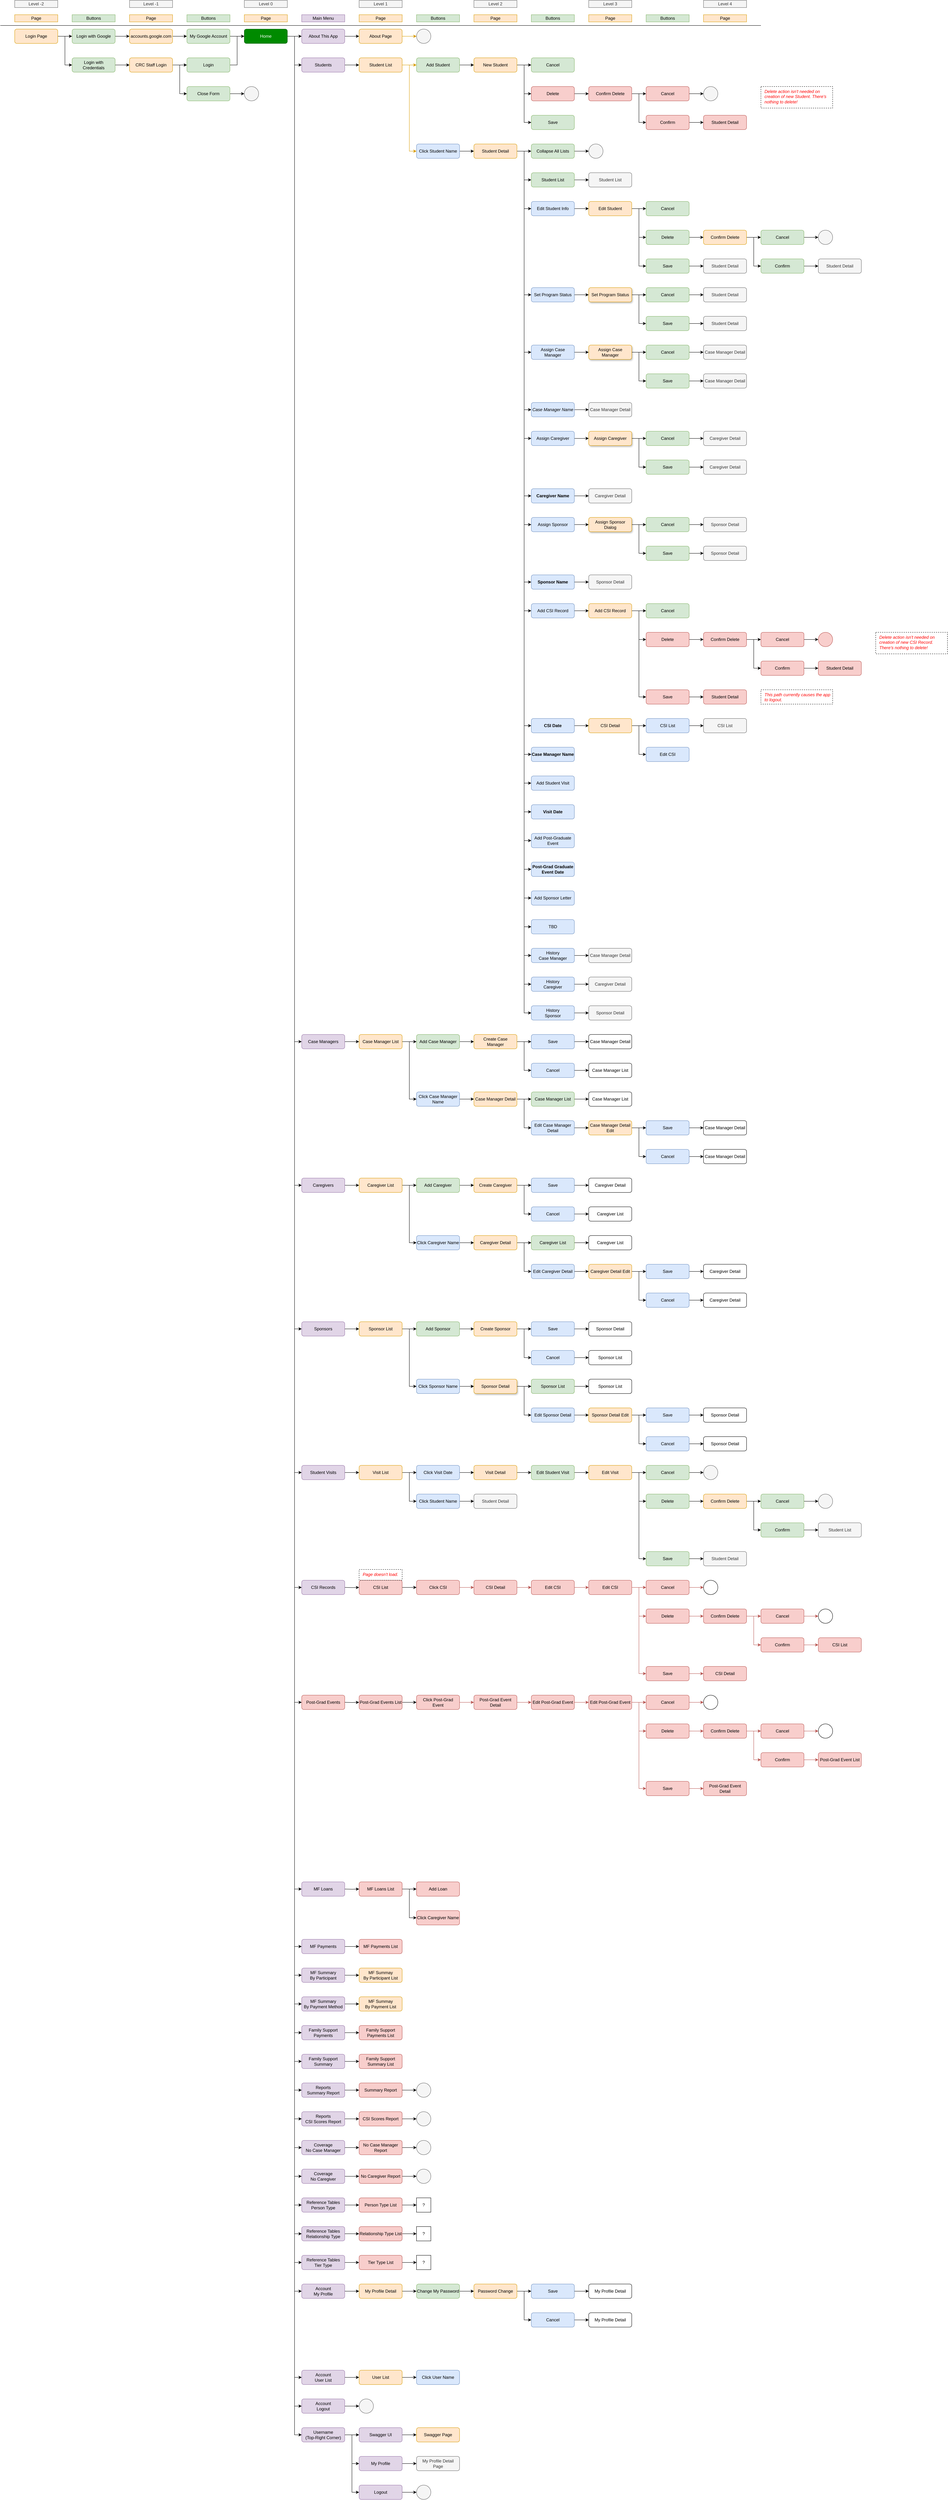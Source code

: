 <mxfile version="14.6.13" type="device"><diagram id="C5RBs43oDa-KdzZeNtuy" name="Page-1"><mxGraphModel dx="2530" dy="1572" grid="1" gridSize="10" guides="1" tooltips="1" connect="1" arrows="1" fold="1" page="0" pageScale="1" pageWidth="827" pageHeight="1169" math="0" shadow="0"><root><mxCell id="WIyWlLk6GJQsqaUBKTNV-0"/><mxCell id="WIyWlLk6GJQsqaUBKTNV-1" parent="WIyWlLk6GJQsqaUBKTNV-0"/><mxCell id="B1xqob__TOfDwNDUXB-V-5" value="" style="edgeStyle=orthogonalEdgeStyle;rounded=0;orthogonalLoop=1;jettySize=auto;html=1;" parent="WIyWlLk6GJQsqaUBKTNV-1" source="WIyWlLk6GJQsqaUBKTNV-3" target="B1xqob__TOfDwNDUXB-V-3" edge="1"><mxGeometry relative="1" as="geometry"/></mxCell><mxCell id="B1xqob__TOfDwNDUXB-V-6" style="edgeStyle=orthogonalEdgeStyle;rounded=0;orthogonalLoop=1;jettySize=auto;html=1;exitX=1;exitY=0.5;exitDx=0;exitDy=0;entryX=0;entryY=0.5;entryDx=0;entryDy=0;" parent="WIyWlLk6GJQsqaUBKTNV-1" source="WIyWlLk6GJQsqaUBKTNV-3" target="qtOktWzW33__F-_u3jly-2" edge="1"><mxGeometry relative="1" as="geometry"/></mxCell><mxCell id="B1xqob__TOfDwNDUXB-V-7" style="edgeStyle=orthogonalEdgeStyle;rounded=0;orthogonalLoop=1;jettySize=auto;html=1;exitX=1;exitY=0.5;exitDx=0;exitDy=0;entryX=0;entryY=0.5;entryDx=0;entryDy=0;" parent="WIyWlLk6GJQsqaUBKTNV-1" source="WIyWlLk6GJQsqaUBKTNV-3" target="qtOktWzW33__F-_u3jly-3" edge="1"><mxGeometry relative="1" as="geometry"/></mxCell><mxCell id="B1xqob__TOfDwNDUXB-V-8" style="edgeStyle=orthogonalEdgeStyle;rounded=0;orthogonalLoop=1;jettySize=auto;html=1;exitX=1;exitY=0.5;exitDx=0;exitDy=0;entryX=0;entryY=0.5;entryDx=0;entryDy=0;" parent="WIyWlLk6GJQsqaUBKTNV-1" source="WIyWlLk6GJQsqaUBKTNV-3" target="qtOktWzW33__F-_u3jly-4" edge="1"><mxGeometry relative="1" as="geometry"/></mxCell><mxCell id="B1xqob__TOfDwNDUXB-V-9" style="edgeStyle=orthogonalEdgeStyle;rounded=0;orthogonalLoop=1;jettySize=auto;html=1;exitX=1;exitY=0.5;exitDx=0;exitDy=0;entryX=0;entryY=0.5;entryDx=0;entryDy=0;" parent="WIyWlLk6GJQsqaUBKTNV-1" source="WIyWlLk6GJQsqaUBKTNV-3" target="qtOktWzW33__F-_u3jly-5" edge="1"><mxGeometry relative="1" as="geometry"/></mxCell><mxCell id="B1xqob__TOfDwNDUXB-V-272" style="edgeStyle=orthogonalEdgeStyle;rounded=0;orthogonalLoop=1;jettySize=auto;html=1;exitX=1;exitY=0.5;exitDx=0;exitDy=0;entryX=0;entryY=0.5;entryDx=0;entryDy=0;fontColor=#FF0000;" parent="WIyWlLk6GJQsqaUBKTNV-1" source="WIyWlLk6GJQsqaUBKTNV-3" target="B1xqob__TOfDwNDUXB-V-252" edge="1"><mxGeometry relative="1" as="geometry"/></mxCell><mxCell id="B1xqob__TOfDwNDUXB-V-273" style="edgeStyle=orthogonalEdgeStyle;rounded=0;orthogonalLoop=1;jettySize=auto;html=1;exitX=1;exitY=0.5;exitDx=0;exitDy=0;entryX=0;entryY=0.5;entryDx=0;entryDy=0;fontColor=#FF0000;" parent="WIyWlLk6GJQsqaUBKTNV-1" source="WIyWlLk6GJQsqaUBKTNV-3" target="B1xqob__TOfDwNDUXB-V-253" edge="1"><mxGeometry relative="1" as="geometry"/></mxCell><mxCell id="B1xqob__TOfDwNDUXB-V-274" style="edgeStyle=orthogonalEdgeStyle;rounded=0;orthogonalLoop=1;jettySize=auto;html=1;exitX=1;exitY=0.5;exitDx=0;exitDy=0;entryX=0;entryY=0.5;entryDx=0;entryDy=0;fontColor=#FF0000;" parent="WIyWlLk6GJQsqaUBKTNV-1" source="WIyWlLk6GJQsqaUBKTNV-3" target="B1xqob__TOfDwNDUXB-V-255" edge="1"><mxGeometry relative="1" as="geometry"/></mxCell><mxCell id="B1xqob__TOfDwNDUXB-V-275" style="edgeStyle=orthogonalEdgeStyle;rounded=0;orthogonalLoop=1;jettySize=auto;html=1;exitX=1;exitY=0.5;exitDx=0;exitDy=0;entryX=0;entryY=0.5;entryDx=0;entryDy=0;fontColor=#FF0000;" parent="WIyWlLk6GJQsqaUBKTNV-1" source="WIyWlLk6GJQsqaUBKTNV-3" target="B1xqob__TOfDwNDUXB-V-254" edge="1"><mxGeometry relative="1" as="geometry"/></mxCell><mxCell id="B1xqob__TOfDwNDUXB-V-276" style="edgeStyle=orthogonalEdgeStyle;rounded=0;orthogonalLoop=1;jettySize=auto;html=1;exitX=1;exitY=0.5;exitDx=0;exitDy=0;entryX=0;entryY=0.5;entryDx=0;entryDy=0;fontColor=#FF0000;" parent="WIyWlLk6GJQsqaUBKTNV-1" source="WIyWlLk6GJQsqaUBKTNV-3" target="B1xqob__TOfDwNDUXB-V-256" edge="1"><mxGeometry relative="1" as="geometry"/></mxCell><mxCell id="B1xqob__TOfDwNDUXB-V-278" style="edgeStyle=orthogonalEdgeStyle;rounded=0;orthogonalLoop=1;jettySize=auto;html=1;exitX=1;exitY=0.5;exitDx=0;exitDy=0;entryX=0;entryY=0.5;entryDx=0;entryDy=0;fontColor=#FF0000;" parent="WIyWlLk6GJQsqaUBKTNV-1" source="WIyWlLk6GJQsqaUBKTNV-3" target="B1xqob__TOfDwNDUXB-V-258" edge="1"><mxGeometry relative="1" as="geometry"/></mxCell><mxCell id="B1xqob__TOfDwNDUXB-V-280" style="edgeStyle=orthogonalEdgeStyle;rounded=0;orthogonalLoop=1;jettySize=auto;html=1;exitX=1;exitY=0.5;exitDx=0;exitDy=0;entryX=0;entryY=0.5;entryDx=0;entryDy=0;fontColor=#FF0000;" parent="WIyWlLk6GJQsqaUBKTNV-1" source="WIyWlLk6GJQsqaUBKTNV-3" target="B1xqob__TOfDwNDUXB-V-259" edge="1"><mxGeometry relative="1" as="geometry"/></mxCell><mxCell id="B1xqob__TOfDwNDUXB-V-281" style="edgeStyle=orthogonalEdgeStyle;rounded=0;orthogonalLoop=1;jettySize=auto;html=1;exitX=1;exitY=0.5;exitDx=0;exitDy=0;entryX=0;entryY=0.5;entryDx=0;entryDy=0;fontColor=#FF0000;" parent="WIyWlLk6GJQsqaUBKTNV-1" source="WIyWlLk6GJQsqaUBKTNV-3" target="B1xqob__TOfDwNDUXB-V-260" edge="1"><mxGeometry relative="1" as="geometry"/></mxCell><mxCell id="B1xqob__TOfDwNDUXB-V-282" style="edgeStyle=orthogonalEdgeStyle;rounded=0;orthogonalLoop=1;jettySize=auto;html=1;exitX=1;exitY=0.5;exitDx=0;exitDy=0;entryX=0;entryY=0.5;entryDx=0;entryDy=0;fontColor=#FF0000;" parent="WIyWlLk6GJQsqaUBKTNV-1" source="WIyWlLk6GJQsqaUBKTNV-3" target="B1xqob__TOfDwNDUXB-V-261" edge="1"><mxGeometry relative="1" as="geometry"/></mxCell><mxCell id="B1xqob__TOfDwNDUXB-V-283" style="edgeStyle=orthogonalEdgeStyle;rounded=0;orthogonalLoop=1;jettySize=auto;html=1;exitX=1;exitY=0.5;exitDx=0;exitDy=0;entryX=0;entryY=0.5;entryDx=0;entryDy=0;fontColor=#FF0000;" parent="WIyWlLk6GJQsqaUBKTNV-1" source="WIyWlLk6GJQsqaUBKTNV-3" target="B1xqob__TOfDwNDUXB-V-262" edge="1"><mxGeometry relative="1" as="geometry"/></mxCell><mxCell id="B1xqob__TOfDwNDUXB-V-284" style="edgeStyle=orthogonalEdgeStyle;rounded=0;orthogonalLoop=1;jettySize=auto;html=1;exitX=1;exitY=0.5;exitDx=0;exitDy=0;entryX=0;entryY=0.5;entryDx=0;entryDy=0;fontColor=#FF0000;" parent="WIyWlLk6GJQsqaUBKTNV-1" source="WIyWlLk6GJQsqaUBKTNV-3" target="B1xqob__TOfDwNDUXB-V-263" edge="1"><mxGeometry relative="1" as="geometry"/></mxCell><mxCell id="B1xqob__TOfDwNDUXB-V-285" style="edgeStyle=orthogonalEdgeStyle;rounded=0;orthogonalLoop=1;jettySize=auto;html=1;exitX=1;exitY=0.5;exitDx=0;exitDy=0;entryX=0;entryY=0.5;entryDx=0;entryDy=0;fontColor=#FF0000;" parent="WIyWlLk6GJQsqaUBKTNV-1" source="WIyWlLk6GJQsqaUBKTNV-3" target="B1xqob__TOfDwNDUXB-V-265" edge="1"><mxGeometry relative="1" as="geometry"/></mxCell><mxCell id="B1xqob__TOfDwNDUXB-V-286" style="edgeStyle=orthogonalEdgeStyle;rounded=0;orthogonalLoop=1;jettySize=auto;html=1;exitX=1;exitY=0.5;exitDx=0;exitDy=0;entryX=0;entryY=0.5;entryDx=0;entryDy=0;fontColor=#FF0000;" parent="WIyWlLk6GJQsqaUBKTNV-1" source="WIyWlLk6GJQsqaUBKTNV-3" target="B1xqob__TOfDwNDUXB-V-266" edge="1"><mxGeometry relative="1" as="geometry"/></mxCell><mxCell id="B1xqob__TOfDwNDUXB-V-287" style="edgeStyle=orthogonalEdgeStyle;rounded=0;orthogonalLoop=1;jettySize=auto;html=1;exitX=1;exitY=0.5;exitDx=0;exitDy=0;entryX=0;entryY=0.5;entryDx=0;entryDy=0;fontColor=#FF0000;" parent="WIyWlLk6GJQsqaUBKTNV-1" source="WIyWlLk6GJQsqaUBKTNV-3" target="B1xqob__TOfDwNDUXB-V-264" edge="1"><mxGeometry relative="1" as="geometry"/></mxCell><mxCell id="B1xqob__TOfDwNDUXB-V-288" style="edgeStyle=orthogonalEdgeStyle;rounded=0;orthogonalLoop=1;jettySize=auto;html=1;exitX=1;exitY=0.5;exitDx=0;exitDy=0;entryX=0;entryY=0.5;entryDx=0;entryDy=0;fontColor=#FF0000;" parent="WIyWlLk6GJQsqaUBKTNV-1" source="WIyWlLk6GJQsqaUBKTNV-3" target="B1xqob__TOfDwNDUXB-V-267" edge="1"><mxGeometry relative="1" as="geometry"/></mxCell><mxCell id="B1xqob__TOfDwNDUXB-V-289" style="edgeStyle=orthogonalEdgeStyle;rounded=0;orthogonalLoop=1;jettySize=auto;html=1;exitX=1;exitY=0.5;exitDx=0;exitDy=0;entryX=0;entryY=0.5;entryDx=0;entryDy=0;fontColor=#FF0000;" parent="WIyWlLk6GJQsqaUBKTNV-1" source="WIyWlLk6GJQsqaUBKTNV-3" target="B1xqob__TOfDwNDUXB-V-268" edge="1"><mxGeometry relative="1" as="geometry"/></mxCell><mxCell id="B1xqob__TOfDwNDUXB-V-290" style="edgeStyle=orthogonalEdgeStyle;rounded=0;orthogonalLoop=1;jettySize=auto;html=1;exitX=1;exitY=0.5;exitDx=0;exitDy=0;entryX=0;entryY=0.5;entryDx=0;entryDy=0;fontColor=#FF0000;" parent="WIyWlLk6GJQsqaUBKTNV-1" source="WIyWlLk6GJQsqaUBKTNV-3" target="B1xqob__TOfDwNDUXB-V-269" edge="1"><mxGeometry relative="1" as="geometry"/></mxCell><mxCell id="B1xqob__TOfDwNDUXB-V-291" style="edgeStyle=orthogonalEdgeStyle;rounded=0;orthogonalLoop=1;jettySize=auto;html=1;exitX=1;exitY=0.5;exitDx=0;exitDy=0;entryX=0;entryY=0.5;entryDx=0;entryDy=0;fontColor=#FF0000;" parent="WIyWlLk6GJQsqaUBKTNV-1" source="WIyWlLk6GJQsqaUBKTNV-3" target="B1xqob__TOfDwNDUXB-V-270" edge="1"><mxGeometry relative="1" as="geometry"/></mxCell><mxCell id="B1xqob__TOfDwNDUXB-V-292" style="edgeStyle=orthogonalEdgeStyle;rounded=0;orthogonalLoop=1;jettySize=auto;html=1;exitX=1;exitY=0.5;exitDx=0;exitDy=0;entryX=0;entryY=0.5;entryDx=0;entryDy=0;fontColor=#FF0000;" parent="WIyWlLk6GJQsqaUBKTNV-1" source="WIyWlLk6GJQsqaUBKTNV-3" target="B1xqob__TOfDwNDUXB-V-271" edge="1"><mxGeometry relative="1" as="geometry"/></mxCell><mxCell id="B1xqob__TOfDwNDUXB-V-298" style="edgeStyle=orthogonalEdgeStyle;rounded=0;orthogonalLoop=1;jettySize=auto;html=1;exitX=1;exitY=0.5;exitDx=0;exitDy=0;entryX=0;entryY=0.5;entryDx=0;entryDy=0;fontColor=#FF0000;" parent="WIyWlLk6GJQsqaUBKTNV-1" source="WIyWlLk6GJQsqaUBKTNV-3" target="B1xqob__TOfDwNDUXB-V-293" edge="1"><mxGeometry relative="1" as="geometry"/></mxCell><mxCell id="WIyWlLk6GJQsqaUBKTNV-3" value="Home" style="rounded=1;whiteSpace=wrap;html=1;fontSize=12;glass=0;strokeWidth=1;shadow=0;fillColor=#008a00;strokeColor=#005700;fontColor=#ffffff;" parent="WIyWlLk6GJQsqaUBKTNV-1" vertex="1"><mxGeometry x="40" y="40" width="120" height="40" as="geometry"/></mxCell><mxCell id="B1xqob__TOfDwNDUXB-V-15" value="" style="edgeStyle=orthogonalEdgeStyle;rounded=0;orthogonalLoop=1;jettySize=auto;html=1;" parent="WIyWlLk6GJQsqaUBKTNV-1" source="qtOktWzW33__F-_u3jly-2" target="qtOktWzW33__F-_u3jly-6" edge="1"><mxGeometry relative="1" as="geometry"/></mxCell><mxCell id="qtOktWzW33__F-_u3jly-2" value="Students" style="rounded=1;whiteSpace=wrap;html=1;fillColor=#e1d5e7;strokeColor=#9673a6;" parent="WIyWlLk6GJQsqaUBKTNV-1" vertex="1"><mxGeometry x="200" y="120" width="120" height="40" as="geometry"/></mxCell><mxCell id="B1xqob__TOfDwNDUXB-V-16" value="" style="edgeStyle=orthogonalEdgeStyle;rounded=0;orthogonalLoop=1;jettySize=auto;html=1;" parent="WIyWlLk6GJQsqaUBKTNV-1" source="qtOktWzW33__F-_u3jly-3" target="B1xqob__TOfDwNDUXB-V-12" edge="1"><mxGeometry relative="1" as="geometry"/></mxCell><mxCell id="qtOktWzW33__F-_u3jly-3" value="Case Managers" style="rounded=1;whiteSpace=wrap;html=1;fillColor=#e1d5e7;strokeColor=#9673a6;" parent="WIyWlLk6GJQsqaUBKTNV-1" vertex="1"><mxGeometry x="200" y="2840" width="120" height="40" as="geometry"/></mxCell><mxCell id="B1xqob__TOfDwNDUXB-V-17" value="" style="edgeStyle=orthogonalEdgeStyle;rounded=0;orthogonalLoop=1;jettySize=auto;html=1;" parent="WIyWlLk6GJQsqaUBKTNV-1" source="qtOktWzW33__F-_u3jly-4" target="B1xqob__TOfDwNDUXB-V-13" edge="1"><mxGeometry relative="1" as="geometry"/></mxCell><mxCell id="qtOktWzW33__F-_u3jly-4" value="Caregivers" style="rounded=1;whiteSpace=wrap;html=1;fillColor=#e1d5e7;strokeColor=#9673a6;" parent="WIyWlLk6GJQsqaUBKTNV-1" vertex="1"><mxGeometry x="200" y="3240" width="120" height="40" as="geometry"/></mxCell><mxCell id="B1xqob__TOfDwNDUXB-V-18" value="" style="edgeStyle=orthogonalEdgeStyle;rounded=0;orthogonalLoop=1;jettySize=auto;html=1;" parent="WIyWlLk6GJQsqaUBKTNV-1" source="qtOktWzW33__F-_u3jly-5" target="B1xqob__TOfDwNDUXB-V-14" edge="1"><mxGeometry relative="1" as="geometry"/></mxCell><mxCell id="qtOktWzW33__F-_u3jly-5" value="Sponsors" style="rounded=1;whiteSpace=wrap;html=1;fillColor=#e1d5e7;strokeColor=#9673a6;" parent="WIyWlLk6GJQsqaUBKTNV-1" vertex="1"><mxGeometry x="200" y="3640" width="120" height="40" as="geometry"/></mxCell><mxCell id="B1xqob__TOfDwNDUXB-V-26" value="" style="edgeStyle=orthogonalEdgeStyle;rounded=0;orthogonalLoop=1;jettySize=auto;html=1;fillColor=#ffe6cc;strokeColor=#d79b00;" parent="WIyWlLk6GJQsqaUBKTNV-1" source="qtOktWzW33__F-_u3jly-6" target="B1xqob__TOfDwNDUXB-V-24" edge="1"><mxGeometry relative="1" as="geometry"/></mxCell><mxCell id="B1xqob__TOfDwNDUXB-V-27" style="edgeStyle=orthogonalEdgeStyle;rounded=0;orthogonalLoop=1;jettySize=auto;html=1;exitX=1;exitY=0.5;exitDx=0;exitDy=0;entryX=0;entryY=0.5;entryDx=0;entryDy=0;fillColor=#ffe6cc;strokeColor=#d79b00;" parent="WIyWlLk6GJQsqaUBKTNV-1" source="qtOktWzW33__F-_u3jly-6" target="B1xqob__TOfDwNDUXB-V-25" edge="1"><mxGeometry relative="1" as="geometry"/></mxCell><mxCell id="qtOktWzW33__F-_u3jly-6" value="Student List" style="rounded=1;whiteSpace=wrap;html=1;fillColor=#ffe6cc;strokeColor=#d79b00;" parent="WIyWlLk6GJQsqaUBKTNV-1" vertex="1"><mxGeometry x="360" y="120" width="120" height="40" as="geometry"/></mxCell><mxCell id="B1xqob__TOfDwNDUXB-V-1" value="Main Menu" style="text;html=1;strokeColor=#9673a6;fillColor=#e1d5e7;align=center;verticalAlign=middle;whiteSpace=wrap;rounded=0;" parent="WIyWlLk6GJQsqaUBKTNV-1" vertex="1"><mxGeometry x="200" width="120" height="20" as="geometry"/></mxCell><mxCell id="B1xqob__TOfDwNDUXB-V-21" value="" style="edgeStyle=orthogonalEdgeStyle;rounded=0;orthogonalLoop=1;jettySize=auto;html=1;" parent="WIyWlLk6GJQsqaUBKTNV-1" source="B1xqob__TOfDwNDUXB-V-3" target="B1xqob__TOfDwNDUXB-V-19" edge="1"><mxGeometry relative="1" as="geometry"/></mxCell><mxCell id="B1xqob__TOfDwNDUXB-V-3" value="About This App" style="rounded=1;whiteSpace=wrap;html=1;fillColor=#e1d5e7;strokeColor=#9673a6;" parent="WIyWlLk6GJQsqaUBKTNV-1" vertex="1"><mxGeometry x="200" y="40" width="120" height="40" as="geometry"/></mxCell><mxCell id="B1xqob__TOfDwNDUXB-V-10" value="Page" style="text;html=1;strokeColor=#d79b00;fillColor=#ffe6cc;align=center;verticalAlign=middle;whiteSpace=wrap;rounded=0;" parent="WIyWlLk6GJQsqaUBKTNV-1" vertex="1"><mxGeometry x="360" width="120" height="20" as="geometry"/></mxCell><mxCell id="B1xqob__TOfDwNDUXB-V-11" value="Buttons" style="text;html=1;strokeColor=#82b366;fillColor=#d5e8d4;align=center;verticalAlign=middle;whiteSpace=wrap;rounded=0;" parent="WIyWlLk6GJQsqaUBKTNV-1" vertex="1"><mxGeometry x="520" width="120" height="20" as="geometry"/></mxCell><mxCell id="RfFIps83l_jL_P0aiYic-55" value="" style="edgeStyle=orthogonalEdgeStyle;rounded=0;orthogonalLoop=1;jettySize=auto;html=1;" edge="1" parent="WIyWlLk6GJQsqaUBKTNV-1" source="B1xqob__TOfDwNDUXB-V-12" target="RfFIps83l_jL_P0aiYic-53"><mxGeometry relative="1" as="geometry"/></mxCell><mxCell id="RfFIps83l_jL_P0aiYic-56" style="edgeStyle=orthogonalEdgeStyle;rounded=0;orthogonalLoop=1;jettySize=auto;html=1;exitX=1;exitY=0.5;exitDx=0;exitDy=0;entryX=0;entryY=0.5;entryDx=0;entryDy=0;" edge="1" parent="WIyWlLk6GJQsqaUBKTNV-1" source="B1xqob__TOfDwNDUXB-V-12" target="RfFIps83l_jL_P0aiYic-54"><mxGeometry relative="1" as="geometry"/></mxCell><mxCell id="B1xqob__TOfDwNDUXB-V-12" value="Case Manager List" style="rounded=1;whiteSpace=wrap;html=1;fillColor=#ffe6cc;strokeColor=#d79b00;" parent="WIyWlLk6GJQsqaUBKTNV-1" vertex="1"><mxGeometry x="360" y="2840" width="120" height="40" as="geometry"/></mxCell><mxCell id="RfFIps83l_jL_P0aiYic-65" value="" style="edgeStyle=orthogonalEdgeStyle;rounded=0;orthogonalLoop=1;jettySize=auto;html=1;" edge="1" parent="WIyWlLk6GJQsqaUBKTNV-1" source="B1xqob__TOfDwNDUXB-V-13" target="RfFIps83l_jL_P0aiYic-60"><mxGeometry relative="1" as="geometry"/></mxCell><mxCell id="RfFIps83l_jL_P0aiYic-66" style="edgeStyle=orthogonalEdgeStyle;rounded=0;orthogonalLoop=1;jettySize=auto;html=1;exitX=1;exitY=0.5;exitDx=0;exitDy=0;entryX=0;entryY=0.5;entryDx=0;entryDy=0;" edge="1" parent="WIyWlLk6GJQsqaUBKTNV-1" source="B1xqob__TOfDwNDUXB-V-13" target="RfFIps83l_jL_P0aiYic-62"><mxGeometry relative="1" as="geometry"/></mxCell><mxCell id="B1xqob__TOfDwNDUXB-V-13" value="Caregiver List" style="rounded=1;whiteSpace=wrap;html=1;fillColor=#ffe6cc;strokeColor=#d79b00;" parent="WIyWlLk6GJQsqaUBKTNV-1" vertex="1"><mxGeometry x="360" y="3240" width="120" height="40" as="geometry"/></mxCell><mxCell id="RfFIps83l_jL_P0aiYic-70" value="" style="edgeStyle=orthogonalEdgeStyle;rounded=0;orthogonalLoop=1;jettySize=auto;html=1;" edge="1" parent="WIyWlLk6GJQsqaUBKTNV-1" source="B1xqob__TOfDwNDUXB-V-14" target="RfFIps83l_jL_P0aiYic-67"><mxGeometry relative="1" as="geometry"/></mxCell><mxCell id="RfFIps83l_jL_P0aiYic-71" style="edgeStyle=orthogonalEdgeStyle;rounded=0;orthogonalLoop=1;jettySize=auto;html=1;exitX=1;exitY=0.5;exitDx=0;exitDy=0;entryX=0;entryY=0.5;entryDx=0;entryDy=0;" edge="1" parent="WIyWlLk6GJQsqaUBKTNV-1" source="B1xqob__TOfDwNDUXB-V-14" target="RfFIps83l_jL_P0aiYic-68"><mxGeometry relative="1" as="geometry"/></mxCell><mxCell id="B1xqob__TOfDwNDUXB-V-14" value="Sponsor List" style="rounded=1;whiteSpace=wrap;html=1;fillColor=#ffe6cc;strokeColor=#d79b00;" parent="WIyWlLk6GJQsqaUBKTNV-1" vertex="1"><mxGeometry x="360" y="3640" width="120" height="40" as="geometry"/></mxCell><mxCell id="B1xqob__TOfDwNDUXB-V-23" value="" style="edgeStyle=orthogonalEdgeStyle;rounded=0;orthogonalLoop=1;jettySize=auto;html=1;fillColor=#ffe6cc;strokeColor=#d79b00;" parent="WIyWlLk6GJQsqaUBKTNV-1" source="B1xqob__TOfDwNDUXB-V-19" target="B1xqob__TOfDwNDUXB-V-22" edge="1"><mxGeometry relative="1" as="geometry"/></mxCell><mxCell id="B1xqob__TOfDwNDUXB-V-19" value="About Page" style="rounded=1;whiteSpace=wrap;html=1;fillColor=#ffe6cc;strokeColor=#d79b00;" parent="WIyWlLk6GJQsqaUBKTNV-1" vertex="1"><mxGeometry x="360" y="40" width="120" height="40" as="geometry"/></mxCell><mxCell id="B1xqob__TOfDwNDUXB-V-22" value="" style="ellipse;whiteSpace=wrap;html=1;aspect=fixed;fillColor=#f5f5f5;strokeColor=#666666;fontColor=#333333;" parent="WIyWlLk6GJQsqaUBKTNV-1" vertex="1"><mxGeometry x="520" y="40" width="40" height="40" as="geometry"/></mxCell><mxCell id="B1xqob__TOfDwNDUXB-V-30" value="" style="edgeStyle=orthogonalEdgeStyle;rounded=0;orthogonalLoop=1;jettySize=auto;html=1;" parent="WIyWlLk6GJQsqaUBKTNV-1" source="B1xqob__TOfDwNDUXB-V-24" target="B1xqob__TOfDwNDUXB-V-29" edge="1"><mxGeometry relative="1" as="geometry"/></mxCell><mxCell id="B1xqob__TOfDwNDUXB-V-24" value="Add Student" style="rounded=1;whiteSpace=wrap;html=1;fillColor=#d5e8d4;strokeColor=#82b366;" parent="WIyWlLk6GJQsqaUBKTNV-1" vertex="1"><mxGeometry x="520" y="120" width="120" height="40" as="geometry"/></mxCell><mxCell id="B1xqob__TOfDwNDUXB-V-54" value="" style="edgeStyle=orthogonalEdgeStyle;rounded=0;orthogonalLoop=1;jettySize=auto;html=1;" parent="WIyWlLk6GJQsqaUBKTNV-1" source="B1xqob__TOfDwNDUXB-V-25" target="B1xqob__TOfDwNDUXB-V-53" edge="1"><mxGeometry relative="1" as="geometry"/></mxCell><mxCell id="B1xqob__TOfDwNDUXB-V-25" value="Click Student Name" style="rounded=1;whiteSpace=wrap;html=1;fillColor=#dae8fc;strokeColor=#6c8ebf;" parent="WIyWlLk6GJQsqaUBKTNV-1" vertex="1"><mxGeometry x="520" y="360" width="120" height="40" as="geometry"/></mxCell><mxCell id="B1xqob__TOfDwNDUXB-V-28" value="Page" style="text;html=1;strokeColor=#d79b00;fillColor=#ffe6cc;align=center;verticalAlign=middle;whiteSpace=wrap;rounded=0;" parent="WIyWlLk6GJQsqaUBKTNV-1" vertex="1"><mxGeometry x="680" width="120" height="20" as="geometry"/></mxCell><mxCell id="B1xqob__TOfDwNDUXB-V-35" value="" style="edgeStyle=orthogonalEdgeStyle;rounded=0;orthogonalLoop=1;jettySize=auto;html=1;" parent="WIyWlLk6GJQsqaUBKTNV-1" source="B1xqob__TOfDwNDUXB-V-29" target="B1xqob__TOfDwNDUXB-V-31" edge="1"><mxGeometry relative="1" as="geometry"/></mxCell><mxCell id="B1xqob__TOfDwNDUXB-V-36" style="edgeStyle=orthogonalEdgeStyle;rounded=0;orthogonalLoop=1;jettySize=auto;html=1;exitX=1;exitY=0.5;exitDx=0;exitDy=0;entryX=0;entryY=0.5;entryDx=0;entryDy=0;" parent="WIyWlLk6GJQsqaUBKTNV-1" source="B1xqob__TOfDwNDUXB-V-29" target="B1xqob__TOfDwNDUXB-V-33" edge="1"><mxGeometry relative="1" as="geometry"/></mxCell><mxCell id="B1xqob__TOfDwNDUXB-V-37" style="edgeStyle=orthogonalEdgeStyle;rounded=0;orthogonalLoop=1;jettySize=auto;html=1;exitX=1;exitY=0.5;exitDx=0;exitDy=0;entryX=0;entryY=0.5;entryDx=0;entryDy=0;" parent="WIyWlLk6GJQsqaUBKTNV-1" source="B1xqob__TOfDwNDUXB-V-29" target="B1xqob__TOfDwNDUXB-V-34" edge="1"><mxGeometry relative="1" as="geometry"/></mxCell><mxCell id="B1xqob__TOfDwNDUXB-V-29" value="New Student" style="rounded=1;whiteSpace=wrap;html=1;fillColor=#ffe6cc;strokeColor=#d79b00;" parent="WIyWlLk6GJQsqaUBKTNV-1" vertex="1"><mxGeometry x="680" y="120" width="120" height="40" as="geometry"/></mxCell><mxCell id="B1xqob__TOfDwNDUXB-V-31" value="Cancel" style="rounded=1;whiteSpace=wrap;html=1;fillColor=#d5e8d4;strokeColor=#82b366;" parent="WIyWlLk6GJQsqaUBKTNV-1" vertex="1"><mxGeometry x="840" y="120" width="120" height="40" as="geometry"/></mxCell><mxCell id="B1xqob__TOfDwNDUXB-V-32" value="Buttons" style="text;html=1;strokeColor=#82b366;fillColor=#d5e8d4;align=center;verticalAlign=middle;whiteSpace=wrap;rounded=0;" parent="WIyWlLk6GJQsqaUBKTNV-1" vertex="1"><mxGeometry x="840" width="120" height="20" as="geometry"/></mxCell><mxCell id="B1xqob__TOfDwNDUXB-V-40" value="" style="edgeStyle=orthogonalEdgeStyle;rounded=0;orthogonalLoop=1;jettySize=auto;html=1;" parent="WIyWlLk6GJQsqaUBKTNV-1" source="B1xqob__TOfDwNDUXB-V-33" target="B1xqob__TOfDwNDUXB-V-39" edge="1"><mxGeometry relative="1" as="geometry"/></mxCell><mxCell id="B1xqob__TOfDwNDUXB-V-33" value="Delete" style="rounded=1;whiteSpace=wrap;html=1;fillColor=#f8cecc;strokeColor=#b85450;" parent="WIyWlLk6GJQsqaUBKTNV-1" vertex="1"><mxGeometry x="840" y="200" width="120" height="40" as="geometry"/></mxCell><mxCell id="B1xqob__TOfDwNDUXB-V-34" value="Save" style="rounded=1;whiteSpace=wrap;html=1;fillColor=#d5e8d4;strokeColor=#82b366;" parent="WIyWlLk6GJQsqaUBKTNV-1" vertex="1"><mxGeometry x="840" y="280" width="120" height="40" as="geometry"/></mxCell><mxCell id="B1xqob__TOfDwNDUXB-V-38" value="Page" style="text;html=1;strokeColor=#d79b00;fillColor=#ffe6cc;align=center;verticalAlign=middle;whiteSpace=wrap;rounded=0;" parent="WIyWlLk6GJQsqaUBKTNV-1" vertex="1"><mxGeometry x="1000" width="120" height="20" as="geometry"/></mxCell><mxCell id="B1xqob__TOfDwNDUXB-V-43" value="" style="edgeStyle=orthogonalEdgeStyle;rounded=0;orthogonalLoop=1;jettySize=auto;html=1;" parent="WIyWlLk6GJQsqaUBKTNV-1" source="B1xqob__TOfDwNDUXB-V-39" target="B1xqob__TOfDwNDUXB-V-41" edge="1"><mxGeometry relative="1" as="geometry"/></mxCell><mxCell id="B1xqob__TOfDwNDUXB-V-44" style="edgeStyle=orthogonalEdgeStyle;rounded=0;orthogonalLoop=1;jettySize=auto;html=1;exitX=1;exitY=0.5;exitDx=0;exitDy=0;entryX=0;entryY=0.5;entryDx=0;entryDy=0;" parent="WIyWlLk6GJQsqaUBKTNV-1" source="B1xqob__TOfDwNDUXB-V-39" target="B1xqob__TOfDwNDUXB-V-42" edge="1"><mxGeometry relative="1" as="geometry"/></mxCell><mxCell id="B1xqob__TOfDwNDUXB-V-39" value="Confirm Delete" style="rounded=1;whiteSpace=wrap;html=1;fillColor=#f8cecc;strokeColor=#b85450;" parent="WIyWlLk6GJQsqaUBKTNV-1" vertex="1"><mxGeometry x="1000" y="200" width="120" height="40" as="geometry"/></mxCell><mxCell id="B1xqob__TOfDwNDUXB-V-51" value="" style="edgeStyle=orthogonalEdgeStyle;rounded=0;orthogonalLoop=1;jettySize=auto;html=1;" parent="WIyWlLk6GJQsqaUBKTNV-1" source="B1xqob__TOfDwNDUXB-V-41" target="B1xqob__TOfDwNDUXB-V-46" edge="1"><mxGeometry relative="1" as="geometry"/></mxCell><mxCell id="B1xqob__TOfDwNDUXB-V-41" value="Cancel" style="rounded=1;whiteSpace=wrap;html=1;fillColor=#f8cecc;strokeColor=#b85450;" parent="WIyWlLk6GJQsqaUBKTNV-1" vertex="1"><mxGeometry x="1160" y="200" width="120" height="40" as="geometry"/></mxCell><mxCell id="B1xqob__TOfDwNDUXB-V-240" value="" style="edgeStyle=orthogonalEdgeStyle;rounded=0;orthogonalLoop=1;jettySize=auto;html=1;fontColor=#FF0000;" parent="WIyWlLk6GJQsqaUBKTNV-1" source="B1xqob__TOfDwNDUXB-V-42" target="B1xqob__TOfDwNDUXB-V-239" edge="1"><mxGeometry relative="1" as="geometry"/></mxCell><mxCell id="B1xqob__TOfDwNDUXB-V-42" value="Confirm" style="rounded=1;whiteSpace=wrap;html=1;fillColor=#f8cecc;strokeColor=#b85450;" parent="WIyWlLk6GJQsqaUBKTNV-1" vertex="1"><mxGeometry x="1160" y="280" width="120" height="40" as="geometry"/></mxCell><mxCell id="B1xqob__TOfDwNDUXB-V-45" value="Buttons" style="text;html=1;strokeColor=#82b366;fillColor=#d5e8d4;align=center;verticalAlign=middle;whiteSpace=wrap;rounded=0;" parent="WIyWlLk6GJQsqaUBKTNV-1" vertex="1"><mxGeometry x="1160" width="120" height="20" as="geometry"/></mxCell><mxCell id="B1xqob__TOfDwNDUXB-V-46" value="" style="ellipse;whiteSpace=wrap;html=1;aspect=fixed;fillColor=#f5f5f5;strokeColor=#666666;fontColor=#333333;" parent="WIyWlLk6GJQsqaUBKTNV-1" vertex="1"><mxGeometry x="1320" y="200" width="40" height="40" as="geometry"/></mxCell><mxCell id="B1xqob__TOfDwNDUXB-V-48" value="Page" style="text;html=1;strokeColor=#d79b00;fillColor=#ffe6cc;align=center;verticalAlign=middle;whiteSpace=wrap;rounded=0;" parent="WIyWlLk6GJQsqaUBKTNV-1" vertex="1"><mxGeometry x="1320" width="120" height="20" as="geometry"/></mxCell><mxCell id="B1xqob__TOfDwNDUXB-V-60" value="" style="edgeStyle=orthogonalEdgeStyle;rounded=0;orthogonalLoop=1;jettySize=auto;html=1;" parent="WIyWlLk6GJQsqaUBKTNV-1" source="B1xqob__TOfDwNDUXB-V-53" target="B1xqob__TOfDwNDUXB-V-55" edge="1"><mxGeometry relative="1" as="geometry"/></mxCell><mxCell id="B1xqob__TOfDwNDUXB-V-61" style="edgeStyle=orthogonalEdgeStyle;rounded=0;orthogonalLoop=1;jettySize=auto;html=1;exitX=1;exitY=0.5;exitDx=0;exitDy=0;entryX=0;entryY=0.5;entryDx=0;entryDy=0;" parent="WIyWlLk6GJQsqaUBKTNV-1" source="B1xqob__TOfDwNDUXB-V-53" target="B1xqob__TOfDwNDUXB-V-56" edge="1"><mxGeometry relative="1" as="geometry"/></mxCell><mxCell id="B1xqob__TOfDwNDUXB-V-74" style="edgeStyle=orthogonalEdgeStyle;rounded=0;orthogonalLoop=1;jettySize=auto;html=1;exitX=1;exitY=0.5;exitDx=0;exitDy=0;entryX=0;entryY=0.5;entryDx=0;entryDy=0;" parent="WIyWlLk6GJQsqaUBKTNV-1" source="B1xqob__TOfDwNDUXB-V-53" target="B1xqob__TOfDwNDUXB-V-63" edge="1"><mxGeometry relative="1" as="geometry"/></mxCell><mxCell id="B1xqob__TOfDwNDUXB-V-75" style="edgeStyle=orthogonalEdgeStyle;rounded=0;orthogonalLoop=1;jettySize=auto;html=1;exitX=1;exitY=0.5;exitDx=0;exitDy=0;entryX=0;entryY=0.5;entryDx=0;entryDy=0;" parent="WIyWlLk6GJQsqaUBKTNV-1" source="B1xqob__TOfDwNDUXB-V-53" target="B1xqob__TOfDwNDUXB-V-64" edge="1"><mxGeometry relative="1" as="geometry"/></mxCell><mxCell id="B1xqob__TOfDwNDUXB-V-76" style="edgeStyle=orthogonalEdgeStyle;rounded=0;orthogonalLoop=1;jettySize=auto;html=1;exitX=1;exitY=0.5;exitDx=0;exitDy=0;entryX=0;entryY=0.5;entryDx=0;entryDy=0;" parent="WIyWlLk6GJQsqaUBKTNV-1" source="B1xqob__TOfDwNDUXB-V-53" target="B1xqob__TOfDwNDUXB-V-66" edge="1"><mxGeometry relative="1" as="geometry"/></mxCell><mxCell id="B1xqob__TOfDwNDUXB-V-77" style="edgeStyle=orthogonalEdgeStyle;rounded=0;orthogonalLoop=1;jettySize=auto;html=1;exitX=1;exitY=0.5;exitDx=0;exitDy=0;entryX=0;entryY=0.5;entryDx=0;entryDy=0;" parent="WIyWlLk6GJQsqaUBKTNV-1" source="B1xqob__TOfDwNDUXB-V-53" target="B1xqob__TOfDwNDUXB-V-67" edge="1"><mxGeometry relative="1" as="geometry"/></mxCell><mxCell id="B1xqob__TOfDwNDUXB-V-78" style="edgeStyle=orthogonalEdgeStyle;rounded=0;orthogonalLoop=1;jettySize=auto;html=1;exitX=1;exitY=0.5;exitDx=0;exitDy=0;entryX=0;entryY=0.5;entryDx=0;entryDy=0;" parent="WIyWlLk6GJQsqaUBKTNV-1" source="B1xqob__TOfDwNDUXB-V-53" target="B1xqob__TOfDwNDUXB-V-68" edge="1"><mxGeometry relative="1" as="geometry"/></mxCell><mxCell id="B1xqob__TOfDwNDUXB-V-79" style="edgeStyle=orthogonalEdgeStyle;rounded=0;orthogonalLoop=1;jettySize=auto;html=1;exitX=1;exitY=0.5;exitDx=0;exitDy=0;entryX=0;entryY=0.5;entryDx=0;entryDy=0;" parent="WIyWlLk6GJQsqaUBKTNV-1" source="B1xqob__TOfDwNDUXB-V-53" target="B1xqob__TOfDwNDUXB-V-69" edge="1"><mxGeometry relative="1" as="geometry"/></mxCell><mxCell id="B1xqob__TOfDwNDUXB-V-80" style="edgeStyle=orthogonalEdgeStyle;rounded=0;orthogonalLoop=1;jettySize=auto;html=1;exitX=1;exitY=0.5;exitDx=0;exitDy=0;entryX=0;entryY=0.5;entryDx=0;entryDy=0;" parent="WIyWlLk6GJQsqaUBKTNV-1" source="B1xqob__TOfDwNDUXB-V-53" target="B1xqob__TOfDwNDUXB-V-70" edge="1"><mxGeometry relative="1" as="geometry"/></mxCell><mxCell id="B1xqob__TOfDwNDUXB-V-81" style="edgeStyle=orthogonalEdgeStyle;rounded=0;orthogonalLoop=1;jettySize=auto;html=1;exitX=1;exitY=0.5;exitDx=0;exitDy=0;entryX=0;entryY=0.5;entryDx=0;entryDy=0;" parent="WIyWlLk6GJQsqaUBKTNV-1" source="B1xqob__TOfDwNDUXB-V-53" target="B1xqob__TOfDwNDUXB-V-71" edge="1"><mxGeometry relative="1" as="geometry"/></mxCell><mxCell id="B1xqob__TOfDwNDUXB-V-82" style="edgeStyle=orthogonalEdgeStyle;rounded=0;orthogonalLoop=1;jettySize=auto;html=1;exitX=1;exitY=0.5;exitDx=0;exitDy=0;entryX=0;entryY=0.5;entryDx=0;entryDy=0;" parent="WIyWlLk6GJQsqaUBKTNV-1" source="B1xqob__TOfDwNDUXB-V-53" target="B1xqob__TOfDwNDUXB-V-72" edge="1"><mxGeometry relative="1" as="geometry"/></mxCell><mxCell id="B1xqob__TOfDwNDUXB-V-87" style="edgeStyle=orthogonalEdgeStyle;rounded=0;orthogonalLoop=1;jettySize=auto;html=1;exitX=1;exitY=0.5;exitDx=0;exitDy=0;entryX=0;entryY=0.5;entryDx=0;entryDy=0;" parent="WIyWlLk6GJQsqaUBKTNV-1" source="B1xqob__TOfDwNDUXB-V-53" target="B1xqob__TOfDwNDUXB-V-86" edge="1"><mxGeometry relative="1" as="geometry"/></mxCell><mxCell id="B1xqob__TOfDwNDUXB-V-89" style="edgeStyle=orthogonalEdgeStyle;rounded=0;orthogonalLoop=1;jettySize=auto;html=1;exitX=1;exitY=0.5;exitDx=0;exitDy=0;entryX=0;entryY=0.5;entryDx=0;entryDy=0;" parent="WIyWlLk6GJQsqaUBKTNV-1" source="B1xqob__TOfDwNDUXB-V-53" target="B1xqob__TOfDwNDUXB-V-88" edge="1"><mxGeometry relative="1" as="geometry"/></mxCell><mxCell id="B1xqob__TOfDwNDUXB-V-91" style="edgeStyle=orthogonalEdgeStyle;rounded=0;orthogonalLoop=1;jettySize=auto;html=1;exitX=1;exitY=0.5;exitDx=0;exitDy=0;entryX=0;entryY=0.5;entryDx=0;entryDy=0;" parent="WIyWlLk6GJQsqaUBKTNV-1" source="B1xqob__TOfDwNDUXB-V-53" target="B1xqob__TOfDwNDUXB-V-90" edge="1"><mxGeometry relative="1" as="geometry"/></mxCell><mxCell id="B1xqob__TOfDwNDUXB-V-94" style="edgeStyle=orthogonalEdgeStyle;rounded=0;orthogonalLoop=1;jettySize=auto;html=1;exitX=1;exitY=0.5;exitDx=0;exitDy=0;entryX=0;entryY=0.5;entryDx=0;entryDy=0;" parent="WIyWlLk6GJQsqaUBKTNV-1" source="B1xqob__TOfDwNDUXB-V-53" target="B1xqob__TOfDwNDUXB-V-92" edge="1"><mxGeometry relative="1" as="geometry"/></mxCell><mxCell id="B1xqob__TOfDwNDUXB-V-96" style="edgeStyle=orthogonalEdgeStyle;rounded=0;orthogonalLoop=1;jettySize=auto;html=1;exitX=1;exitY=0.5;exitDx=0;exitDy=0;entryX=0;entryY=0.5;entryDx=0;entryDy=0;" parent="WIyWlLk6GJQsqaUBKTNV-1" source="B1xqob__TOfDwNDUXB-V-53" target="B1xqob__TOfDwNDUXB-V-93" edge="1"><mxGeometry relative="1" as="geometry"/></mxCell><mxCell id="B1xqob__TOfDwNDUXB-V-98" style="edgeStyle=orthogonalEdgeStyle;rounded=0;orthogonalLoop=1;jettySize=auto;html=1;exitX=1;exitY=0.5;exitDx=0;exitDy=0;entryX=0;entryY=0.5;entryDx=0;entryDy=0;" parent="WIyWlLk6GJQsqaUBKTNV-1" source="B1xqob__TOfDwNDUXB-V-53" target="B1xqob__TOfDwNDUXB-V-97" edge="1"><mxGeometry relative="1" as="geometry"/></mxCell><mxCell id="B1xqob__TOfDwNDUXB-V-100" style="edgeStyle=orthogonalEdgeStyle;rounded=0;orthogonalLoop=1;jettySize=auto;html=1;exitX=1;exitY=0.5;exitDx=0;exitDy=0;entryX=0;entryY=0.5;entryDx=0;entryDy=0;" parent="WIyWlLk6GJQsqaUBKTNV-1" source="B1xqob__TOfDwNDUXB-V-53" target="B1xqob__TOfDwNDUXB-V-99" edge="1"><mxGeometry relative="1" as="geometry"/></mxCell><mxCell id="B1xqob__TOfDwNDUXB-V-105" style="edgeStyle=orthogonalEdgeStyle;rounded=0;orthogonalLoop=1;jettySize=auto;html=1;exitX=1;exitY=0.5;exitDx=0;exitDy=0;entryX=0;entryY=0.5;entryDx=0;entryDy=0;" parent="WIyWlLk6GJQsqaUBKTNV-1" source="B1xqob__TOfDwNDUXB-V-53" target="B1xqob__TOfDwNDUXB-V-101" edge="1"><mxGeometry relative="1" as="geometry"/></mxCell><mxCell id="B1xqob__TOfDwNDUXB-V-106" style="edgeStyle=orthogonalEdgeStyle;rounded=0;orthogonalLoop=1;jettySize=auto;html=1;exitX=1;exitY=0.5;exitDx=0;exitDy=0;entryX=0;entryY=0.5;entryDx=0;entryDy=0;" parent="WIyWlLk6GJQsqaUBKTNV-1" source="B1xqob__TOfDwNDUXB-V-53" target="B1xqob__TOfDwNDUXB-V-102" edge="1"><mxGeometry relative="1" as="geometry"/></mxCell><mxCell id="B1xqob__TOfDwNDUXB-V-107" style="edgeStyle=orthogonalEdgeStyle;rounded=0;orthogonalLoop=1;jettySize=auto;html=1;exitX=1;exitY=0.5;exitDx=0;exitDy=0;entryX=0;entryY=0.5;entryDx=0;entryDy=0;" parent="WIyWlLk6GJQsqaUBKTNV-1" source="B1xqob__TOfDwNDUXB-V-53" target="B1xqob__TOfDwNDUXB-V-103" edge="1"><mxGeometry relative="1" as="geometry"/></mxCell><mxCell id="B1xqob__TOfDwNDUXB-V-109" style="edgeStyle=orthogonalEdgeStyle;rounded=0;orthogonalLoop=1;jettySize=auto;html=1;exitX=1;exitY=0.5;exitDx=0;exitDy=0;entryX=0;entryY=0.5;entryDx=0;entryDy=0;" parent="WIyWlLk6GJQsqaUBKTNV-1" source="B1xqob__TOfDwNDUXB-V-53" target="B1xqob__TOfDwNDUXB-V-108" edge="1"><mxGeometry relative="1" as="geometry"/></mxCell><mxCell id="B1xqob__TOfDwNDUXB-V-53" value="Student Detail" style="rounded=1;whiteSpace=wrap;html=1;fillColor=#ffe6cc;strokeColor=#d79b00;" parent="WIyWlLk6GJQsqaUBKTNV-1" vertex="1"><mxGeometry x="680" y="360" width="120" height="40" as="geometry"/></mxCell><mxCell id="B1xqob__TOfDwNDUXB-V-59" value="" style="edgeStyle=orthogonalEdgeStyle;rounded=0;orthogonalLoop=1;jettySize=auto;html=1;" parent="WIyWlLk6GJQsqaUBKTNV-1" source="B1xqob__TOfDwNDUXB-V-55" target="B1xqob__TOfDwNDUXB-V-58" edge="1"><mxGeometry relative="1" as="geometry"/></mxCell><mxCell id="B1xqob__TOfDwNDUXB-V-55" value="Collapse All Lists" style="rounded=1;whiteSpace=wrap;html=1;fillColor=#d5e8d4;strokeColor=#82b366;" parent="WIyWlLk6GJQsqaUBKTNV-1" vertex="1"><mxGeometry x="840" y="360" width="120" height="40" as="geometry"/></mxCell><mxCell id="B1xqob__TOfDwNDUXB-V-113" style="edgeStyle=orthogonalEdgeStyle;rounded=0;orthogonalLoop=1;jettySize=auto;html=1;exitX=1;exitY=0.5;exitDx=0;exitDy=0;entryX=0;entryY=0.5;entryDx=0;entryDy=0;" parent="WIyWlLk6GJQsqaUBKTNV-1" source="B1xqob__TOfDwNDUXB-V-56" target="B1xqob__TOfDwNDUXB-V-112" edge="1"><mxGeometry relative="1" as="geometry"/></mxCell><mxCell id="B1xqob__TOfDwNDUXB-V-56" value="Student List" style="rounded=1;whiteSpace=wrap;html=1;fillColor=#d5e8d4;strokeColor=#82b366;" parent="WIyWlLk6GJQsqaUBKTNV-1" vertex="1"><mxGeometry x="840" y="440" width="120" height="40" as="geometry"/></mxCell><mxCell id="B1xqob__TOfDwNDUXB-V-58" value="" style="ellipse;whiteSpace=wrap;html=1;aspect=fixed;fillColor=#f5f5f5;strokeColor=#666666;fontColor=#333333;" parent="WIyWlLk6GJQsqaUBKTNV-1" vertex="1"><mxGeometry x="1000" y="360" width="40" height="40" as="geometry"/></mxCell><mxCell id="B1xqob__TOfDwNDUXB-V-131" value="" style="edgeStyle=orthogonalEdgeStyle;rounded=0;orthogonalLoop=1;jettySize=auto;html=1;" parent="WIyWlLk6GJQsqaUBKTNV-1" source="B1xqob__TOfDwNDUXB-V-63" target="B1xqob__TOfDwNDUXB-V-130" edge="1"><mxGeometry relative="1" as="geometry"/></mxCell><mxCell id="B1xqob__TOfDwNDUXB-V-63" value="Edit Student Info" style="rounded=1;whiteSpace=wrap;html=1;fillColor=#dae8fc;strokeColor=#6c8ebf;" parent="WIyWlLk6GJQsqaUBKTNV-1" vertex="1"><mxGeometry x="840" y="520" width="120" height="40" as="geometry"/></mxCell><mxCell id="B1xqob__TOfDwNDUXB-V-150" value="" style="edgeStyle=orthogonalEdgeStyle;rounded=0;orthogonalLoop=1;jettySize=auto;html=1;" parent="WIyWlLk6GJQsqaUBKTNV-1" source="B1xqob__TOfDwNDUXB-V-64" target="B1xqob__TOfDwNDUXB-V-149" edge="1"><mxGeometry relative="1" as="geometry"/></mxCell><mxCell id="B1xqob__TOfDwNDUXB-V-64" value="Set Program Status" style="rounded=1;whiteSpace=wrap;html=1;fillColor=#dae8fc;strokeColor=#6c8ebf;" parent="WIyWlLk6GJQsqaUBKTNV-1" vertex="1"><mxGeometry x="840" y="760" width="120" height="40" as="geometry"/></mxCell><mxCell id="B1xqob__TOfDwNDUXB-V-170" value="" style="edgeStyle=orthogonalEdgeStyle;rounded=0;orthogonalLoop=1;jettySize=auto;html=1;" parent="WIyWlLk6GJQsqaUBKTNV-1" source="B1xqob__TOfDwNDUXB-V-66" target="B1xqob__TOfDwNDUXB-V-164" edge="1"><mxGeometry relative="1" as="geometry"/></mxCell><mxCell id="B1xqob__TOfDwNDUXB-V-66" value="Assign Case Manager" style="rounded=1;whiteSpace=wrap;html=1;fillColor=#dae8fc;strokeColor=#6c8ebf;" parent="WIyWlLk6GJQsqaUBKTNV-1" vertex="1"><mxGeometry x="840" y="920" width="120" height="40" as="geometry"/></mxCell><mxCell id="B1xqob__TOfDwNDUXB-V-201" value="" style="edgeStyle=orthogonalEdgeStyle;rounded=0;orthogonalLoop=1;jettySize=auto;html=1;" parent="WIyWlLk6GJQsqaUBKTNV-1" source="B1xqob__TOfDwNDUXB-V-67" target="B1xqob__TOfDwNDUXB-V-195" edge="1"><mxGeometry relative="1" as="geometry"/></mxCell><mxCell id="B1xqob__TOfDwNDUXB-V-67" value="Assign Caregiver" style="rounded=1;whiteSpace=wrap;html=1;fillColor=#dae8fc;strokeColor=#6c8ebf;" parent="WIyWlLk6GJQsqaUBKTNV-1" vertex="1"><mxGeometry x="840" y="1160" width="120" height="40" as="geometry"/></mxCell><mxCell id="B1xqob__TOfDwNDUXB-V-211" value="" style="edgeStyle=orthogonalEdgeStyle;rounded=0;orthogonalLoop=1;jettySize=auto;html=1;" parent="WIyWlLk6GJQsqaUBKTNV-1" source="B1xqob__TOfDwNDUXB-V-68" target="B1xqob__TOfDwNDUXB-V-205" edge="1"><mxGeometry relative="1" as="geometry"/></mxCell><mxCell id="B1xqob__TOfDwNDUXB-V-68" value="Assign Sponsor" style="rounded=1;whiteSpace=wrap;html=1;fillColor=#dae8fc;strokeColor=#6c8ebf;" parent="WIyWlLk6GJQsqaUBKTNV-1" vertex="1"><mxGeometry x="840" y="1400" width="120" height="40" as="geometry"/></mxCell><mxCell id="B1xqob__TOfDwNDUXB-V-213" value="" style="edgeStyle=orthogonalEdgeStyle;rounded=0;orthogonalLoop=1;jettySize=auto;html=1;" parent="WIyWlLk6GJQsqaUBKTNV-1" source="B1xqob__TOfDwNDUXB-V-69" target="B1xqob__TOfDwNDUXB-V-212" edge="1"><mxGeometry relative="1" as="geometry"/></mxCell><mxCell id="B1xqob__TOfDwNDUXB-V-69" value="Add CSI Record" style="rounded=1;whiteSpace=wrap;html=1;fillColor=#dae8fc;strokeColor=#6c8ebf;" parent="WIyWlLk6GJQsqaUBKTNV-1" vertex="1"><mxGeometry x="840" y="1640" width="120" height="40" as="geometry"/></mxCell><mxCell id="B1xqob__TOfDwNDUXB-V-70" value="Add Student Visit" style="rounded=1;whiteSpace=wrap;html=1;fillColor=#dae8fc;strokeColor=#6c8ebf;" parent="WIyWlLk6GJQsqaUBKTNV-1" vertex="1"><mxGeometry x="840" y="2120" width="120" height="40" as="geometry"/></mxCell><mxCell id="B1xqob__TOfDwNDUXB-V-71" value="Add Post-Graduate Event" style="rounded=1;whiteSpace=wrap;html=1;fillColor=#dae8fc;strokeColor=#6c8ebf;" parent="WIyWlLk6GJQsqaUBKTNV-1" vertex="1"><mxGeometry x="840" y="2280" width="120" height="40" as="geometry"/></mxCell><mxCell id="B1xqob__TOfDwNDUXB-V-72" value="Add Sponsor Letter" style="rounded=1;whiteSpace=wrap;html=1;fillColor=#dae8fc;strokeColor=#6c8ebf;" parent="WIyWlLk6GJQsqaUBKTNV-1" vertex="1"><mxGeometry x="840" y="2440" width="120" height="40" as="geometry"/></mxCell><mxCell id="B1xqob__TOfDwNDUXB-V-118" value="" style="edgeStyle=orthogonalEdgeStyle;rounded=0;orthogonalLoop=1;jettySize=auto;html=1;" parent="WIyWlLk6GJQsqaUBKTNV-1" source="B1xqob__TOfDwNDUXB-V-86" target="B1xqob__TOfDwNDUXB-V-111" edge="1"><mxGeometry relative="1" as="geometry"/></mxCell><mxCell id="B1xqob__TOfDwNDUXB-V-86" value="Case Manager Name" style="rounded=1;whiteSpace=wrap;html=1;fillColor=#dae8fc;strokeColor=#6c8ebf;fontStyle=2" parent="WIyWlLk6GJQsqaUBKTNV-1" vertex="1"><mxGeometry x="840" y="1080" width="120" height="40" as="geometry"/></mxCell><mxCell id="B1xqob__TOfDwNDUXB-V-115" style="edgeStyle=orthogonalEdgeStyle;rounded=0;orthogonalLoop=1;jettySize=auto;html=1;exitX=1;exitY=0.5;exitDx=0;exitDy=0;entryX=0;entryY=0.5;entryDx=0;entryDy=0;" parent="WIyWlLk6GJQsqaUBKTNV-1" source="B1xqob__TOfDwNDUXB-V-88" target="B1xqob__TOfDwNDUXB-V-114" edge="1"><mxGeometry relative="1" as="geometry"/></mxCell><mxCell id="B1xqob__TOfDwNDUXB-V-88" value="Caregiver Name" style="rounded=1;whiteSpace=wrap;html=1;fillColor=#dae8fc;strokeColor=#6c8ebf;fontStyle=1" parent="WIyWlLk6GJQsqaUBKTNV-1" vertex="1"><mxGeometry x="840" y="1320" width="120" height="40" as="geometry"/></mxCell><mxCell id="B1xqob__TOfDwNDUXB-V-117" value="" style="edgeStyle=orthogonalEdgeStyle;rounded=0;orthogonalLoop=1;jettySize=auto;html=1;" parent="WIyWlLk6GJQsqaUBKTNV-1" source="B1xqob__TOfDwNDUXB-V-90" target="B1xqob__TOfDwNDUXB-V-116" edge="1"><mxGeometry relative="1" as="geometry"/></mxCell><mxCell id="B1xqob__TOfDwNDUXB-V-90" value="Sponsor Name" style="rounded=1;whiteSpace=wrap;html=1;fillColor=#dae8fc;strokeColor=#6c8ebf;fontStyle=1" parent="WIyWlLk6GJQsqaUBKTNV-1" vertex="1"><mxGeometry x="840" y="1560" width="120" height="40" as="geometry"/></mxCell><mxCell id="B1xqob__TOfDwNDUXB-V-248" value="" style="edgeStyle=orthogonalEdgeStyle;rounded=0;orthogonalLoop=1;jettySize=auto;html=1;fontColor=#FF0000;" parent="WIyWlLk6GJQsqaUBKTNV-1" source="B1xqob__TOfDwNDUXB-V-92" target="B1xqob__TOfDwNDUXB-V-243" edge="1"><mxGeometry relative="1" as="geometry"/></mxCell><mxCell id="B1xqob__TOfDwNDUXB-V-92" value="CSI Date" style="rounded=1;whiteSpace=wrap;html=1;fillColor=#dae8fc;strokeColor=#6c8ebf;fontStyle=1" parent="WIyWlLk6GJQsqaUBKTNV-1" vertex="1"><mxGeometry x="840" y="1960" width="120" height="40" as="geometry"/></mxCell><mxCell id="B1xqob__TOfDwNDUXB-V-93" value="Case Manager Name" style="rounded=1;whiteSpace=wrap;html=1;fillColor=#dae8fc;strokeColor=#6c8ebf;fontStyle=1" parent="WIyWlLk6GJQsqaUBKTNV-1" vertex="1"><mxGeometry x="840" y="2040" width="120" height="40" as="geometry"/></mxCell><mxCell id="B1xqob__TOfDwNDUXB-V-97" value="Visit Date" style="rounded=1;whiteSpace=wrap;html=1;fillColor=#dae8fc;strokeColor=#6c8ebf;fontStyle=1" parent="WIyWlLk6GJQsqaUBKTNV-1" vertex="1"><mxGeometry x="840" y="2200" width="120" height="40" as="geometry"/></mxCell><mxCell id="B1xqob__TOfDwNDUXB-V-99" value="Post-Grad Graduate Event Date" style="rounded=1;whiteSpace=wrap;html=1;fillColor=#dae8fc;strokeColor=#6c8ebf;fontStyle=1" parent="WIyWlLk6GJQsqaUBKTNV-1" vertex="1"><mxGeometry x="840" y="2360" width="120" height="40" as="geometry"/></mxCell><mxCell id="B1xqob__TOfDwNDUXB-V-122" value="" style="edgeStyle=orthogonalEdgeStyle;rounded=0;orthogonalLoop=1;jettySize=auto;html=1;" parent="WIyWlLk6GJQsqaUBKTNV-1" source="B1xqob__TOfDwNDUXB-V-101" target="B1xqob__TOfDwNDUXB-V-120" edge="1"><mxGeometry relative="1" as="geometry"/></mxCell><mxCell id="B1xqob__TOfDwNDUXB-V-101" value="History&lt;br&gt;Case Manager" style="rounded=1;whiteSpace=wrap;html=1;fillColor=#dae8fc;strokeColor=#6c8ebf;" parent="WIyWlLk6GJQsqaUBKTNV-1" vertex="1"><mxGeometry x="840" y="2600" width="120" height="40" as="geometry"/></mxCell><mxCell id="B1xqob__TOfDwNDUXB-V-123" value="" style="edgeStyle=orthogonalEdgeStyle;rounded=0;orthogonalLoop=1;jettySize=auto;html=1;" parent="WIyWlLk6GJQsqaUBKTNV-1" source="B1xqob__TOfDwNDUXB-V-102" target="B1xqob__TOfDwNDUXB-V-119" edge="1"><mxGeometry relative="1" as="geometry"/></mxCell><mxCell id="B1xqob__TOfDwNDUXB-V-102" value="History&lt;br&gt;Caregiver" style="rounded=1;whiteSpace=wrap;html=1;fillColor=#dae8fc;strokeColor=#6c8ebf;" parent="WIyWlLk6GJQsqaUBKTNV-1" vertex="1"><mxGeometry x="840" y="2680" width="120" height="40" as="geometry"/></mxCell><mxCell id="B1xqob__TOfDwNDUXB-V-124" value="" style="edgeStyle=orthogonalEdgeStyle;rounded=0;orthogonalLoop=1;jettySize=auto;html=1;" parent="WIyWlLk6GJQsqaUBKTNV-1" source="B1xqob__TOfDwNDUXB-V-103" target="B1xqob__TOfDwNDUXB-V-121" edge="1"><mxGeometry relative="1" as="geometry"/></mxCell><mxCell id="B1xqob__TOfDwNDUXB-V-103" value="History&lt;br&gt;Sponsor" style="rounded=1;whiteSpace=wrap;html=1;fillColor=#dae8fc;strokeColor=#6c8ebf;" parent="WIyWlLk6GJQsqaUBKTNV-1" vertex="1"><mxGeometry x="840" y="2760" width="120" height="40" as="geometry"/></mxCell><mxCell id="B1xqob__TOfDwNDUXB-V-108" value="TBD" style="rounded=1;whiteSpace=wrap;html=1;fillColor=#dae8fc;strokeColor=#6c8ebf;" parent="WIyWlLk6GJQsqaUBKTNV-1" vertex="1"><mxGeometry x="840" y="2520" width="120" height="40" as="geometry"/></mxCell><mxCell id="B1xqob__TOfDwNDUXB-V-111" value="&lt;span style=&quot;font-style: normal&quot;&gt;Case Manager Detail&lt;/span&gt;" style="rounded=1;whiteSpace=wrap;html=1;fillColor=#f5f5f5;strokeColor=#666666;fontStyle=2;fontColor=#333333;" parent="WIyWlLk6GJQsqaUBKTNV-1" vertex="1"><mxGeometry x="1000" y="1080" width="120" height="40" as="geometry"/></mxCell><mxCell id="B1xqob__TOfDwNDUXB-V-112" value="Student List" style="rounded=1;whiteSpace=wrap;html=1;fillColor=#f5f5f5;strokeColor=#666666;fontColor=#333333;" parent="WIyWlLk6GJQsqaUBKTNV-1" vertex="1"><mxGeometry x="1000" y="440" width="120" height="40" as="geometry"/></mxCell><mxCell id="B1xqob__TOfDwNDUXB-V-114" value="&lt;span style=&quot;font-style: normal&quot;&gt;Caregiver Detail&lt;/span&gt;" style="rounded=1;whiteSpace=wrap;html=1;fillColor=#f5f5f5;strokeColor=#666666;fontStyle=2;fontColor=#333333;" parent="WIyWlLk6GJQsqaUBKTNV-1" vertex="1"><mxGeometry x="1000" y="1320" width="120" height="40" as="geometry"/></mxCell><mxCell id="B1xqob__TOfDwNDUXB-V-116" value="&lt;span style=&quot;font-style: normal&quot;&gt;Sponsor Detail&lt;br&gt;&lt;/span&gt;" style="rounded=1;whiteSpace=wrap;html=1;fillColor=#f5f5f5;strokeColor=#666666;fontStyle=2;fontColor=#333333;" parent="WIyWlLk6GJQsqaUBKTNV-1" vertex="1"><mxGeometry x="1000" y="1560" width="120" height="40" as="geometry"/></mxCell><mxCell id="B1xqob__TOfDwNDUXB-V-119" value="&lt;span style=&quot;font-style: normal&quot;&gt;Caregiver Detail&lt;/span&gt;" style="rounded=1;whiteSpace=wrap;html=1;fillColor=#f5f5f5;strokeColor=#666666;fontStyle=2;fontColor=#333333;" parent="WIyWlLk6GJQsqaUBKTNV-1" vertex="1"><mxGeometry x="1000" y="2680" width="120" height="40" as="geometry"/></mxCell><mxCell id="B1xqob__TOfDwNDUXB-V-120" value="&lt;span style=&quot;font-style: normal&quot;&gt;Case Manager Detail&lt;/span&gt;" style="rounded=1;whiteSpace=wrap;html=1;fillColor=#f5f5f5;strokeColor=#666666;fontStyle=2;fontColor=#333333;" parent="WIyWlLk6GJQsqaUBKTNV-1" vertex="1"><mxGeometry x="1000" y="2600" width="120" height="40" as="geometry"/></mxCell><mxCell id="B1xqob__TOfDwNDUXB-V-121" value="&lt;span style=&quot;font-style: normal&quot;&gt;Sponsor Detail&lt;br&gt;&lt;/span&gt;" style="rounded=1;whiteSpace=wrap;html=1;fillColor=#f5f5f5;strokeColor=#666666;fontStyle=2;fontColor=#333333;" parent="WIyWlLk6GJQsqaUBKTNV-1" vertex="1"><mxGeometry x="1000" y="2760" width="120" height="40" as="geometry"/></mxCell><mxCell id="B1xqob__TOfDwNDUXB-V-125" value="Level 1" style="text;html=1;strokeColor=#666666;fillColor=#f5f5f5;align=center;verticalAlign=middle;whiteSpace=wrap;rounded=0;fontColor=#333333;" parent="WIyWlLk6GJQsqaUBKTNV-1" vertex="1"><mxGeometry x="360" y="-40" width="120" height="20" as="geometry"/></mxCell><mxCell id="B1xqob__TOfDwNDUXB-V-126" value="Level 2" style="text;html=1;strokeColor=#666666;fillColor=#f5f5f5;align=center;verticalAlign=middle;whiteSpace=wrap;rounded=0;fontColor=#333333;" parent="WIyWlLk6GJQsqaUBKTNV-1" vertex="1"><mxGeometry x="680" y="-40" width="120" height="20" as="geometry"/></mxCell><mxCell id="B1xqob__TOfDwNDUXB-V-127" value="Level 3" style="text;html=1;strokeColor=#666666;fillColor=#f5f5f5;align=center;verticalAlign=middle;whiteSpace=wrap;rounded=0;fontColor=#333333;" parent="WIyWlLk6GJQsqaUBKTNV-1" vertex="1"><mxGeometry x="1000" y="-40" width="120" height="20" as="geometry"/></mxCell><mxCell id="B1xqob__TOfDwNDUXB-V-128" value="Level 4" style="text;html=1;strokeColor=#666666;fillColor=#f5f5f5;align=center;verticalAlign=middle;whiteSpace=wrap;rounded=0;fontColor=#333333;" parent="WIyWlLk6GJQsqaUBKTNV-1" vertex="1"><mxGeometry x="1320" y="-40" width="120" height="20" as="geometry"/></mxCell><mxCell id="B1xqob__TOfDwNDUXB-V-129" value="" style="endArrow=none;html=1;" parent="WIyWlLk6GJQsqaUBKTNV-1" edge="1"><mxGeometry width="50" height="50" relative="1" as="geometry"><mxPoint x="-640" y="30" as="sourcePoint"/><mxPoint x="1480" y="30" as="targetPoint"/></mxGeometry></mxCell><mxCell id="B1xqob__TOfDwNDUXB-V-145" value="" style="edgeStyle=orthogonalEdgeStyle;rounded=0;orthogonalLoop=1;jettySize=auto;html=1;" parent="WIyWlLk6GJQsqaUBKTNV-1" source="B1xqob__TOfDwNDUXB-V-130" target="B1xqob__TOfDwNDUXB-V-132" edge="1"><mxGeometry relative="1" as="geometry"/></mxCell><mxCell id="B1xqob__TOfDwNDUXB-V-146" style="edgeStyle=orthogonalEdgeStyle;rounded=0;orthogonalLoop=1;jettySize=auto;html=1;exitX=1;exitY=0.5;exitDx=0;exitDy=0;entryX=0;entryY=0.5;entryDx=0;entryDy=0;" parent="WIyWlLk6GJQsqaUBKTNV-1" source="B1xqob__TOfDwNDUXB-V-130" target="B1xqob__TOfDwNDUXB-V-134" edge="1"><mxGeometry relative="1" as="geometry"/></mxCell><mxCell id="B1xqob__TOfDwNDUXB-V-147" style="edgeStyle=orthogonalEdgeStyle;rounded=0;orthogonalLoop=1;jettySize=auto;html=1;exitX=1;exitY=0.5;exitDx=0;exitDy=0;entryX=0;entryY=0.5;entryDx=0;entryDy=0;" parent="WIyWlLk6GJQsqaUBKTNV-1" source="B1xqob__TOfDwNDUXB-V-130" target="B1xqob__TOfDwNDUXB-V-135" edge="1"><mxGeometry relative="1" as="geometry"/></mxCell><mxCell id="B1xqob__TOfDwNDUXB-V-130" value="Edit Student" style="rounded=1;whiteSpace=wrap;html=1;fillColor=#ffe6cc;strokeColor=#d79b00;" parent="WIyWlLk6GJQsqaUBKTNV-1" vertex="1"><mxGeometry x="1000" y="520" width="120" height="40" as="geometry"/></mxCell><mxCell id="B1xqob__TOfDwNDUXB-V-132" value="Cancel" style="rounded=1;whiteSpace=wrap;html=1;fillColor=#d5e8d4;strokeColor=#82b366;" parent="WIyWlLk6GJQsqaUBKTNV-1" vertex="1"><mxGeometry x="1160" y="520" width="120" height="40" as="geometry"/></mxCell><mxCell id="B1xqob__TOfDwNDUXB-V-133" value="" style="edgeStyle=orthogonalEdgeStyle;rounded=0;orthogonalLoop=1;jettySize=auto;html=1;" parent="WIyWlLk6GJQsqaUBKTNV-1" source="B1xqob__TOfDwNDUXB-V-134" target="B1xqob__TOfDwNDUXB-V-138" edge="1"><mxGeometry relative="1" as="geometry"/></mxCell><mxCell id="B1xqob__TOfDwNDUXB-V-134" value="Delete" style="rounded=1;whiteSpace=wrap;html=1;fillColor=#d5e8d4;strokeColor=#82b366;" parent="WIyWlLk6GJQsqaUBKTNV-1" vertex="1"><mxGeometry x="1160" y="600" width="120" height="40" as="geometry"/></mxCell><mxCell id="B1xqob__TOfDwNDUXB-V-232" value="" style="edgeStyle=orthogonalEdgeStyle;rounded=0;orthogonalLoop=1;jettySize=auto;html=1;" parent="WIyWlLk6GJQsqaUBKTNV-1" source="B1xqob__TOfDwNDUXB-V-135" target="B1xqob__TOfDwNDUXB-V-231" edge="1"><mxGeometry relative="1" as="geometry"/></mxCell><mxCell id="B1xqob__TOfDwNDUXB-V-135" value="Save" style="rounded=1;whiteSpace=wrap;html=1;fillColor=#d5e8d4;strokeColor=#82b366;" parent="WIyWlLk6GJQsqaUBKTNV-1" vertex="1"><mxGeometry x="1160" y="680" width="120" height="40" as="geometry"/></mxCell><mxCell id="B1xqob__TOfDwNDUXB-V-136" value="" style="edgeStyle=orthogonalEdgeStyle;rounded=0;orthogonalLoop=1;jettySize=auto;html=1;" parent="WIyWlLk6GJQsqaUBKTNV-1" source="B1xqob__TOfDwNDUXB-V-138" target="B1xqob__TOfDwNDUXB-V-140" edge="1"><mxGeometry relative="1" as="geometry"/></mxCell><mxCell id="B1xqob__TOfDwNDUXB-V-137" style="edgeStyle=orthogonalEdgeStyle;rounded=0;orthogonalLoop=1;jettySize=auto;html=1;exitX=1;exitY=0.5;exitDx=0;exitDy=0;entryX=0;entryY=0.5;entryDx=0;entryDy=0;" parent="WIyWlLk6GJQsqaUBKTNV-1" source="B1xqob__TOfDwNDUXB-V-138" target="B1xqob__TOfDwNDUXB-V-142" edge="1"><mxGeometry relative="1" as="geometry"/></mxCell><mxCell id="B1xqob__TOfDwNDUXB-V-138" value="Confirm Delete" style="rounded=1;whiteSpace=wrap;html=1;fillColor=#ffe6cc;strokeColor=#d79b00;" parent="WIyWlLk6GJQsqaUBKTNV-1" vertex="1"><mxGeometry x="1320" y="600" width="120" height="40" as="geometry"/></mxCell><mxCell id="B1xqob__TOfDwNDUXB-V-139" value="" style="edgeStyle=orthogonalEdgeStyle;rounded=0;orthogonalLoop=1;jettySize=auto;html=1;" parent="WIyWlLk6GJQsqaUBKTNV-1" source="B1xqob__TOfDwNDUXB-V-140" target="B1xqob__TOfDwNDUXB-V-143" edge="1"><mxGeometry relative="1" as="geometry"/></mxCell><mxCell id="B1xqob__TOfDwNDUXB-V-140" value="Cancel" style="rounded=1;whiteSpace=wrap;html=1;fillColor=#d5e8d4;strokeColor=#82b366;" parent="WIyWlLk6GJQsqaUBKTNV-1" vertex="1"><mxGeometry x="1480" y="600" width="120" height="40" as="geometry"/></mxCell><mxCell id="B1xqob__TOfDwNDUXB-V-214" style="edgeStyle=orthogonalEdgeStyle;rounded=0;orthogonalLoop=1;jettySize=auto;html=1;exitX=1;exitY=0.5;exitDx=0;exitDy=0;entryX=0;entryY=0.5;entryDx=0;entryDy=0;" parent="WIyWlLk6GJQsqaUBKTNV-1" source="B1xqob__TOfDwNDUXB-V-142" target="B1xqob__TOfDwNDUXB-V-157" edge="1"><mxGeometry relative="1" as="geometry"/></mxCell><mxCell id="B1xqob__TOfDwNDUXB-V-142" value="Confirm" style="rounded=1;whiteSpace=wrap;html=1;fillColor=#d5e8d4;strokeColor=#82b366;" parent="WIyWlLk6GJQsqaUBKTNV-1" vertex="1"><mxGeometry x="1480" y="680" width="120" height="40" as="geometry"/></mxCell><mxCell id="B1xqob__TOfDwNDUXB-V-143" value="" style="ellipse;whiteSpace=wrap;html=1;aspect=fixed;fillColor=#f5f5f5;strokeColor=#666666;fontColor=#333333;" parent="WIyWlLk6GJQsqaUBKTNV-1" vertex="1"><mxGeometry x="1640" y="600" width="40" height="40" as="geometry"/></mxCell><mxCell id="B1xqob__TOfDwNDUXB-V-148" value="Student Detail" style="rounded=1;whiteSpace=wrap;html=1;fillColor=#f5f5f5;strokeColor=#666666;fontColor=#333333;" parent="WIyWlLk6GJQsqaUBKTNV-1" vertex="1"><mxGeometry x="1320" y="840" width="120" height="40" as="geometry"/></mxCell><mxCell id="B1xqob__TOfDwNDUXB-V-153" value="" style="edgeStyle=orthogonalEdgeStyle;rounded=0;orthogonalLoop=1;jettySize=auto;html=1;" parent="WIyWlLk6GJQsqaUBKTNV-1" source="B1xqob__TOfDwNDUXB-V-149" target="B1xqob__TOfDwNDUXB-V-151" edge="1"><mxGeometry relative="1" as="geometry"/></mxCell><mxCell id="B1xqob__TOfDwNDUXB-V-154" style="edgeStyle=orthogonalEdgeStyle;rounded=0;orthogonalLoop=1;jettySize=auto;html=1;exitX=1;exitY=0.5;exitDx=0;exitDy=0;entryX=0;entryY=0.5;entryDx=0;entryDy=0;" parent="WIyWlLk6GJQsqaUBKTNV-1" source="B1xqob__TOfDwNDUXB-V-149" target="B1xqob__TOfDwNDUXB-V-152" edge="1"><mxGeometry relative="1" as="geometry"/></mxCell><mxCell id="B1xqob__TOfDwNDUXB-V-149" value="Set Program Status" style="rounded=1;whiteSpace=wrap;html=1;fillColor=#ffe6cc;strokeColor=#d79b00;fontStyle=0;shadow=1;glass=0;sketch=0;" parent="WIyWlLk6GJQsqaUBKTNV-1" vertex="1"><mxGeometry x="1000" y="760" width="120" height="40" as="geometry"/></mxCell><mxCell id="B1xqob__TOfDwNDUXB-V-160" value="" style="edgeStyle=orthogonalEdgeStyle;rounded=0;orthogonalLoop=1;jettySize=auto;html=1;" parent="WIyWlLk6GJQsqaUBKTNV-1" source="B1xqob__TOfDwNDUXB-V-151" target="B1xqob__TOfDwNDUXB-V-159" edge="1"><mxGeometry relative="1" as="geometry"/></mxCell><mxCell id="B1xqob__TOfDwNDUXB-V-151" value="Cancel" style="rounded=1;whiteSpace=wrap;html=1;fillColor=#d5e8d4;strokeColor=#82b366;" parent="WIyWlLk6GJQsqaUBKTNV-1" vertex="1"><mxGeometry x="1160" y="760" width="120" height="40" as="geometry"/></mxCell><mxCell id="B1xqob__TOfDwNDUXB-V-158" value="" style="edgeStyle=orthogonalEdgeStyle;rounded=0;orthogonalLoop=1;jettySize=auto;html=1;" parent="WIyWlLk6GJQsqaUBKTNV-1" source="B1xqob__TOfDwNDUXB-V-152" target="B1xqob__TOfDwNDUXB-V-148" edge="1"><mxGeometry relative="1" as="geometry"/></mxCell><mxCell id="B1xqob__TOfDwNDUXB-V-152" value="Save" style="rounded=1;whiteSpace=wrap;html=1;fillColor=#d5e8d4;strokeColor=#82b366;" parent="WIyWlLk6GJQsqaUBKTNV-1" vertex="1"><mxGeometry x="1160" y="840" width="120" height="40" as="geometry"/></mxCell><mxCell id="B1xqob__TOfDwNDUXB-V-157" value="Student Detail" style="rounded=1;whiteSpace=wrap;html=1;fillColor=#f5f5f5;strokeColor=#666666;fontColor=#333333;" parent="WIyWlLk6GJQsqaUBKTNV-1" vertex="1"><mxGeometry x="1640" y="680" width="120" height="40" as="geometry"/></mxCell><mxCell id="B1xqob__TOfDwNDUXB-V-159" value="Student Detail" style="rounded=1;whiteSpace=wrap;html=1;fillColor=#f5f5f5;strokeColor=#666666;fontColor=#333333;" parent="WIyWlLk6GJQsqaUBKTNV-1" vertex="1"><mxGeometry x="1320" y="760" width="120" height="40" as="geometry"/></mxCell><mxCell id="B1xqob__TOfDwNDUXB-V-161" value="Case Manager Detail" style="rounded=1;whiteSpace=wrap;html=1;fillColor=#f5f5f5;strokeColor=#666666;fontColor=#333333;" parent="WIyWlLk6GJQsqaUBKTNV-1" vertex="1"><mxGeometry x="1320" y="1000" width="120" height="40" as="geometry"/></mxCell><mxCell id="B1xqob__TOfDwNDUXB-V-162" value="" style="edgeStyle=orthogonalEdgeStyle;rounded=0;orthogonalLoop=1;jettySize=auto;html=1;" parent="WIyWlLk6GJQsqaUBKTNV-1" source="B1xqob__TOfDwNDUXB-V-164" target="B1xqob__TOfDwNDUXB-V-166" edge="1"><mxGeometry relative="1" as="geometry"/></mxCell><mxCell id="B1xqob__TOfDwNDUXB-V-163" style="edgeStyle=orthogonalEdgeStyle;rounded=0;orthogonalLoop=1;jettySize=auto;html=1;exitX=1;exitY=0.5;exitDx=0;exitDy=0;entryX=0;entryY=0.5;entryDx=0;entryDy=0;" parent="WIyWlLk6GJQsqaUBKTNV-1" source="B1xqob__TOfDwNDUXB-V-164" target="B1xqob__TOfDwNDUXB-V-168" edge="1"><mxGeometry relative="1" as="geometry"/></mxCell><mxCell id="B1xqob__TOfDwNDUXB-V-164" value="Assign Case Manager" style="rounded=1;whiteSpace=wrap;html=1;fillColor=#ffe6cc;strokeColor=#d79b00;fontStyle=0;shadow=1;glass=0;sketch=0;" parent="WIyWlLk6GJQsqaUBKTNV-1" vertex="1"><mxGeometry x="1000" y="920" width="120" height="40" as="geometry"/></mxCell><mxCell id="B1xqob__TOfDwNDUXB-V-165" value="" style="edgeStyle=orthogonalEdgeStyle;rounded=0;orthogonalLoop=1;jettySize=auto;html=1;" parent="WIyWlLk6GJQsqaUBKTNV-1" source="B1xqob__TOfDwNDUXB-V-166" target="B1xqob__TOfDwNDUXB-V-169" edge="1"><mxGeometry relative="1" as="geometry"/></mxCell><mxCell id="B1xqob__TOfDwNDUXB-V-166" value="Cancel" style="rounded=1;whiteSpace=wrap;html=1;fillColor=#d5e8d4;strokeColor=#82b366;" parent="WIyWlLk6GJQsqaUBKTNV-1" vertex="1"><mxGeometry x="1160" y="920" width="120" height="40" as="geometry"/></mxCell><mxCell id="B1xqob__TOfDwNDUXB-V-167" value="" style="edgeStyle=orthogonalEdgeStyle;rounded=0;orthogonalLoop=1;jettySize=auto;html=1;" parent="WIyWlLk6GJQsqaUBKTNV-1" source="B1xqob__TOfDwNDUXB-V-168" target="B1xqob__TOfDwNDUXB-V-161" edge="1"><mxGeometry relative="1" as="geometry"/></mxCell><mxCell id="B1xqob__TOfDwNDUXB-V-168" value="Save" style="rounded=1;whiteSpace=wrap;html=1;fillColor=#d5e8d4;strokeColor=#82b366;" parent="WIyWlLk6GJQsqaUBKTNV-1" vertex="1"><mxGeometry x="1160" y="1000" width="120" height="40" as="geometry"/></mxCell><mxCell id="B1xqob__TOfDwNDUXB-V-169" value="Case Manager Detail" style="rounded=1;whiteSpace=wrap;html=1;fillColor=#f5f5f5;strokeColor=#666666;fontColor=#333333;" parent="WIyWlLk6GJQsqaUBKTNV-1" vertex="1"><mxGeometry x="1320" y="920" width="120" height="40" as="geometry"/></mxCell><mxCell id="B1xqob__TOfDwNDUXB-V-192" value="Caregiver Detail" style="rounded=1;whiteSpace=wrap;html=1;fillColor=#f5f5f5;strokeColor=#666666;fontColor=#333333;" parent="WIyWlLk6GJQsqaUBKTNV-1" vertex="1"><mxGeometry x="1320" y="1240" width="120" height="40" as="geometry"/></mxCell><mxCell id="B1xqob__TOfDwNDUXB-V-193" value="" style="edgeStyle=orthogonalEdgeStyle;rounded=0;orthogonalLoop=1;jettySize=auto;html=1;" parent="WIyWlLk6GJQsqaUBKTNV-1" source="B1xqob__TOfDwNDUXB-V-195" target="B1xqob__TOfDwNDUXB-V-197" edge="1"><mxGeometry relative="1" as="geometry"/></mxCell><mxCell id="B1xqob__TOfDwNDUXB-V-194" style="edgeStyle=orthogonalEdgeStyle;rounded=0;orthogonalLoop=1;jettySize=auto;html=1;exitX=1;exitY=0.5;exitDx=0;exitDy=0;entryX=0;entryY=0.5;entryDx=0;entryDy=0;" parent="WIyWlLk6GJQsqaUBKTNV-1" source="B1xqob__TOfDwNDUXB-V-195" target="B1xqob__TOfDwNDUXB-V-199" edge="1"><mxGeometry relative="1" as="geometry"/></mxCell><mxCell id="B1xqob__TOfDwNDUXB-V-195" value="Assign Caregiver" style="rounded=1;whiteSpace=wrap;html=1;fillColor=#ffe6cc;strokeColor=#d79b00;fontStyle=0;shadow=1;glass=0;sketch=0;" parent="WIyWlLk6GJQsqaUBKTNV-1" vertex="1"><mxGeometry x="1000" y="1160" width="120" height="40" as="geometry"/></mxCell><mxCell id="B1xqob__TOfDwNDUXB-V-196" value="" style="edgeStyle=orthogonalEdgeStyle;rounded=0;orthogonalLoop=1;jettySize=auto;html=1;" parent="WIyWlLk6GJQsqaUBKTNV-1" source="B1xqob__TOfDwNDUXB-V-197" target="B1xqob__TOfDwNDUXB-V-200" edge="1"><mxGeometry relative="1" as="geometry"/></mxCell><mxCell id="B1xqob__TOfDwNDUXB-V-197" value="Cancel" style="rounded=1;whiteSpace=wrap;html=1;fillColor=#d5e8d4;strokeColor=#82b366;" parent="WIyWlLk6GJQsqaUBKTNV-1" vertex="1"><mxGeometry x="1160" y="1160" width="120" height="40" as="geometry"/></mxCell><mxCell id="B1xqob__TOfDwNDUXB-V-198" value="" style="edgeStyle=orthogonalEdgeStyle;rounded=0;orthogonalLoop=1;jettySize=auto;html=1;" parent="WIyWlLk6GJQsqaUBKTNV-1" source="B1xqob__TOfDwNDUXB-V-199" target="B1xqob__TOfDwNDUXB-V-192" edge="1"><mxGeometry relative="1" as="geometry"/></mxCell><mxCell id="B1xqob__TOfDwNDUXB-V-199" value="Save" style="rounded=1;whiteSpace=wrap;html=1;fillColor=#d5e8d4;strokeColor=#82b366;" parent="WIyWlLk6GJQsqaUBKTNV-1" vertex="1"><mxGeometry x="1160" y="1240" width="120" height="40" as="geometry"/></mxCell><mxCell id="B1xqob__TOfDwNDUXB-V-200" value="Caregiver Detail" style="rounded=1;whiteSpace=wrap;html=1;fillColor=#f5f5f5;strokeColor=#666666;fontColor=#333333;" parent="WIyWlLk6GJQsqaUBKTNV-1" vertex="1"><mxGeometry x="1320" y="1160" width="120" height="40" as="geometry"/></mxCell><mxCell id="B1xqob__TOfDwNDUXB-V-202" value="Sponsor Detail" style="rounded=1;whiteSpace=wrap;html=1;fillColor=#f5f5f5;strokeColor=#666666;fontColor=#333333;" parent="WIyWlLk6GJQsqaUBKTNV-1" vertex="1"><mxGeometry x="1320" y="1480" width="120" height="40" as="geometry"/></mxCell><mxCell id="B1xqob__TOfDwNDUXB-V-203" value="" style="edgeStyle=orthogonalEdgeStyle;rounded=0;orthogonalLoop=1;jettySize=auto;html=1;" parent="WIyWlLk6GJQsqaUBKTNV-1" source="B1xqob__TOfDwNDUXB-V-205" target="B1xqob__TOfDwNDUXB-V-207" edge="1"><mxGeometry relative="1" as="geometry"/></mxCell><mxCell id="B1xqob__TOfDwNDUXB-V-204" style="edgeStyle=orthogonalEdgeStyle;rounded=0;orthogonalLoop=1;jettySize=auto;html=1;exitX=1;exitY=0.5;exitDx=0;exitDy=0;entryX=0;entryY=0.5;entryDx=0;entryDy=0;" parent="WIyWlLk6GJQsqaUBKTNV-1" source="B1xqob__TOfDwNDUXB-V-205" target="B1xqob__TOfDwNDUXB-V-209" edge="1"><mxGeometry relative="1" as="geometry"/></mxCell><mxCell id="B1xqob__TOfDwNDUXB-V-205" value="Assign Sponsor Dialog" style="rounded=1;whiteSpace=wrap;html=1;fillColor=#ffe6cc;strokeColor=#d79b00;fontStyle=0;shadow=1;glass=0;sketch=0;" parent="WIyWlLk6GJQsqaUBKTNV-1" vertex="1"><mxGeometry x="1000" y="1400" width="120" height="40" as="geometry"/></mxCell><mxCell id="B1xqob__TOfDwNDUXB-V-206" value="" style="edgeStyle=orthogonalEdgeStyle;rounded=0;orthogonalLoop=1;jettySize=auto;html=1;" parent="WIyWlLk6GJQsqaUBKTNV-1" source="B1xqob__TOfDwNDUXB-V-207" target="B1xqob__TOfDwNDUXB-V-210" edge="1"><mxGeometry relative="1" as="geometry"/></mxCell><mxCell id="B1xqob__TOfDwNDUXB-V-207" value="Cancel" style="rounded=1;whiteSpace=wrap;html=1;fillColor=#d5e8d4;strokeColor=#82b366;" parent="WIyWlLk6GJQsqaUBKTNV-1" vertex="1"><mxGeometry x="1160" y="1400" width="120" height="40" as="geometry"/></mxCell><mxCell id="B1xqob__TOfDwNDUXB-V-208" value="" style="edgeStyle=orthogonalEdgeStyle;rounded=0;orthogonalLoop=1;jettySize=auto;html=1;" parent="WIyWlLk6GJQsqaUBKTNV-1" source="B1xqob__TOfDwNDUXB-V-209" target="B1xqob__TOfDwNDUXB-V-202" edge="1"><mxGeometry relative="1" as="geometry"/></mxCell><mxCell id="B1xqob__TOfDwNDUXB-V-209" value="Save" style="rounded=1;whiteSpace=wrap;html=1;fillColor=#d5e8d4;strokeColor=#82b366;" parent="WIyWlLk6GJQsqaUBKTNV-1" vertex="1"><mxGeometry x="1160" y="1480" width="120" height="40" as="geometry"/></mxCell><mxCell id="B1xqob__TOfDwNDUXB-V-210" value="Sponsor Detail" style="rounded=1;whiteSpace=wrap;html=1;fillColor=#f5f5f5;strokeColor=#666666;fontColor=#333333;" parent="WIyWlLk6GJQsqaUBKTNV-1" vertex="1"><mxGeometry x="1320" y="1400" width="120" height="40" as="geometry"/></mxCell><mxCell id="B1xqob__TOfDwNDUXB-V-228" value="" style="edgeStyle=orthogonalEdgeStyle;rounded=0;orthogonalLoop=1;jettySize=auto;html=1;" parent="WIyWlLk6GJQsqaUBKTNV-1" source="B1xqob__TOfDwNDUXB-V-212" target="B1xqob__TOfDwNDUXB-V-215" edge="1"><mxGeometry relative="1" as="geometry"/></mxCell><mxCell id="B1xqob__TOfDwNDUXB-V-229" style="edgeStyle=orthogonalEdgeStyle;rounded=0;orthogonalLoop=1;jettySize=auto;html=1;exitX=1;exitY=0.5;exitDx=0;exitDy=0;entryX=0;entryY=0.5;entryDx=0;entryDy=0;" parent="WIyWlLk6GJQsqaUBKTNV-1" source="B1xqob__TOfDwNDUXB-V-212" target="B1xqob__TOfDwNDUXB-V-217" edge="1"><mxGeometry relative="1" as="geometry"/></mxCell><mxCell id="B1xqob__TOfDwNDUXB-V-230" style="edgeStyle=orthogonalEdgeStyle;rounded=0;orthogonalLoop=1;jettySize=auto;html=1;exitX=1;exitY=0.5;exitDx=0;exitDy=0;entryX=0;entryY=0.5;entryDx=0;entryDy=0;" parent="WIyWlLk6GJQsqaUBKTNV-1" source="B1xqob__TOfDwNDUXB-V-212" target="B1xqob__TOfDwNDUXB-V-218" edge="1"><mxGeometry relative="1" as="geometry"/></mxCell><mxCell id="B1xqob__TOfDwNDUXB-V-212" value="&lt;span style=&quot;font-style: normal&quot;&gt;Add CSI Record&lt;br&gt;&lt;/span&gt;" style="rounded=1;whiteSpace=wrap;html=1;fillColor=#ffe6cc;strokeColor=#d79b00;fontStyle=2" parent="WIyWlLk6GJQsqaUBKTNV-1" vertex="1"><mxGeometry x="1000" y="1640" width="120" height="40" as="geometry"/></mxCell><mxCell id="B1xqob__TOfDwNDUXB-V-215" value="Cancel" style="rounded=1;whiteSpace=wrap;html=1;fillColor=#d5e8d4;strokeColor=#82b366;" parent="WIyWlLk6GJQsqaUBKTNV-1" vertex="1"><mxGeometry x="1160" y="1640" width="120" height="40" as="geometry"/></mxCell><mxCell id="B1xqob__TOfDwNDUXB-V-216" value="" style="edgeStyle=orthogonalEdgeStyle;rounded=0;orthogonalLoop=1;jettySize=auto;html=1;" parent="WIyWlLk6GJQsqaUBKTNV-1" source="B1xqob__TOfDwNDUXB-V-217" target="B1xqob__TOfDwNDUXB-V-221" edge="1"><mxGeometry relative="1" as="geometry"/></mxCell><mxCell id="B1xqob__TOfDwNDUXB-V-217" value="Delete" style="rounded=1;whiteSpace=wrap;html=1;fillColor=#f8cecc;strokeColor=#b85450;" parent="WIyWlLk6GJQsqaUBKTNV-1" vertex="1"><mxGeometry x="1160" y="1720" width="120" height="40" as="geometry"/></mxCell><mxCell id="B1xqob__TOfDwNDUXB-V-234" value="" style="edgeStyle=orthogonalEdgeStyle;rounded=0;orthogonalLoop=1;jettySize=auto;html=1;" parent="WIyWlLk6GJQsqaUBKTNV-1" source="B1xqob__TOfDwNDUXB-V-218" target="B1xqob__TOfDwNDUXB-V-233" edge="1"><mxGeometry relative="1" as="geometry"/></mxCell><mxCell id="B1xqob__TOfDwNDUXB-V-218" value="Save" style="rounded=1;whiteSpace=wrap;html=1;fillColor=#f8cecc;strokeColor=#b85450;" parent="WIyWlLk6GJQsqaUBKTNV-1" vertex="1"><mxGeometry x="1160" y="1880" width="120" height="40" as="geometry"/></mxCell><mxCell id="B1xqob__TOfDwNDUXB-V-219" value="" style="edgeStyle=orthogonalEdgeStyle;rounded=0;orthogonalLoop=1;jettySize=auto;html=1;" parent="WIyWlLk6GJQsqaUBKTNV-1" source="B1xqob__TOfDwNDUXB-V-221" target="B1xqob__TOfDwNDUXB-V-223" edge="1"><mxGeometry relative="1" as="geometry"/></mxCell><mxCell id="B1xqob__TOfDwNDUXB-V-220" style="edgeStyle=orthogonalEdgeStyle;rounded=0;orthogonalLoop=1;jettySize=auto;html=1;exitX=1;exitY=0.5;exitDx=0;exitDy=0;entryX=0;entryY=0.5;entryDx=0;entryDy=0;" parent="WIyWlLk6GJQsqaUBKTNV-1" source="B1xqob__TOfDwNDUXB-V-221" target="B1xqob__TOfDwNDUXB-V-225" edge="1"><mxGeometry relative="1" as="geometry"/></mxCell><mxCell id="B1xqob__TOfDwNDUXB-V-221" value="Confirm Delete" style="rounded=1;whiteSpace=wrap;html=1;fillColor=#f8cecc;strokeColor=#b85450;" parent="WIyWlLk6GJQsqaUBKTNV-1" vertex="1"><mxGeometry x="1320" y="1720" width="120" height="40" as="geometry"/></mxCell><mxCell id="B1xqob__TOfDwNDUXB-V-222" value="" style="edgeStyle=orthogonalEdgeStyle;rounded=0;orthogonalLoop=1;jettySize=auto;html=1;" parent="WIyWlLk6GJQsqaUBKTNV-1" source="B1xqob__TOfDwNDUXB-V-223" target="B1xqob__TOfDwNDUXB-V-226" edge="1"><mxGeometry relative="1" as="geometry"/></mxCell><mxCell id="B1xqob__TOfDwNDUXB-V-223" value="Cancel" style="rounded=1;whiteSpace=wrap;html=1;fillColor=#f8cecc;strokeColor=#b85450;" parent="WIyWlLk6GJQsqaUBKTNV-1" vertex="1"><mxGeometry x="1480" y="1720" width="120" height="40" as="geometry"/></mxCell><mxCell id="B1xqob__TOfDwNDUXB-V-224" style="edgeStyle=orthogonalEdgeStyle;rounded=0;orthogonalLoop=1;jettySize=auto;html=1;exitX=1;exitY=0.5;exitDx=0;exitDy=0;entryX=0;entryY=0.5;entryDx=0;entryDy=0;" parent="WIyWlLk6GJQsqaUBKTNV-1" source="B1xqob__TOfDwNDUXB-V-225" target="B1xqob__TOfDwNDUXB-V-227" edge="1"><mxGeometry relative="1" as="geometry"/></mxCell><mxCell id="B1xqob__TOfDwNDUXB-V-225" value="Confirm" style="rounded=1;whiteSpace=wrap;html=1;fillColor=#f8cecc;strokeColor=#b85450;" parent="WIyWlLk6GJQsqaUBKTNV-1" vertex="1"><mxGeometry x="1480" y="1800" width="120" height="40" as="geometry"/></mxCell><mxCell id="B1xqob__TOfDwNDUXB-V-226" value="" style="ellipse;whiteSpace=wrap;html=1;aspect=fixed;fillColor=#f8cecc;strokeColor=#b85450;" parent="WIyWlLk6GJQsqaUBKTNV-1" vertex="1"><mxGeometry x="1640" y="1720" width="40" height="40" as="geometry"/></mxCell><mxCell id="B1xqob__TOfDwNDUXB-V-227" value="Student Detail" style="rounded=1;whiteSpace=wrap;html=1;fillColor=#f8cecc;strokeColor=#b85450;" parent="WIyWlLk6GJQsqaUBKTNV-1" vertex="1"><mxGeometry x="1640" y="1800" width="120" height="40" as="geometry"/></mxCell><mxCell id="B1xqob__TOfDwNDUXB-V-231" value="Student Detail" style="rounded=1;whiteSpace=wrap;html=1;fillColor=#f5f5f5;strokeColor=#666666;fontColor=#333333;" parent="WIyWlLk6GJQsqaUBKTNV-1" vertex="1"><mxGeometry x="1320" y="680" width="120" height="40" as="geometry"/></mxCell><mxCell id="B1xqob__TOfDwNDUXB-V-233" value="Student Detail" style="rounded=1;whiteSpace=wrap;html=1;fillColor=#f8cecc;strokeColor=#b85450;" parent="WIyWlLk6GJQsqaUBKTNV-1" vertex="1"><mxGeometry x="1320" y="1880" width="120" height="40" as="geometry"/></mxCell><mxCell id="B1xqob__TOfDwNDUXB-V-237" value="Delete action isn't needed on creation of new Student. There's nothing to delete!" style="text;html=1;align=left;verticalAlign=top;whiteSpace=wrap;rounded=0;strokeColor=#000000;dashed=1;perimeterSpacing=1;strokeWidth=1;spacingLeft=8;fontColor=#FF0000;fontStyle=2" parent="WIyWlLk6GJQsqaUBKTNV-1" vertex="1"><mxGeometry x="1480" y="200" width="200" height="60" as="geometry"/></mxCell><mxCell id="B1xqob__TOfDwNDUXB-V-238" value="Delete action isn't needed on creation of new CSI Record. There's nothing to delete!" style="text;html=1;align=left;verticalAlign=top;whiteSpace=wrap;rounded=0;strokeColor=#000000;dashed=1;perimeterSpacing=1;strokeWidth=1;spacingLeft=8;fontColor=#FF0000;fontStyle=2" parent="WIyWlLk6GJQsqaUBKTNV-1" vertex="1"><mxGeometry x="1800" y="1720" width="200" height="60" as="geometry"/></mxCell><mxCell id="B1xqob__TOfDwNDUXB-V-239" value="Student Detail" style="rounded=1;whiteSpace=wrap;html=1;fillColor=#f8cecc;strokeColor=#b85450;" parent="WIyWlLk6GJQsqaUBKTNV-1" vertex="1"><mxGeometry x="1320" y="280" width="120" height="40" as="geometry"/></mxCell><mxCell id="B1xqob__TOfDwNDUXB-V-241" value="This path currently causes the app to logout." style="text;html=1;align=left;verticalAlign=top;whiteSpace=wrap;rounded=0;strokeColor=#000000;dashed=1;perimeterSpacing=1;strokeWidth=1;spacingLeft=8;fontColor=#FF0000;fontStyle=2" parent="WIyWlLk6GJQsqaUBKTNV-1" vertex="1"><mxGeometry x="1480" y="1880" width="200" height="40" as="geometry"/></mxCell><mxCell id="B1xqob__TOfDwNDUXB-V-249" value="" style="edgeStyle=orthogonalEdgeStyle;rounded=0;orthogonalLoop=1;jettySize=auto;html=1;fontColor=#FF0000;" parent="WIyWlLk6GJQsqaUBKTNV-1" source="B1xqob__TOfDwNDUXB-V-243" target="B1xqob__TOfDwNDUXB-V-246" edge="1"><mxGeometry relative="1" as="geometry"/></mxCell><mxCell id="B1xqob__TOfDwNDUXB-V-251" style="edgeStyle=orthogonalEdgeStyle;rounded=0;orthogonalLoop=1;jettySize=auto;html=1;exitX=1;exitY=0.5;exitDx=0;exitDy=0;entryX=0;entryY=0.5;entryDx=0;entryDy=0;fontColor=#FF0000;" parent="WIyWlLk6GJQsqaUBKTNV-1" source="B1xqob__TOfDwNDUXB-V-243" target="B1xqob__TOfDwNDUXB-V-245" edge="1"><mxGeometry relative="1" as="geometry"/></mxCell><mxCell id="B1xqob__TOfDwNDUXB-V-243" value="&lt;span style=&quot;font-style: normal&quot;&gt;CSI Detail&lt;br&gt;&lt;/span&gt;" style="rounded=1;whiteSpace=wrap;html=1;fillColor=#ffe6cc;strokeColor=#d79b00;fontStyle=2" parent="WIyWlLk6GJQsqaUBKTNV-1" vertex="1"><mxGeometry x="1000" y="1960" width="120" height="40" as="geometry"/></mxCell><mxCell id="B1xqob__TOfDwNDUXB-V-245" value="Edit CSI" style="rounded=1;whiteSpace=wrap;html=1;fillColor=#dae8fc;strokeColor=#6c8ebf;" parent="WIyWlLk6GJQsqaUBKTNV-1" vertex="1"><mxGeometry x="1160" y="2040" width="120" height="40" as="geometry"/></mxCell><mxCell id="B1xqob__TOfDwNDUXB-V-250" value="" style="edgeStyle=orthogonalEdgeStyle;rounded=0;orthogonalLoop=1;jettySize=auto;html=1;fontColor=#FF0000;" parent="WIyWlLk6GJQsqaUBKTNV-1" source="B1xqob__TOfDwNDUXB-V-246" target="B1xqob__TOfDwNDUXB-V-247" edge="1"><mxGeometry relative="1" as="geometry"/></mxCell><mxCell id="B1xqob__TOfDwNDUXB-V-246" value="CSI List" style="rounded=1;whiteSpace=wrap;html=1;fillColor=#dae8fc;strokeColor=#6c8ebf;" parent="WIyWlLk6GJQsqaUBKTNV-1" vertex="1"><mxGeometry x="1160" y="1960" width="120" height="40" as="geometry"/></mxCell><mxCell id="B1xqob__TOfDwNDUXB-V-247" value="&lt;span style=&quot;font-style: normal&quot;&gt;CSI List&lt;br&gt;&lt;/span&gt;" style="rounded=1;whiteSpace=wrap;html=1;fillColor=#f5f5f5;strokeColor=#666666;fontStyle=2;fontColor=#333333;" parent="WIyWlLk6GJQsqaUBKTNV-1" vertex="1"><mxGeometry x="1320" y="1960" width="120" height="40" as="geometry"/></mxCell><mxCell id="B1xqob__TOfDwNDUXB-V-330" value="" style="edgeStyle=orthogonalEdgeStyle;rounded=0;orthogonalLoop=1;jettySize=auto;html=1;fontColor=#FF0000;exitX=1;exitY=0.5;exitDx=0;exitDy=0;" parent="WIyWlLk6GJQsqaUBKTNV-1" source="B1xqob__TOfDwNDUXB-V-252" target="B1xqob__TOfDwNDUXB-V-328" edge="1"><mxGeometry relative="1" as="geometry"><mxPoint x="320" y="4140" as="sourcePoint"/></mxGeometry></mxCell><mxCell id="B1xqob__TOfDwNDUXB-V-252" value="Student Visits" style="rounded=1;whiteSpace=wrap;html=1;fillColor=#e1d5e7;strokeColor=#9673a6;" parent="WIyWlLk6GJQsqaUBKTNV-1" vertex="1"><mxGeometry x="200" y="4040" width="120" height="40" as="geometry"/></mxCell><mxCell id="uRUQ3zISgjU7X3B049jA-1" value="" style="edgeStyle=orthogonalEdgeStyle;rounded=0;orthogonalLoop=1;jettySize=auto;html=1;" parent="WIyWlLk6GJQsqaUBKTNV-1" target="uRUQ3zISgjU7X3B049jA-0" edge="1"><mxGeometry relative="1" as="geometry"><mxPoint x="320" y="4380" as="sourcePoint"/></mxGeometry></mxCell><mxCell id="B1xqob__TOfDwNDUXB-V-253" value="CSI Records" style="rounded=1;whiteSpace=wrap;html=1;fillColor=#e1d5e7;strokeColor=#9673a6;" parent="WIyWlLk6GJQsqaUBKTNV-1" vertex="1"><mxGeometry x="200" y="4360" width="120" height="40" as="geometry"/></mxCell><mxCell id="RfFIps83l_jL_P0aiYic-6" value="" style="edgeStyle=orthogonalEdgeStyle;rounded=0;orthogonalLoop=1;jettySize=auto;html=1;" edge="1" parent="WIyWlLk6GJQsqaUBKTNV-1" target="RfFIps83l_jL_P0aiYic-2"><mxGeometry relative="1" as="geometry"><mxPoint x="320" y="5220" as="sourcePoint"/></mxGeometry></mxCell><mxCell id="B1xqob__TOfDwNDUXB-V-254" value="MF Loans" style="rounded=1;whiteSpace=wrap;html=1;fillColor=#e1d5e7;strokeColor=#9673a6;" parent="WIyWlLk6GJQsqaUBKTNV-1" vertex="1"><mxGeometry x="200" y="5200" width="120" height="40" as="geometry"/></mxCell><mxCell id="RfFIps83l_jL_P0aiYic-52" value="" style="edgeStyle=orthogonalEdgeStyle;rounded=0;orthogonalLoop=1;jettySize=auto;html=1;" edge="1" parent="WIyWlLk6GJQsqaUBKTNV-1" target="RfFIps83l_jL_P0aiYic-1"><mxGeometry relative="1" as="geometry"><mxPoint x="320" y="4700" as="sourcePoint"/></mxGeometry></mxCell><mxCell id="B1xqob__TOfDwNDUXB-V-255" value="Post-Grad Events" style="rounded=1;whiteSpace=wrap;html=1;fillColor=#f8cecc;strokeColor=#b85450;" parent="WIyWlLk6GJQsqaUBKTNV-1" vertex="1"><mxGeometry x="200" y="4680" width="120" height="40" as="geometry"/></mxCell><mxCell id="RfFIps83l_jL_P0aiYic-10" value="" style="edgeStyle=orthogonalEdgeStyle;rounded=0;orthogonalLoop=1;jettySize=auto;html=1;" edge="1" parent="WIyWlLk6GJQsqaUBKTNV-1" source="B1xqob__TOfDwNDUXB-V-256" target="RfFIps83l_jL_P0aiYic-9"><mxGeometry relative="1" as="geometry"/></mxCell><mxCell id="B1xqob__TOfDwNDUXB-V-256" value="MF Payments" style="rounded=1;whiteSpace=wrap;html=1;fillColor=#e1d5e7;strokeColor=#9673a6;" parent="WIyWlLk6GJQsqaUBKTNV-1" vertex="1"><mxGeometry x="200" y="5360" width="120" height="40" as="geometry"/></mxCell><mxCell id="RfFIps83l_jL_P0aiYic-18" value="" style="edgeStyle=orthogonalEdgeStyle;rounded=0;orthogonalLoop=1;jettySize=auto;html=1;" edge="1" parent="WIyWlLk6GJQsqaUBKTNV-1" source="B1xqob__TOfDwNDUXB-V-258" target="RfFIps83l_jL_P0aiYic-11"><mxGeometry relative="1" as="geometry"/></mxCell><mxCell id="B1xqob__TOfDwNDUXB-V-258" value="MF Summary&lt;br&gt;By Participant" style="rounded=1;whiteSpace=wrap;html=1;fillColor=#e1d5e7;strokeColor=#9673a6;" parent="WIyWlLk6GJQsqaUBKTNV-1" vertex="1"><mxGeometry x="200" y="5440" width="120" height="40" as="geometry"/></mxCell><mxCell id="RfFIps83l_jL_P0aiYic-17" value="" style="edgeStyle=orthogonalEdgeStyle;rounded=0;orthogonalLoop=1;jettySize=auto;html=1;" edge="1" parent="WIyWlLk6GJQsqaUBKTNV-1" source="B1xqob__TOfDwNDUXB-V-259" target="RfFIps83l_jL_P0aiYic-12"><mxGeometry relative="1" as="geometry"/></mxCell><mxCell id="B1xqob__TOfDwNDUXB-V-259" value="MF Summary&lt;br&gt;By Payment Method" style="rounded=1;whiteSpace=wrap;html=1;fillColor=#e1d5e7;strokeColor=#9673a6;" parent="WIyWlLk6GJQsqaUBKTNV-1" vertex="1"><mxGeometry x="200" y="5520" width="120" height="40" as="geometry"/></mxCell><mxCell id="RfFIps83l_jL_P0aiYic-15" value="" style="edgeStyle=orthogonalEdgeStyle;rounded=0;orthogonalLoop=1;jettySize=auto;html=1;" edge="1" parent="WIyWlLk6GJQsqaUBKTNV-1" source="B1xqob__TOfDwNDUXB-V-260" target="RfFIps83l_jL_P0aiYic-13"><mxGeometry relative="1" as="geometry"/></mxCell><mxCell id="B1xqob__TOfDwNDUXB-V-260" value="Family Support Payments" style="rounded=1;whiteSpace=wrap;html=1;fillColor=#e1d5e7;strokeColor=#9673a6;" parent="WIyWlLk6GJQsqaUBKTNV-1" vertex="1"><mxGeometry x="200" y="5600" width="120" height="40" as="geometry"/></mxCell><mxCell id="RfFIps83l_jL_P0aiYic-16" value="" style="edgeStyle=orthogonalEdgeStyle;rounded=0;orthogonalLoop=1;jettySize=auto;html=1;" edge="1" parent="WIyWlLk6GJQsqaUBKTNV-1" source="B1xqob__TOfDwNDUXB-V-261" target="RfFIps83l_jL_P0aiYic-14"><mxGeometry relative="1" as="geometry"/></mxCell><mxCell id="B1xqob__TOfDwNDUXB-V-261" value="Family Support Summary" style="rounded=1;whiteSpace=wrap;html=1;fillColor=#e1d5e7;strokeColor=#9673a6;" parent="WIyWlLk6GJQsqaUBKTNV-1" vertex="1"><mxGeometry x="200" y="5680" width="120" height="40" as="geometry"/></mxCell><mxCell id="RfFIps83l_jL_P0aiYic-28" value="" style="edgeStyle=orthogonalEdgeStyle;rounded=0;orthogonalLoop=1;jettySize=auto;html=1;" edge="1" parent="WIyWlLk6GJQsqaUBKTNV-1" source="B1xqob__TOfDwNDUXB-V-262" target="RfFIps83l_jL_P0aiYic-21"><mxGeometry relative="1" as="geometry"/></mxCell><mxCell id="B1xqob__TOfDwNDUXB-V-262" value="Reports&lt;br&gt;Summary Report" style="rounded=1;whiteSpace=wrap;html=1;fillColor=#e1d5e7;strokeColor=#9673a6;" parent="WIyWlLk6GJQsqaUBKTNV-1" vertex="1"><mxGeometry x="200" y="5760" width="120" height="40" as="geometry"/></mxCell><mxCell id="RfFIps83l_jL_P0aiYic-27" value="" style="edgeStyle=orthogonalEdgeStyle;rounded=0;orthogonalLoop=1;jettySize=auto;html=1;" edge="1" parent="WIyWlLk6GJQsqaUBKTNV-1" source="B1xqob__TOfDwNDUXB-V-263" target="RfFIps83l_jL_P0aiYic-22"><mxGeometry relative="1" as="geometry"/></mxCell><mxCell id="B1xqob__TOfDwNDUXB-V-263" value="Reports&lt;br&gt;CSI Scores Report" style="rounded=1;whiteSpace=wrap;html=1;fillColor=#e1d5e7;strokeColor=#9673a6;" parent="WIyWlLk6GJQsqaUBKTNV-1" vertex="1"><mxGeometry x="200" y="5840" width="120" height="40" as="geometry"/></mxCell><mxCell id="RfFIps83l_jL_P0aiYic-34" value="" style="edgeStyle=orthogonalEdgeStyle;rounded=0;orthogonalLoop=1;jettySize=auto;html=1;" edge="1" parent="WIyWlLk6GJQsqaUBKTNV-1" source="B1xqob__TOfDwNDUXB-V-264" target="RfFIps83l_jL_P0aiYic-29"><mxGeometry relative="1" as="geometry"/></mxCell><mxCell id="B1xqob__TOfDwNDUXB-V-264" value="Reference Tables&lt;br&gt;Person Type" style="rounded=1;whiteSpace=wrap;html=1;fillColor=#e1d5e7;strokeColor=#9673a6;" parent="WIyWlLk6GJQsqaUBKTNV-1" vertex="1"><mxGeometry x="200" y="6080" width="120" height="40" as="geometry"/></mxCell><mxCell id="RfFIps83l_jL_P0aiYic-26" value="" style="edgeStyle=orthogonalEdgeStyle;rounded=0;orthogonalLoop=1;jettySize=auto;html=1;" edge="1" parent="WIyWlLk6GJQsqaUBKTNV-1" source="B1xqob__TOfDwNDUXB-V-265" target="RfFIps83l_jL_P0aiYic-23"><mxGeometry relative="1" as="geometry"/></mxCell><mxCell id="B1xqob__TOfDwNDUXB-V-265" value="Coverage&lt;br&gt;No Case Manager" style="rounded=1;whiteSpace=wrap;html=1;fillColor=#e1d5e7;strokeColor=#9673a6;" parent="WIyWlLk6GJQsqaUBKTNV-1" vertex="1"><mxGeometry x="200" y="5920" width="120" height="40" as="geometry"/></mxCell><mxCell id="RfFIps83l_jL_P0aiYic-25" value="" style="edgeStyle=orthogonalEdgeStyle;rounded=0;orthogonalLoop=1;jettySize=auto;html=1;" edge="1" parent="WIyWlLk6GJQsqaUBKTNV-1" source="B1xqob__TOfDwNDUXB-V-266" target="RfFIps83l_jL_P0aiYic-24"><mxGeometry relative="1" as="geometry"/></mxCell><mxCell id="B1xqob__TOfDwNDUXB-V-266" value="Coverage&lt;br&gt;No Caregiver" style="rounded=1;whiteSpace=wrap;html=1;fillColor=#e1d5e7;strokeColor=#9673a6;" parent="WIyWlLk6GJQsqaUBKTNV-1" vertex="1"><mxGeometry x="200" y="6000" width="120" height="40" as="geometry"/></mxCell><mxCell id="RfFIps83l_jL_P0aiYic-33" value="" style="edgeStyle=orthogonalEdgeStyle;rounded=0;orthogonalLoop=1;jettySize=auto;html=1;" edge="1" parent="WIyWlLk6GJQsqaUBKTNV-1" source="B1xqob__TOfDwNDUXB-V-267" target="RfFIps83l_jL_P0aiYic-30"><mxGeometry relative="1" as="geometry"/></mxCell><mxCell id="B1xqob__TOfDwNDUXB-V-267" value="Reference Tables&lt;br&gt;Relationship Type" style="rounded=1;whiteSpace=wrap;html=1;fillColor=#e1d5e7;strokeColor=#9673a6;" parent="WIyWlLk6GJQsqaUBKTNV-1" vertex="1"><mxGeometry x="200" y="6160" width="120" height="40" as="geometry"/></mxCell><mxCell id="RfFIps83l_jL_P0aiYic-32" value="" style="edgeStyle=orthogonalEdgeStyle;rounded=0;orthogonalLoop=1;jettySize=auto;html=1;" edge="1" parent="WIyWlLk6GJQsqaUBKTNV-1" source="B1xqob__TOfDwNDUXB-V-268" target="RfFIps83l_jL_P0aiYic-31"><mxGeometry relative="1" as="geometry"/></mxCell><mxCell id="B1xqob__TOfDwNDUXB-V-268" value="Reference Tables&lt;br&gt;Tier Type" style="rounded=1;whiteSpace=wrap;html=1;fillColor=#e1d5e7;strokeColor=#9673a6;" parent="WIyWlLk6GJQsqaUBKTNV-1" vertex="1"><mxGeometry x="200" y="6240" width="120" height="40" as="geometry"/></mxCell><mxCell id="RfFIps83l_jL_P0aiYic-39" value="" style="edgeStyle=orthogonalEdgeStyle;rounded=0;orthogonalLoop=1;jettySize=auto;html=1;" edge="1" parent="WIyWlLk6GJQsqaUBKTNV-1" source="B1xqob__TOfDwNDUXB-V-269" target="RfFIps83l_jL_P0aiYic-38"><mxGeometry relative="1" as="geometry"/></mxCell><mxCell id="B1xqob__TOfDwNDUXB-V-269" value="Account&lt;br&gt;My Profile" style="rounded=1;whiteSpace=wrap;html=1;fillColor=#e1d5e7;strokeColor=#9673a6;" parent="WIyWlLk6GJQsqaUBKTNV-1" vertex="1"><mxGeometry x="200" y="6320" width="120" height="40" as="geometry"/></mxCell><mxCell id="RfFIps83l_jL_P0aiYic-42" value="" style="edgeStyle=orthogonalEdgeStyle;rounded=0;orthogonalLoop=1;jettySize=auto;html=1;" edge="1" parent="WIyWlLk6GJQsqaUBKTNV-1" source="B1xqob__TOfDwNDUXB-V-270" target="RfFIps83l_jL_P0aiYic-41"><mxGeometry relative="1" as="geometry"/></mxCell><mxCell id="B1xqob__TOfDwNDUXB-V-270" value="Account&lt;br&gt;User List" style="rounded=1;whiteSpace=wrap;html=1;fillColor=#e1d5e7;strokeColor=#9673a6;" parent="WIyWlLk6GJQsqaUBKTNV-1" vertex="1"><mxGeometry x="200" y="6560" width="120" height="40" as="geometry"/></mxCell><mxCell id="RfFIps83l_jL_P0aiYic-20" value="" style="edgeStyle=orthogonalEdgeStyle;rounded=0;orthogonalLoop=1;jettySize=auto;html=1;" edge="1" parent="WIyWlLk6GJQsqaUBKTNV-1" source="B1xqob__TOfDwNDUXB-V-271" target="RfFIps83l_jL_P0aiYic-19"><mxGeometry relative="1" as="geometry"/></mxCell><mxCell id="B1xqob__TOfDwNDUXB-V-271" value="Account&lt;br&gt;Logout" style="rounded=1;whiteSpace=wrap;html=1;fillColor=#e1d5e7;strokeColor=#9673a6;" parent="WIyWlLk6GJQsqaUBKTNV-1" vertex="1"><mxGeometry x="200" y="6640" width="120" height="40" as="geometry"/></mxCell><mxCell id="B1xqob__TOfDwNDUXB-V-299" value="" style="edgeStyle=orthogonalEdgeStyle;rounded=0;orthogonalLoop=1;jettySize=auto;html=1;fontColor=#FF0000;" parent="WIyWlLk6GJQsqaUBKTNV-1" source="B1xqob__TOfDwNDUXB-V-293" target="B1xqob__TOfDwNDUXB-V-294" edge="1"><mxGeometry relative="1" as="geometry"/></mxCell><mxCell id="B1xqob__TOfDwNDUXB-V-300" style="edgeStyle=orthogonalEdgeStyle;rounded=0;orthogonalLoop=1;jettySize=auto;html=1;exitX=1;exitY=0.5;exitDx=0;exitDy=0;entryX=0;entryY=0.5;entryDx=0;entryDy=0;fontColor=#FF0000;" parent="WIyWlLk6GJQsqaUBKTNV-1" source="B1xqob__TOfDwNDUXB-V-293" target="B1xqob__TOfDwNDUXB-V-295" edge="1"><mxGeometry relative="1" as="geometry"/></mxCell><mxCell id="B1xqob__TOfDwNDUXB-V-301" style="edgeStyle=orthogonalEdgeStyle;rounded=0;orthogonalLoop=1;jettySize=auto;html=1;exitX=1;exitY=0.5;exitDx=0;exitDy=0;entryX=0;entryY=0.5;entryDx=0;entryDy=0;fontColor=#FF0000;" parent="WIyWlLk6GJQsqaUBKTNV-1" source="B1xqob__TOfDwNDUXB-V-293" target="B1xqob__TOfDwNDUXB-V-297" edge="1"><mxGeometry relative="1" as="geometry"/></mxCell><mxCell id="B1xqob__TOfDwNDUXB-V-293" value="Username&lt;br&gt;(Top-Right Corner)" style="rounded=1;whiteSpace=wrap;html=1;fillColor=#e1d5e7;strokeColor=#9673a6;" parent="WIyWlLk6GJQsqaUBKTNV-1" vertex="1"><mxGeometry x="200" y="6720" width="120" height="40" as="geometry"/></mxCell><mxCell id="RfFIps83l_jL_P0aiYic-51" value="" style="edgeStyle=orthogonalEdgeStyle;rounded=0;orthogonalLoop=1;jettySize=auto;html=1;" edge="1" parent="WIyWlLk6GJQsqaUBKTNV-1" source="B1xqob__TOfDwNDUXB-V-294" target="RfFIps83l_jL_P0aiYic-50"><mxGeometry relative="1" as="geometry"/></mxCell><mxCell id="B1xqob__TOfDwNDUXB-V-294" value="Swagger UI" style="rounded=1;whiteSpace=wrap;html=1;fillColor=#e1d5e7;strokeColor=#9673a6;" parent="WIyWlLk6GJQsqaUBKTNV-1" vertex="1"><mxGeometry x="360" y="6720" width="120" height="40" as="geometry"/></mxCell><mxCell id="RfFIps83l_jL_P0aiYic-47" value="" style="edgeStyle=orthogonalEdgeStyle;rounded=0;orthogonalLoop=1;jettySize=auto;html=1;" edge="1" parent="WIyWlLk6GJQsqaUBKTNV-1" source="B1xqob__TOfDwNDUXB-V-295" target="RfFIps83l_jL_P0aiYic-45"><mxGeometry relative="1" as="geometry"/></mxCell><mxCell id="B1xqob__TOfDwNDUXB-V-295" value="My Profile" style="rounded=1;whiteSpace=wrap;html=1;fillColor=#e1d5e7;strokeColor=#9673a6;" parent="WIyWlLk6GJQsqaUBKTNV-1" vertex="1"><mxGeometry x="360" y="6800" width="120" height="40" as="geometry"/></mxCell><mxCell id="RfFIps83l_jL_P0aiYic-49" value="" style="edgeStyle=orthogonalEdgeStyle;rounded=0;orthogonalLoop=1;jettySize=auto;html=1;" edge="1" parent="WIyWlLk6GJQsqaUBKTNV-1" source="B1xqob__TOfDwNDUXB-V-297" target="RfFIps83l_jL_P0aiYic-48"><mxGeometry relative="1" as="geometry"/></mxCell><mxCell id="B1xqob__TOfDwNDUXB-V-297" value="Logout" style="rounded=1;whiteSpace=wrap;html=1;fillColor=#e1d5e7;strokeColor=#9673a6;" parent="WIyWlLk6GJQsqaUBKTNV-1" vertex="1"><mxGeometry x="360" y="6880" width="120" height="40" as="geometry"/></mxCell><mxCell id="B1xqob__TOfDwNDUXB-V-306" value="" style="edgeStyle=orthogonalEdgeStyle;rounded=0;orthogonalLoop=1;jettySize=auto;html=1;fontColor=#FF0000;" parent="WIyWlLk6GJQsqaUBKTNV-1" source="B1xqob__TOfDwNDUXB-V-302" target="B1xqob__TOfDwNDUXB-V-304" edge="1"><mxGeometry relative="1" as="geometry"/></mxCell><mxCell id="B1xqob__TOfDwNDUXB-V-302" value="Login with Google" style="rounded=1;whiteSpace=wrap;html=1;fillColor=#d5e8d4;strokeColor=#82b366;" parent="WIyWlLk6GJQsqaUBKTNV-1" vertex="1"><mxGeometry x="-440" y="40" width="120" height="40" as="geometry"/></mxCell><mxCell id="B1xqob__TOfDwNDUXB-V-313" value="" style="edgeStyle=orthogonalEdgeStyle;rounded=0;orthogonalLoop=1;jettySize=auto;html=1;fontColor=#FF0000;" parent="WIyWlLk6GJQsqaUBKTNV-1" source="B1xqob__TOfDwNDUXB-V-303" target="B1xqob__TOfDwNDUXB-V-309" edge="1"><mxGeometry relative="1" as="geometry"/></mxCell><mxCell id="B1xqob__TOfDwNDUXB-V-303" value="Login with Credentials" style="rounded=1;whiteSpace=wrap;html=1;fillColor=#d5e8d4;strokeColor=#82b366;" parent="WIyWlLk6GJQsqaUBKTNV-1" vertex="1"><mxGeometry x="-440" y="120" width="120" height="40" as="geometry"/></mxCell><mxCell id="B1xqob__TOfDwNDUXB-V-307" value="" style="edgeStyle=orthogonalEdgeStyle;rounded=0;orthogonalLoop=1;jettySize=auto;html=1;fontColor=#FF0000;" parent="WIyWlLk6GJQsqaUBKTNV-1" source="B1xqob__TOfDwNDUXB-V-304" target="B1xqob__TOfDwNDUXB-V-305" edge="1"><mxGeometry relative="1" as="geometry"/></mxCell><mxCell id="B1xqob__TOfDwNDUXB-V-304" value="accounts.google.com" style="rounded=1;whiteSpace=wrap;html=1;fillColor=#ffe6cc;strokeColor=#d79b00;" parent="WIyWlLk6GJQsqaUBKTNV-1" vertex="1"><mxGeometry x="-280" y="40" width="120" height="40" as="geometry"/></mxCell><mxCell id="B1xqob__TOfDwNDUXB-V-308" value="" style="edgeStyle=orthogonalEdgeStyle;rounded=0;orthogonalLoop=1;jettySize=auto;html=1;fontColor=#FF0000;" parent="WIyWlLk6GJQsqaUBKTNV-1" source="B1xqob__TOfDwNDUXB-V-305" target="WIyWlLk6GJQsqaUBKTNV-3" edge="1"><mxGeometry relative="1" as="geometry"/></mxCell><mxCell id="B1xqob__TOfDwNDUXB-V-305" value="My Google Account" style="rounded=1;whiteSpace=wrap;html=1;fillColor=#d5e8d4;strokeColor=#82b366;" parent="WIyWlLk6GJQsqaUBKTNV-1" vertex="1"><mxGeometry x="-120" y="40" width="120" height="40" as="geometry"/></mxCell><mxCell id="B1xqob__TOfDwNDUXB-V-315" style="edgeStyle=orthogonalEdgeStyle;rounded=0;orthogonalLoop=1;jettySize=auto;html=1;exitX=1;exitY=0.5;exitDx=0;exitDy=0;entryX=0;entryY=0.5;entryDx=0;entryDy=0;fontColor=#FF0000;" parent="WIyWlLk6GJQsqaUBKTNV-1" source="B1xqob__TOfDwNDUXB-V-309" target="B1xqob__TOfDwNDUXB-V-311" edge="1"><mxGeometry relative="1" as="geometry"/></mxCell><mxCell id="B1xqob__TOfDwNDUXB-V-316" style="edgeStyle=orthogonalEdgeStyle;rounded=0;orthogonalLoop=1;jettySize=auto;html=1;exitX=1;exitY=0.5;exitDx=0;exitDy=0;entryX=0;entryY=0.5;entryDx=0;entryDy=0;fontColor=#FF0000;" parent="WIyWlLk6GJQsqaUBKTNV-1" source="B1xqob__TOfDwNDUXB-V-309" target="B1xqob__TOfDwNDUXB-V-310" edge="1"><mxGeometry relative="1" as="geometry"/></mxCell><mxCell id="B1xqob__TOfDwNDUXB-V-309" value="CRC Staff Login" style="rounded=1;whiteSpace=wrap;html=1;fillColor=#ffe6cc;strokeColor=#d79b00;" parent="WIyWlLk6GJQsqaUBKTNV-1" vertex="1"><mxGeometry x="-280" y="120" width="120" height="40" as="geometry"/></mxCell><mxCell id="B1xqob__TOfDwNDUXB-V-319" value="" style="edgeStyle=orthogonalEdgeStyle;rounded=0;orthogonalLoop=1;jettySize=auto;html=1;fontColor=#FF0000;" parent="WIyWlLk6GJQsqaUBKTNV-1" source="B1xqob__TOfDwNDUXB-V-310" target="B1xqob__TOfDwNDUXB-V-317" edge="1"><mxGeometry relative="1" as="geometry"/></mxCell><mxCell id="B1xqob__TOfDwNDUXB-V-310" value="Close Form" style="rounded=1;whiteSpace=wrap;html=1;fillColor=#d5e8d4;strokeColor=#82b366;" parent="WIyWlLk6GJQsqaUBKTNV-1" vertex="1"><mxGeometry x="-120" y="200" width="120" height="40" as="geometry"/></mxCell><mxCell id="B1xqob__TOfDwNDUXB-V-312" style="edgeStyle=orthogonalEdgeStyle;rounded=0;orthogonalLoop=1;jettySize=auto;html=1;exitX=1;exitY=0.5;exitDx=0;exitDy=0;entryX=0;entryY=0.5;entryDx=0;entryDy=0;fontColor=#FF0000;" parent="WIyWlLk6GJQsqaUBKTNV-1" source="B1xqob__TOfDwNDUXB-V-311" target="WIyWlLk6GJQsqaUBKTNV-3" edge="1"><mxGeometry relative="1" as="geometry"/></mxCell><mxCell id="B1xqob__TOfDwNDUXB-V-311" value="Login" style="rounded=1;whiteSpace=wrap;html=1;fillColor=#d5e8d4;strokeColor=#82b366;" parent="WIyWlLk6GJQsqaUBKTNV-1" vertex="1"><mxGeometry x="-120" y="120" width="120" height="40" as="geometry"/></mxCell><mxCell id="B1xqob__TOfDwNDUXB-V-317" value="" style="ellipse;whiteSpace=wrap;html=1;aspect=fixed;fillColor=#f5f5f5;strokeColor=#666666;fontColor=#333333;" parent="WIyWlLk6GJQsqaUBKTNV-1" vertex="1"><mxGeometry x="40" y="200" width="40" height="40" as="geometry"/></mxCell><mxCell id="B1xqob__TOfDwNDUXB-V-320" value="Page" style="text;html=1;strokeColor=#d79b00;fillColor=#ffe6cc;align=center;verticalAlign=middle;whiteSpace=wrap;rounded=0;" parent="WIyWlLk6GJQsqaUBKTNV-1" vertex="1"><mxGeometry x="-600" width="120" height="20" as="geometry"/></mxCell><mxCell id="B1xqob__TOfDwNDUXB-V-321" value="Buttons" style="text;html=1;strokeColor=#82b366;fillColor=#d5e8d4;align=center;verticalAlign=middle;whiteSpace=wrap;rounded=0;" parent="WIyWlLk6GJQsqaUBKTNV-1" vertex="1"><mxGeometry x="-440" width="120" height="20" as="geometry"/></mxCell><mxCell id="B1xqob__TOfDwNDUXB-V-322" value="Page" style="text;html=1;strokeColor=#d79b00;fillColor=#ffe6cc;align=center;verticalAlign=middle;whiteSpace=wrap;rounded=0;" parent="WIyWlLk6GJQsqaUBKTNV-1" vertex="1"><mxGeometry x="-280" width="120" height="20" as="geometry"/></mxCell><mxCell id="B1xqob__TOfDwNDUXB-V-324" value="" style="edgeStyle=orthogonalEdgeStyle;rounded=0;orthogonalLoop=1;jettySize=auto;html=1;fontColor=#FF0000;" parent="WIyWlLk6GJQsqaUBKTNV-1" source="B1xqob__TOfDwNDUXB-V-323" target="B1xqob__TOfDwNDUXB-V-302" edge="1"><mxGeometry relative="1" as="geometry"/></mxCell><mxCell id="B1xqob__TOfDwNDUXB-V-325" style="edgeStyle=orthogonalEdgeStyle;rounded=0;orthogonalLoop=1;jettySize=auto;html=1;exitX=1;exitY=0.5;exitDx=0;exitDy=0;entryX=0;entryY=0.5;entryDx=0;entryDy=0;fontColor=#FF0000;" parent="WIyWlLk6GJQsqaUBKTNV-1" source="B1xqob__TOfDwNDUXB-V-323" target="B1xqob__TOfDwNDUXB-V-303" edge="1"><mxGeometry relative="1" as="geometry"/></mxCell><mxCell id="B1xqob__TOfDwNDUXB-V-323" value="Login Page" style="rounded=1;whiteSpace=wrap;html=1;fillColor=#ffe6cc;strokeColor=#d79b00;" parent="WIyWlLk6GJQsqaUBKTNV-1" vertex="1"><mxGeometry x="-600" y="40" width="120" height="40" as="geometry"/></mxCell><mxCell id="B1xqob__TOfDwNDUXB-V-326" value="Buttons" style="text;html=1;strokeColor=#82b366;fillColor=#d5e8d4;align=center;verticalAlign=middle;whiteSpace=wrap;rounded=0;" parent="WIyWlLk6GJQsqaUBKTNV-1" vertex="1"><mxGeometry x="-120" width="120" height="20" as="geometry"/></mxCell><mxCell id="B1xqob__TOfDwNDUXB-V-327" value="Page" style="text;html=1;strokeColor=#d79b00;fillColor=#ffe6cc;align=center;verticalAlign=middle;whiteSpace=wrap;rounded=0;" parent="WIyWlLk6GJQsqaUBKTNV-1" vertex="1"><mxGeometry x="40" width="120" height="20" as="geometry"/></mxCell><mxCell id="B1xqob__TOfDwNDUXB-V-335" style="edgeStyle=orthogonalEdgeStyle;rounded=0;orthogonalLoop=1;jettySize=auto;html=1;exitX=1;exitY=0.5;exitDx=0;exitDy=0;entryX=0;entryY=0.5;entryDx=0;entryDy=0;fontColor=#FF0000;" parent="WIyWlLk6GJQsqaUBKTNV-1" source="B1xqob__TOfDwNDUXB-V-328" target="B1xqob__TOfDwNDUXB-V-332" edge="1"><mxGeometry relative="1" as="geometry"/></mxCell><mxCell id="B1xqob__TOfDwNDUXB-V-336" style="edgeStyle=orthogonalEdgeStyle;rounded=0;orthogonalLoop=1;jettySize=auto;html=1;exitX=1;exitY=0.5;exitDx=0;exitDy=0;entryX=0;entryY=0.5;entryDx=0;entryDy=0;fontColor=#FF0000;" parent="WIyWlLk6GJQsqaUBKTNV-1" source="B1xqob__TOfDwNDUXB-V-328" target="B1xqob__TOfDwNDUXB-V-334" edge="1"><mxGeometry relative="1" as="geometry"/></mxCell><mxCell id="B1xqob__TOfDwNDUXB-V-328" value="Visit List" style="rounded=1;whiteSpace=wrap;html=1;fillColor=#ffe6cc;strokeColor=#d79b00;" parent="WIyWlLk6GJQsqaUBKTNV-1" vertex="1"><mxGeometry x="360" y="4040" width="120" height="40" as="geometry"/></mxCell><mxCell id="B1xqob__TOfDwNDUXB-V-378" value="" style="edgeStyle=orthogonalEdgeStyle;rounded=0;orthogonalLoop=1;jettySize=auto;html=1;fontColor=#FF0000;" parent="WIyWlLk6GJQsqaUBKTNV-1" source="B1xqob__TOfDwNDUXB-V-329" target="B1xqob__TOfDwNDUXB-V-372" edge="1"><mxGeometry relative="1" as="geometry"/></mxCell><mxCell id="B1xqob__TOfDwNDUXB-V-329" value="Add Visit" style="rounded=1;whiteSpace=wrap;html=1;fillColor=#d5e8d4;strokeColor=#82b366;" parent="WIyWlLk6GJQsqaUBKTNV-1" vertex="1"><mxGeometry x="520" y="3800" width="120" height="40" as="geometry"/></mxCell><mxCell id="B1xqob__TOfDwNDUXB-V-342" value="" style="edgeStyle=orthogonalEdgeStyle;rounded=0;orthogonalLoop=1;jettySize=auto;html=1;fontColor=#FF0000;" parent="WIyWlLk6GJQsqaUBKTNV-1" source="B1xqob__TOfDwNDUXB-V-332" target="B1xqob__TOfDwNDUXB-V-340" edge="1"><mxGeometry relative="1" as="geometry"/></mxCell><mxCell id="B1xqob__TOfDwNDUXB-V-332" value="Click Visit Date" style="rounded=1;whiteSpace=wrap;html=1;fillColor=#dae8fc;strokeColor=#6c8ebf;" parent="WIyWlLk6GJQsqaUBKTNV-1" vertex="1"><mxGeometry x="520" y="4040" width="120" height="40" as="geometry"/></mxCell><mxCell id="B1xqob__TOfDwNDUXB-V-341" value="" style="edgeStyle=orthogonalEdgeStyle;rounded=0;orthogonalLoop=1;jettySize=auto;html=1;fontColor=#FF0000;" parent="WIyWlLk6GJQsqaUBKTNV-1" source="B1xqob__TOfDwNDUXB-V-334" target="B1xqob__TOfDwNDUXB-V-337" edge="1"><mxGeometry relative="1" as="geometry"/></mxCell><mxCell id="B1xqob__TOfDwNDUXB-V-334" value="Click Student Name" style="rounded=1;whiteSpace=wrap;html=1;fillColor=#dae8fc;strokeColor=#6c8ebf;" parent="WIyWlLk6GJQsqaUBKTNV-1" vertex="1"><mxGeometry x="520" y="4120" width="120" height="40" as="geometry"/></mxCell><mxCell id="B1xqob__TOfDwNDUXB-V-337" value="Student Detail" style="rounded=1;whiteSpace=wrap;html=1;fillColor=#f5f5f5;strokeColor=#666666;fontColor=#333333;" parent="WIyWlLk6GJQsqaUBKTNV-1" vertex="1"><mxGeometry x="680" y="4120" width="120" height="40" as="geometry"/></mxCell><mxCell id="B1xqob__TOfDwNDUXB-V-344" value="" style="edgeStyle=orthogonalEdgeStyle;rounded=0;orthogonalLoop=1;jettySize=auto;html=1;fontColor=#FF0000;" parent="WIyWlLk6GJQsqaUBKTNV-1" source="B1xqob__TOfDwNDUXB-V-340" target="B1xqob__TOfDwNDUXB-V-343" edge="1"><mxGeometry relative="1" as="geometry"/></mxCell><mxCell id="B1xqob__TOfDwNDUXB-V-340" value="Visit Detail" style="rounded=1;whiteSpace=wrap;html=1;fillColor=#ffe6cc;strokeColor=#d79b00;" parent="WIyWlLk6GJQsqaUBKTNV-1" vertex="1"><mxGeometry x="680" y="4040" width="120" height="40" as="geometry"/></mxCell><mxCell id="B1xqob__TOfDwNDUXB-V-346" value="" style="edgeStyle=orthogonalEdgeStyle;rounded=0;orthogonalLoop=1;jettySize=auto;html=1;fontColor=#FF0000;" parent="WIyWlLk6GJQsqaUBKTNV-1" source="B1xqob__TOfDwNDUXB-V-343" target="B1xqob__TOfDwNDUXB-V-345" edge="1"><mxGeometry relative="1" as="geometry"/></mxCell><mxCell id="B1xqob__TOfDwNDUXB-V-343" value="Edit Student Visit" style="rounded=1;whiteSpace=wrap;html=1;fillColor=#d5e8d4;strokeColor=#82b366;" parent="WIyWlLk6GJQsqaUBKTNV-1" vertex="1"><mxGeometry x="840" y="4040" width="120" height="40" as="geometry"/></mxCell><mxCell id="B1xqob__TOfDwNDUXB-V-364" value="" style="edgeStyle=orthogonalEdgeStyle;rounded=0;orthogonalLoop=1;jettySize=auto;html=1;fontColor=#FF0000;" parent="WIyWlLk6GJQsqaUBKTNV-1" source="B1xqob__TOfDwNDUXB-V-345" target="B1xqob__TOfDwNDUXB-V-347" edge="1"><mxGeometry relative="1" as="geometry"/></mxCell><mxCell id="B1xqob__TOfDwNDUXB-V-365" style="edgeStyle=orthogonalEdgeStyle;rounded=0;orthogonalLoop=1;jettySize=auto;html=1;exitX=1;exitY=0.5;exitDx=0;exitDy=0;entryX=0;entryY=0.5;entryDx=0;entryDy=0;fontColor=#FF0000;" parent="WIyWlLk6GJQsqaUBKTNV-1" source="B1xqob__TOfDwNDUXB-V-345" target="B1xqob__TOfDwNDUXB-V-349" edge="1"><mxGeometry relative="1" as="geometry"/></mxCell><mxCell id="B1xqob__TOfDwNDUXB-V-366" style="edgeStyle=orthogonalEdgeStyle;rounded=0;orthogonalLoop=1;jettySize=auto;html=1;exitX=1;exitY=0.5;exitDx=0;exitDy=0;entryX=0;entryY=0.5;entryDx=0;entryDy=0;fontColor=#FF0000;" parent="WIyWlLk6GJQsqaUBKTNV-1" source="B1xqob__TOfDwNDUXB-V-345" target="B1xqob__TOfDwNDUXB-V-351" edge="1"><mxGeometry relative="1" as="geometry"/></mxCell><mxCell id="B1xqob__TOfDwNDUXB-V-345" value="Edit Visit" style="rounded=1;whiteSpace=wrap;html=1;fillColor=#ffe6cc;strokeColor=#d79b00;" parent="WIyWlLk6GJQsqaUBKTNV-1" vertex="1"><mxGeometry x="1000" y="4040" width="120" height="40" as="geometry"/></mxCell><mxCell id="B1xqob__TOfDwNDUXB-V-368" value="" style="edgeStyle=orthogonalEdgeStyle;rounded=0;orthogonalLoop=1;jettySize=auto;html=1;fontColor=#FF0000;" parent="WIyWlLk6GJQsqaUBKTNV-1" source="B1xqob__TOfDwNDUXB-V-347" target="B1xqob__TOfDwNDUXB-V-367" edge="1"><mxGeometry relative="1" as="geometry"/></mxCell><mxCell id="B1xqob__TOfDwNDUXB-V-347" value="Cancel" style="rounded=1;whiteSpace=wrap;html=1;fillColor=#d5e8d4;strokeColor=#82b366;" parent="WIyWlLk6GJQsqaUBKTNV-1" vertex="1"><mxGeometry x="1160" y="4040" width="120" height="40" as="geometry"/></mxCell><mxCell id="B1xqob__TOfDwNDUXB-V-348" value="" style="edgeStyle=orthogonalEdgeStyle;rounded=0;orthogonalLoop=1;jettySize=auto;html=1;" parent="WIyWlLk6GJQsqaUBKTNV-1" source="B1xqob__TOfDwNDUXB-V-349" target="B1xqob__TOfDwNDUXB-V-354" edge="1"><mxGeometry relative="1" as="geometry"/></mxCell><mxCell id="B1xqob__TOfDwNDUXB-V-349" value="Delete" style="rounded=1;whiteSpace=wrap;html=1;fillColor=#d5e8d4;strokeColor=#82b366;" parent="WIyWlLk6GJQsqaUBKTNV-1" vertex="1"><mxGeometry x="1160" y="4120" width="120" height="40" as="geometry"/></mxCell><mxCell id="B1xqob__TOfDwNDUXB-V-350" value="" style="edgeStyle=orthogonalEdgeStyle;rounded=0;orthogonalLoop=1;jettySize=auto;html=1;" parent="WIyWlLk6GJQsqaUBKTNV-1" source="B1xqob__TOfDwNDUXB-V-351" target="B1xqob__TOfDwNDUXB-V-361" edge="1"><mxGeometry relative="1" as="geometry"/></mxCell><mxCell id="B1xqob__TOfDwNDUXB-V-351" value="Save" style="rounded=1;whiteSpace=wrap;html=1;fillColor=#d5e8d4;strokeColor=#82b366;" parent="WIyWlLk6GJQsqaUBKTNV-1" vertex="1"><mxGeometry x="1160" y="4280" width="120" height="40" as="geometry"/></mxCell><mxCell id="B1xqob__TOfDwNDUXB-V-352" value="" style="edgeStyle=orthogonalEdgeStyle;rounded=0;orthogonalLoop=1;jettySize=auto;html=1;" parent="WIyWlLk6GJQsqaUBKTNV-1" source="B1xqob__TOfDwNDUXB-V-354" target="B1xqob__TOfDwNDUXB-V-356" edge="1"><mxGeometry relative="1" as="geometry"/></mxCell><mxCell id="B1xqob__TOfDwNDUXB-V-353" style="edgeStyle=orthogonalEdgeStyle;rounded=0;orthogonalLoop=1;jettySize=auto;html=1;exitX=1;exitY=0.5;exitDx=0;exitDy=0;entryX=0;entryY=0.5;entryDx=0;entryDy=0;" parent="WIyWlLk6GJQsqaUBKTNV-1" source="B1xqob__TOfDwNDUXB-V-354" target="B1xqob__TOfDwNDUXB-V-358" edge="1"><mxGeometry relative="1" as="geometry"/></mxCell><mxCell id="B1xqob__TOfDwNDUXB-V-354" value="Confirm Delete" style="rounded=1;whiteSpace=wrap;html=1;fillColor=#ffe6cc;strokeColor=#d79b00;" parent="WIyWlLk6GJQsqaUBKTNV-1" vertex="1"><mxGeometry x="1320" y="4120" width="120" height="40" as="geometry"/></mxCell><mxCell id="B1xqob__TOfDwNDUXB-V-355" value="" style="edgeStyle=orthogonalEdgeStyle;rounded=0;orthogonalLoop=1;jettySize=auto;html=1;" parent="WIyWlLk6GJQsqaUBKTNV-1" source="B1xqob__TOfDwNDUXB-V-356" target="B1xqob__TOfDwNDUXB-V-359" edge="1"><mxGeometry relative="1" as="geometry"/></mxCell><mxCell id="B1xqob__TOfDwNDUXB-V-356" value="Cancel" style="rounded=1;whiteSpace=wrap;html=1;fillColor=#d5e8d4;strokeColor=#82b366;" parent="WIyWlLk6GJQsqaUBKTNV-1" vertex="1"><mxGeometry x="1480" y="4120" width="120" height="40" as="geometry"/></mxCell><mxCell id="B1xqob__TOfDwNDUXB-V-357" style="edgeStyle=orthogonalEdgeStyle;rounded=0;orthogonalLoop=1;jettySize=auto;html=1;exitX=1;exitY=0.5;exitDx=0;exitDy=0;entryX=0;entryY=0.5;entryDx=0;entryDy=0;" parent="WIyWlLk6GJQsqaUBKTNV-1" source="B1xqob__TOfDwNDUXB-V-358" target="B1xqob__TOfDwNDUXB-V-360" edge="1"><mxGeometry relative="1" as="geometry"/></mxCell><mxCell id="B1xqob__TOfDwNDUXB-V-358" value="Confirm" style="rounded=1;whiteSpace=wrap;html=1;fillColor=#d5e8d4;strokeColor=#82b366;" parent="WIyWlLk6GJQsqaUBKTNV-1" vertex="1"><mxGeometry x="1480" y="4200" width="120" height="40" as="geometry"/></mxCell><mxCell id="B1xqob__TOfDwNDUXB-V-359" value="" style="ellipse;whiteSpace=wrap;html=1;aspect=fixed;fillColor=#f5f5f5;strokeColor=#666666;fontColor=#333333;" parent="WIyWlLk6GJQsqaUBKTNV-1" vertex="1"><mxGeometry x="1640" y="4120" width="40" height="40" as="geometry"/></mxCell><mxCell id="B1xqob__TOfDwNDUXB-V-360" value="Student List" style="rounded=1;whiteSpace=wrap;html=1;fillColor=#f5f5f5;strokeColor=#666666;fontColor=#333333;" parent="WIyWlLk6GJQsqaUBKTNV-1" vertex="1"><mxGeometry x="1640" y="4200" width="120" height="40" as="geometry"/></mxCell><mxCell id="B1xqob__TOfDwNDUXB-V-361" value="Student Detail" style="rounded=1;whiteSpace=wrap;html=1;fillColor=#f5f5f5;strokeColor=#666666;fontColor=#333333;" parent="WIyWlLk6GJQsqaUBKTNV-1" vertex="1"><mxGeometry x="1320" y="4280" width="120" height="40" as="geometry"/></mxCell><mxCell id="B1xqob__TOfDwNDUXB-V-367" value="" style="ellipse;whiteSpace=wrap;html=1;aspect=fixed;fillColor=#f5f5f5;strokeColor=#666666;fontColor=#333333;" parent="WIyWlLk6GJQsqaUBKTNV-1" vertex="1"><mxGeometry x="1320" y="4040" width="40" height="40" as="geometry"/></mxCell><mxCell id="B1xqob__TOfDwNDUXB-V-370" value="" style="edgeStyle=orthogonalEdgeStyle;rounded=0;orthogonalLoop=1;jettySize=auto;html=1;" parent="WIyWlLk6GJQsqaUBKTNV-1" source="B1xqob__TOfDwNDUXB-V-372" target="B1xqob__TOfDwNDUXB-V-374" edge="1"><mxGeometry relative="1" as="geometry"/></mxCell><mxCell id="B1xqob__TOfDwNDUXB-V-372" value="Add Student Visit Dialog" style="rounded=1;whiteSpace=wrap;html=1;fillColor=#ffe6cc;strokeColor=#d79b00;fontStyle=0;shadow=1;glass=0;sketch=0;" parent="WIyWlLk6GJQsqaUBKTNV-1" vertex="1"><mxGeometry x="680" y="3800" width="120" height="40" as="geometry"/></mxCell><mxCell id="B1xqob__TOfDwNDUXB-V-373" value="" style="edgeStyle=orthogonalEdgeStyle;rounded=0;orthogonalLoop=1;jettySize=auto;html=1;" parent="WIyWlLk6GJQsqaUBKTNV-1" source="B1xqob__TOfDwNDUXB-V-374" target="B1xqob__TOfDwNDUXB-V-377" edge="1"><mxGeometry relative="1" as="geometry"/></mxCell><mxCell id="B1xqob__TOfDwNDUXB-V-374" value="Cancel" style="rounded=1;whiteSpace=wrap;html=1;fillColor=#d5e8d4;strokeColor=#82b366;" parent="WIyWlLk6GJQsqaUBKTNV-1" vertex="1"><mxGeometry x="840" y="3800" width="120" height="40" as="geometry"/></mxCell><mxCell id="B1xqob__TOfDwNDUXB-V-377" value="Visit List" style="rounded=1;whiteSpace=wrap;html=1;fillColor=#f5f5f5;strokeColor=#666666;fontColor=#333333;" parent="WIyWlLk6GJQsqaUBKTNV-1" vertex="1"><mxGeometry x="1000" y="3800" width="120" height="40" as="geometry"/></mxCell><mxCell id="B1xqob__TOfDwNDUXB-V-379" value="Level 0" style="text;html=1;strokeColor=#666666;fillColor=#f5f5f5;align=center;verticalAlign=middle;whiteSpace=wrap;rounded=0;fontColor=#333333;" parent="WIyWlLk6GJQsqaUBKTNV-1" vertex="1"><mxGeometry x="40" y="-40" width="120" height="20" as="geometry"/></mxCell><mxCell id="B1xqob__TOfDwNDUXB-V-380" value="Level -1" style="text;html=1;strokeColor=#666666;fillColor=#f5f5f5;align=center;verticalAlign=middle;whiteSpace=wrap;rounded=0;fontColor=#333333;" parent="WIyWlLk6GJQsqaUBKTNV-1" vertex="1"><mxGeometry x="-280" y="-40" width="120" height="20" as="geometry"/></mxCell><mxCell id="B1xqob__TOfDwNDUXB-V-381" value="Level -2" style="text;html=1;strokeColor=#666666;fillColor=#f5f5f5;align=center;verticalAlign=middle;whiteSpace=wrap;rounded=0;fontColor=#333333;" parent="WIyWlLk6GJQsqaUBKTNV-1" vertex="1"><mxGeometry x="-600" y="-40" width="120" height="20" as="geometry"/></mxCell><mxCell id="RfFIps83l_jL_P0aiYic-211" value="" style="edgeStyle=orthogonalEdgeStyle;rounded=0;orthogonalLoop=1;jettySize=auto;html=1;" edge="1" parent="WIyWlLk6GJQsqaUBKTNV-1" source="uRUQ3zISgjU7X3B049jA-0" target="RfFIps83l_jL_P0aiYic-190"><mxGeometry relative="1" as="geometry"/></mxCell><mxCell id="uRUQ3zISgjU7X3B049jA-0" value="CSI List" style="rounded=1;whiteSpace=wrap;html=1;fillColor=#f8cecc;strokeColor=#b85450;" parent="WIyWlLk6GJQsqaUBKTNV-1" vertex="1"><mxGeometry x="360" y="4360" width="120" height="40" as="geometry"/></mxCell><mxCell id="uRUQ3zISgjU7X3B049jA-2" value="Page doesn't load." style="text;html=1;align=left;verticalAlign=top;whiteSpace=wrap;rounded=0;strokeColor=#000000;dashed=1;perimeterSpacing=1;strokeWidth=1;spacingLeft=8;fontColor=#FF0000;fontStyle=2" parent="WIyWlLk6GJQsqaUBKTNV-1" vertex="1"><mxGeometry x="360" y="4330" width="120" height="30" as="geometry"/></mxCell><mxCell id="RfFIps83l_jL_P0aiYic-245" value="" style="edgeStyle=orthogonalEdgeStyle;rounded=0;orthogonalLoop=1;jettySize=auto;html=1;" edge="1" parent="WIyWlLk6GJQsqaUBKTNV-1" source="RfFIps83l_jL_P0aiYic-1" target="RfFIps83l_jL_P0aiYic-219"><mxGeometry relative="1" as="geometry"/></mxCell><mxCell id="RfFIps83l_jL_P0aiYic-1" value="Post-Grad Events List" style="rounded=1;whiteSpace=wrap;html=1;fillColor=#f8cecc;strokeColor=#b85450;" vertex="1" parent="WIyWlLk6GJQsqaUBKTNV-1"><mxGeometry x="360" y="4680" width="120" height="40" as="geometry"/></mxCell><mxCell id="RfFIps83l_jL_P0aiYic-7" value="" style="edgeStyle=orthogonalEdgeStyle;rounded=0;orthogonalLoop=1;jettySize=auto;html=1;" edge="1" parent="WIyWlLk6GJQsqaUBKTNV-1" source="RfFIps83l_jL_P0aiYic-2" target="RfFIps83l_jL_P0aiYic-5"><mxGeometry relative="1" as="geometry"/></mxCell><mxCell id="RfFIps83l_jL_P0aiYic-8" style="edgeStyle=orthogonalEdgeStyle;rounded=0;orthogonalLoop=1;jettySize=auto;html=1;exitX=1;exitY=0.5;exitDx=0;exitDy=0;entryX=0;entryY=0.5;entryDx=0;entryDy=0;" edge="1" parent="WIyWlLk6GJQsqaUBKTNV-1" source="RfFIps83l_jL_P0aiYic-2" target="RfFIps83l_jL_P0aiYic-4"><mxGeometry relative="1" as="geometry"/></mxCell><mxCell id="RfFIps83l_jL_P0aiYic-2" value="MF Loans List" style="rounded=1;whiteSpace=wrap;html=1;fillColor=#f8cecc;strokeColor=#b85450;" vertex="1" parent="WIyWlLk6GJQsqaUBKTNV-1"><mxGeometry x="360" y="5200" width="120" height="40" as="geometry"/></mxCell><mxCell id="RfFIps83l_jL_P0aiYic-4" value="Click Caregiver Name" style="rounded=1;whiteSpace=wrap;html=1;fillColor=#f8cecc;strokeColor=#b85450;" vertex="1" parent="WIyWlLk6GJQsqaUBKTNV-1"><mxGeometry x="520" y="5280" width="120" height="40" as="geometry"/></mxCell><mxCell id="RfFIps83l_jL_P0aiYic-5" value="Add Loan" style="rounded=1;whiteSpace=wrap;html=1;fillColor=#f8cecc;strokeColor=#b85450;" vertex="1" parent="WIyWlLk6GJQsqaUBKTNV-1"><mxGeometry x="520" y="5200" width="120" height="40" as="geometry"/></mxCell><mxCell id="RfFIps83l_jL_P0aiYic-9" value="MF Payments List" style="rounded=1;whiteSpace=wrap;html=1;fillColor=#f8cecc;strokeColor=#b85450;" vertex="1" parent="WIyWlLk6GJQsqaUBKTNV-1"><mxGeometry x="360" y="5360" width="120" height="40" as="geometry"/></mxCell><mxCell id="RfFIps83l_jL_P0aiYic-11" value="MF Summay&lt;br&gt;By Participant List" style="rounded=1;whiteSpace=wrap;html=1;fillColor=#ffe6cc;strokeColor=#d79b00;" vertex="1" parent="WIyWlLk6GJQsqaUBKTNV-1"><mxGeometry x="360" y="5440" width="120" height="40" as="geometry"/></mxCell><mxCell id="RfFIps83l_jL_P0aiYic-12" value="MF Summay&lt;br&gt;By Payment List" style="rounded=1;whiteSpace=wrap;html=1;fillColor=#ffe6cc;strokeColor=#d79b00;" vertex="1" parent="WIyWlLk6GJQsqaUBKTNV-1"><mxGeometry x="360" y="5520" width="120" height="40" as="geometry"/></mxCell><mxCell id="RfFIps83l_jL_P0aiYic-13" value="Family Support Payments List" style="rounded=1;whiteSpace=wrap;html=1;fillColor=#f8cecc;strokeColor=#b85450;" vertex="1" parent="WIyWlLk6GJQsqaUBKTNV-1"><mxGeometry x="360" y="5600" width="120" height="40" as="geometry"/></mxCell><mxCell id="RfFIps83l_jL_P0aiYic-14" value="Family Support Summary List" style="rounded=1;whiteSpace=wrap;html=1;fillColor=#f8cecc;strokeColor=#b85450;" vertex="1" parent="WIyWlLk6GJQsqaUBKTNV-1"><mxGeometry x="360" y="5680" width="120" height="40" as="geometry"/></mxCell><mxCell id="RfFIps83l_jL_P0aiYic-19" value="" style="ellipse;whiteSpace=wrap;html=1;aspect=fixed;fillColor=#f5f5f5;strokeColor=#666666;fontColor=#333333;" vertex="1" parent="WIyWlLk6GJQsqaUBKTNV-1"><mxGeometry x="360" y="6640" width="40" height="40" as="geometry"/></mxCell><mxCell id="RfFIps83l_jL_P0aiYic-186" value="" style="edgeStyle=orthogonalEdgeStyle;rounded=0;orthogonalLoop=1;jettySize=auto;html=1;" edge="1" parent="WIyWlLk6GJQsqaUBKTNV-1" source="RfFIps83l_jL_P0aiYic-21" target="RfFIps83l_jL_P0aiYic-185"><mxGeometry relative="1" as="geometry"/></mxCell><mxCell id="RfFIps83l_jL_P0aiYic-21" value="Summary Report" style="rounded=1;whiteSpace=wrap;html=1;fillColor=#f8cecc;strokeColor=#b85450;" vertex="1" parent="WIyWlLk6GJQsqaUBKTNV-1"><mxGeometry x="360" y="5760" width="120" height="40" as="geometry"/></mxCell><mxCell id="RfFIps83l_jL_P0aiYic-187" value="" style="edgeStyle=orthogonalEdgeStyle;rounded=0;orthogonalLoop=1;jettySize=auto;html=1;" edge="1" parent="WIyWlLk6GJQsqaUBKTNV-1" source="RfFIps83l_jL_P0aiYic-22" target="RfFIps83l_jL_P0aiYic-184"><mxGeometry relative="1" as="geometry"/></mxCell><mxCell id="RfFIps83l_jL_P0aiYic-22" value="CSI Scores Report" style="rounded=1;whiteSpace=wrap;html=1;fillColor=#f8cecc;strokeColor=#b85450;" vertex="1" parent="WIyWlLk6GJQsqaUBKTNV-1"><mxGeometry x="360" y="5840" width="120" height="40" as="geometry"/></mxCell><mxCell id="RfFIps83l_jL_P0aiYic-188" value="" style="edgeStyle=orthogonalEdgeStyle;rounded=0;orthogonalLoop=1;jettySize=auto;html=1;" edge="1" parent="WIyWlLk6GJQsqaUBKTNV-1" source="RfFIps83l_jL_P0aiYic-23" target="RfFIps83l_jL_P0aiYic-183"><mxGeometry relative="1" as="geometry"/></mxCell><mxCell id="RfFIps83l_jL_P0aiYic-23" value="No Case Manager Report" style="rounded=1;whiteSpace=wrap;html=1;fillColor=#f8cecc;strokeColor=#b85450;" vertex="1" parent="WIyWlLk6GJQsqaUBKTNV-1"><mxGeometry x="360" y="5920" width="120" height="40" as="geometry"/></mxCell><mxCell id="RfFIps83l_jL_P0aiYic-189" value="" style="edgeStyle=orthogonalEdgeStyle;rounded=0;orthogonalLoop=1;jettySize=auto;html=1;" edge="1" parent="WIyWlLk6GJQsqaUBKTNV-1" source="RfFIps83l_jL_P0aiYic-24" target="RfFIps83l_jL_P0aiYic-182"><mxGeometry relative="1" as="geometry"/></mxCell><mxCell id="RfFIps83l_jL_P0aiYic-24" value="No Caregiver Report" style="rounded=1;whiteSpace=wrap;html=1;fillColor=#f8cecc;strokeColor=#b85450;" vertex="1" parent="WIyWlLk6GJQsqaUBKTNV-1"><mxGeometry x="360" y="6000" width="120" height="40" as="geometry"/></mxCell><mxCell id="RfFIps83l_jL_P0aiYic-170" value="" style="edgeStyle=orthogonalEdgeStyle;rounded=0;orthogonalLoop=1;jettySize=auto;html=1;" edge="1" parent="WIyWlLk6GJQsqaUBKTNV-1" source="RfFIps83l_jL_P0aiYic-29" target="RfFIps83l_jL_P0aiYic-168"><mxGeometry relative="1" as="geometry"/></mxCell><mxCell id="RfFIps83l_jL_P0aiYic-29" value="Person Type List" style="rounded=1;whiteSpace=wrap;html=1;fillColor=#f8cecc;strokeColor=#b85450;" vertex="1" parent="WIyWlLk6GJQsqaUBKTNV-1"><mxGeometry x="360" y="6080" width="120" height="40" as="geometry"/></mxCell><mxCell id="RfFIps83l_jL_P0aiYic-171" value="" style="edgeStyle=orthogonalEdgeStyle;rounded=0;orthogonalLoop=1;jettySize=auto;html=1;" edge="1" parent="WIyWlLk6GJQsqaUBKTNV-1" source="RfFIps83l_jL_P0aiYic-30" target="RfFIps83l_jL_P0aiYic-166"><mxGeometry relative="1" as="geometry"/></mxCell><mxCell id="RfFIps83l_jL_P0aiYic-30" value="Relationship Type List" style="rounded=1;whiteSpace=wrap;html=1;fillColor=#f8cecc;strokeColor=#b85450;" vertex="1" parent="WIyWlLk6GJQsqaUBKTNV-1"><mxGeometry x="360" y="6160" width="120" height="40" as="geometry"/></mxCell><mxCell id="RfFIps83l_jL_P0aiYic-165" value="" style="edgeStyle=orthogonalEdgeStyle;rounded=0;orthogonalLoop=1;jettySize=auto;html=1;" edge="1" parent="WIyWlLk6GJQsqaUBKTNV-1" source="RfFIps83l_jL_P0aiYic-31" target="RfFIps83l_jL_P0aiYic-164"><mxGeometry relative="1" as="geometry"/></mxCell><mxCell id="RfFIps83l_jL_P0aiYic-31" value="Tier Type List" style="rounded=1;whiteSpace=wrap;html=1;fillColor=#f8cecc;strokeColor=#b85450;" vertex="1" parent="WIyWlLk6GJQsqaUBKTNV-1"><mxGeometry x="360" y="6240" width="120" height="40" as="geometry"/></mxCell><mxCell id="RfFIps83l_jL_P0aiYic-177" value="" style="edgeStyle=orthogonalEdgeStyle;rounded=0;orthogonalLoop=1;jettySize=auto;html=1;" edge="1" parent="WIyWlLk6GJQsqaUBKTNV-1" source="RfFIps83l_jL_P0aiYic-35" target="RfFIps83l_jL_P0aiYic-172"><mxGeometry relative="1" as="geometry"/></mxCell><mxCell id="RfFIps83l_jL_P0aiYic-35" value="Change My Password" style="rounded=1;whiteSpace=wrap;html=1;fillColor=#d5e8d4;strokeColor=#82b366;" vertex="1" parent="WIyWlLk6GJQsqaUBKTNV-1"><mxGeometry x="520" y="6320" width="120" height="40" as="geometry"/></mxCell><mxCell id="RfFIps83l_jL_P0aiYic-40" value="" style="edgeStyle=orthogonalEdgeStyle;rounded=0;orthogonalLoop=1;jettySize=auto;html=1;" edge="1" parent="WIyWlLk6GJQsqaUBKTNV-1" source="RfFIps83l_jL_P0aiYic-38" target="RfFIps83l_jL_P0aiYic-35"><mxGeometry relative="1" as="geometry"/></mxCell><mxCell id="RfFIps83l_jL_P0aiYic-38" value="My Profile Detail" style="rounded=1;whiteSpace=wrap;html=1;fillColor=#ffe6cc;strokeColor=#d79b00;" vertex="1" parent="WIyWlLk6GJQsqaUBKTNV-1"><mxGeometry x="360" y="6320" width="120" height="40" as="geometry"/></mxCell><mxCell id="RfFIps83l_jL_P0aiYic-44" value="" style="edgeStyle=orthogonalEdgeStyle;rounded=0;orthogonalLoop=1;jettySize=auto;html=1;" edge="1" parent="WIyWlLk6GJQsqaUBKTNV-1" source="RfFIps83l_jL_P0aiYic-41" target="RfFIps83l_jL_P0aiYic-43"><mxGeometry relative="1" as="geometry"/></mxCell><mxCell id="RfFIps83l_jL_P0aiYic-41" value="User List" style="rounded=1;whiteSpace=wrap;html=1;fillColor=#ffe6cc;strokeColor=#d79b00;" vertex="1" parent="WIyWlLk6GJQsqaUBKTNV-1"><mxGeometry x="360" y="6560" width="120" height="40" as="geometry"/></mxCell><mxCell id="RfFIps83l_jL_P0aiYic-43" value="Click User Name" style="rounded=1;whiteSpace=wrap;html=1;fillColor=#dae8fc;strokeColor=#6c8ebf;" vertex="1" parent="WIyWlLk6GJQsqaUBKTNV-1"><mxGeometry x="520" y="6560" width="120" height="40" as="geometry"/></mxCell><mxCell id="RfFIps83l_jL_P0aiYic-45" value="My Profile Detail Page" style="rounded=1;whiteSpace=wrap;html=1;fillColor=#f5f5f5;strokeColor=#666666;fontColor=#333333;" vertex="1" parent="WIyWlLk6GJQsqaUBKTNV-1"><mxGeometry x="520" y="6800" width="120" height="40" as="geometry"/></mxCell><mxCell id="RfFIps83l_jL_P0aiYic-48" value="" style="ellipse;whiteSpace=wrap;html=1;aspect=fixed;fillColor=#f5f5f5;strokeColor=#666666;fontColor=#333333;" vertex="1" parent="WIyWlLk6GJQsqaUBKTNV-1"><mxGeometry x="520" y="6880" width="40" height="40" as="geometry"/></mxCell><mxCell id="RfFIps83l_jL_P0aiYic-50" value="Swagger Page" style="rounded=1;whiteSpace=wrap;html=1;fillColor=#ffe6cc;strokeColor=#d79b00;" vertex="1" parent="WIyWlLk6GJQsqaUBKTNV-1"><mxGeometry x="520" y="6720" width="120" height="40" as="geometry"/></mxCell><mxCell id="RfFIps83l_jL_P0aiYic-162" value="" style="edgeStyle=orthogonalEdgeStyle;rounded=0;orthogonalLoop=1;jettySize=auto;html=1;" edge="1" parent="WIyWlLk6GJQsqaUBKTNV-1" source="RfFIps83l_jL_P0aiYic-53" target="RfFIps83l_jL_P0aiYic-154"><mxGeometry relative="1" as="geometry"/></mxCell><mxCell id="RfFIps83l_jL_P0aiYic-53" value="Add Case Manager" style="rounded=1;whiteSpace=wrap;html=1;fillColor=#d5e8d4;strokeColor=#82b366;" vertex="1" parent="WIyWlLk6GJQsqaUBKTNV-1"><mxGeometry x="520" y="2840" width="120" height="40" as="geometry"/></mxCell><mxCell id="RfFIps83l_jL_P0aiYic-59" value="" style="edgeStyle=orthogonalEdgeStyle;rounded=0;orthogonalLoop=1;jettySize=auto;html=1;entryX=0;entryY=0.5;entryDx=0;entryDy=0;" edge="1" parent="WIyWlLk6GJQsqaUBKTNV-1" source="RfFIps83l_jL_P0aiYic-54" target="RfFIps83l_jL_P0aiYic-57"><mxGeometry relative="1" as="geometry"/></mxCell><mxCell id="RfFIps83l_jL_P0aiYic-54" value="Click Case Manager Name" style="rounded=1;whiteSpace=wrap;html=1;fillColor=#dae8fc;strokeColor=#6c8ebf;" vertex="1" parent="WIyWlLk6GJQsqaUBKTNV-1"><mxGeometry x="520" y="3000" width="120" height="40" as="geometry"/></mxCell><mxCell id="RfFIps83l_jL_P0aiYic-76" value="" style="edgeStyle=orthogonalEdgeStyle;rounded=0;orthogonalLoop=1;jettySize=auto;html=1;" edge="1" parent="WIyWlLk6GJQsqaUBKTNV-1" source="RfFIps83l_jL_P0aiYic-57" target="RfFIps83l_jL_P0aiYic-75"><mxGeometry relative="1" as="geometry"/></mxCell><mxCell id="RfFIps83l_jL_P0aiYic-88" style="edgeStyle=orthogonalEdgeStyle;rounded=0;orthogonalLoop=1;jettySize=auto;html=1;exitX=1;exitY=0.5;exitDx=0;exitDy=0;entryX=0;entryY=0.5;entryDx=0;entryDy=0;" edge="1" parent="WIyWlLk6GJQsqaUBKTNV-1" source="RfFIps83l_jL_P0aiYic-57" target="RfFIps83l_jL_P0aiYic-87"><mxGeometry relative="1" as="geometry"/></mxCell><mxCell id="RfFIps83l_jL_P0aiYic-57" value="Case Manager Detail" style="rounded=1;whiteSpace=wrap;html=1;fillColor=#ffe6cc;strokeColor=#d79b00;" vertex="1" parent="WIyWlLk6GJQsqaUBKTNV-1"><mxGeometry x="680" y="3000" width="120" height="40" as="geometry"/></mxCell><mxCell id="RfFIps83l_jL_P0aiYic-127" value="" style="edgeStyle=orthogonalEdgeStyle;rounded=0;orthogonalLoop=1;jettySize=auto;html=1;" edge="1" parent="WIyWlLk6GJQsqaUBKTNV-1" source="RfFIps83l_jL_P0aiYic-60" target="RfFIps83l_jL_P0aiYic-126"><mxGeometry relative="1" as="geometry"/></mxCell><mxCell id="RfFIps83l_jL_P0aiYic-60" value="Add Caregiver" style="rounded=1;whiteSpace=wrap;html=1;fillColor=#d5e8d4;strokeColor=#82b366;" vertex="1" parent="WIyWlLk6GJQsqaUBKTNV-1"><mxGeometry x="520" y="3240" width="120" height="40" as="geometry"/></mxCell><mxCell id="RfFIps83l_jL_P0aiYic-61" value="" style="edgeStyle=orthogonalEdgeStyle;rounded=0;orthogonalLoop=1;jettySize=auto;html=1;" edge="1" parent="WIyWlLk6GJQsqaUBKTNV-1" source="RfFIps83l_jL_P0aiYic-62" target="RfFIps83l_jL_P0aiYic-63"><mxGeometry relative="1" as="geometry"/></mxCell><mxCell id="RfFIps83l_jL_P0aiYic-62" value="Click Caregiver Name" style="rounded=1;whiteSpace=wrap;html=1;fillColor=#dae8fc;strokeColor=#6c8ebf;" vertex="1" parent="WIyWlLk6GJQsqaUBKTNV-1"><mxGeometry x="520" y="3400" width="120" height="40" as="geometry"/></mxCell><mxCell id="RfFIps83l_jL_P0aiYic-77" value="" style="edgeStyle=orthogonalEdgeStyle;rounded=0;orthogonalLoop=1;jettySize=auto;html=1;" edge="1" parent="WIyWlLk6GJQsqaUBKTNV-1" source="RfFIps83l_jL_P0aiYic-63" target="RfFIps83l_jL_P0aiYic-73"><mxGeometry relative="1" as="geometry"/></mxCell><mxCell id="RfFIps83l_jL_P0aiYic-113" style="edgeStyle=orthogonalEdgeStyle;rounded=0;orthogonalLoop=1;jettySize=auto;html=1;exitX=1;exitY=0.5;exitDx=0;exitDy=0;entryX=0;entryY=0.5;entryDx=0;entryDy=0;" edge="1" parent="WIyWlLk6GJQsqaUBKTNV-1" source="RfFIps83l_jL_P0aiYic-63" target="RfFIps83l_jL_P0aiYic-100"><mxGeometry relative="1" as="geometry"/></mxCell><mxCell id="RfFIps83l_jL_P0aiYic-63" value="Caregiver Detail" style="rounded=1;whiteSpace=wrap;html=1;fillColor=#ffe6cc;strokeColor=#d79b00;" vertex="1" parent="WIyWlLk6GJQsqaUBKTNV-1"><mxGeometry x="680" y="3400" width="120" height="40" as="geometry"/></mxCell><mxCell id="RfFIps83l_jL_P0aiYic-151" style="edgeStyle=orthogonalEdgeStyle;rounded=0;orthogonalLoop=1;jettySize=auto;html=1;exitX=1;exitY=0.5;exitDx=0;exitDy=0;entryX=0;entryY=0.5;entryDx=0;entryDy=0;" edge="1" parent="WIyWlLk6GJQsqaUBKTNV-1" source="RfFIps83l_jL_P0aiYic-67" target="RfFIps83l_jL_P0aiYic-144"><mxGeometry relative="1" as="geometry"/></mxCell><mxCell id="RfFIps83l_jL_P0aiYic-67" value="Add Sponsor" style="rounded=1;whiteSpace=wrap;html=1;fillColor=#d5e8d4;strokeColor=#82b366;" vertex="1" parent="WIyWlLk6GJQsqaUBKTNV-1"><mxGeometry x="520" y="3640" width="120" height="40" as="geometry"/></mxCell><mxCell id="RfFIps83l_jL_P0aiYic-72" value="" style="edgeStyle=orthogonalEdgeStyle;rounded=0;orthogonalLoop=1;jettySize=auto;html=1;" edge="1" parent="WIyWlLk6GJQsqaUBKTNV-1" source="RfFIps83l_jL_P0aiYic-68" target="RfFIps83l_jL_P0aiYic-69"><mxGeometry relative="1" as="geometry"/></mxCell><mxCell id="RfFIps83l_jL_P0aiYic-68" value="Click Sponsor Name" style="rounded=1;whiteSpace=wrap;html=1;fillColor=#dae8fc;strokeColor=#6c8ebf;" vertex="1" parent="WIyWlLk6GJQsqaUBKTNV-1"><mxGeometry x="520" y="3800" width="120" height="40" as="geometry"/></mxCell><mxCell id="RfFIps83l_jL_P0aiYic-79" value="" style="edgeStyle=orthogonalEdgeStyle;rounded=0;orthogonalLoop=1;jettySize=auto;html=1;" edge="1" parent="WIyWlLk6GJQsqaUBKTNV-1" source="RfFIps83l_jL_P0aiYic-69" target="RfFIps83l_jL_P0aiYic-78"><mxGeometry relative="1" as="geometry"/></mxCell><mxCell id="RfFIps83l_jL_P0aiYic-125" style="edgeStyle=orthogonalEdgeStyle;rounded=0;orthogonalLoop=1;jettySize=auto;html=1;exitX=1;exitY=0.5;exitDx=0;exitDy=0;entryX=0;entryY=0.5;entryDx=0;entryDy=0;" edge="1" parent="WIyWlLk6GJQsqaUBKTNV-1" source="RfFIps83l_jL_P0aiYic-69" target="RfFIps83l_jL_P0aiYic-115"><mxGeometry relative="1" as="geometry"/></mxCell><mxCell id="RfFIps83l_jL_P0aiYic-69" value="Sponsor Detail" style="rounded=1;whiteSpace=wrap;html=1;fillColor=#ffe6cc;strokeColor=#d79b00;" vertex="1" parent="WIyWlLk6GJQsqaUBKTNV-1"><mxGeometry x="680" y="3800" width="120" height="40" as="geometry"/></mxCell><mxCell id="RfFIps83l_jL_P0aiYic-84" value="" style="edgeStyle=orthogonalEdgeStyle;rounded=0;orthogonalLoop=1;jettySize=auto;html=1;" edge="1" parent="WIyWlLk6GJQsqaUBKTNV-1" source="RfFIps83l_jL_P0aiYic-73" target="RfFIps83l_jL_P0aiYic-81"><mxGeometry relative="1" as="geometry"/></mxCell><mxCell id="RfFIps83l_jL_P0aiYic-73" value="Caregiver List" style="rounded=1;whiteSpace=wrap;html=1;fillColor=#d5e8d4;strokeColor=#82b366;" vertex="1" parent="WIyWlLk6GJQsqaUBKTNV-1"><mxGeometry x="840" y="3400" width="120" height="40" as="geometry"/></mxCell><mxCell id="RfFIps83l_jL_P0aiYic-83" value="" style="edgeStyle=orthogonalEdgeStyle;rounded=0;orthogonalLoop=1;jettySize=auto;html=1;" edge="1" parent="WIyWlLk6GJQsqaUBKTNV-1" source="RfFIps83l_jL_P0aiYic-75" target="RfFIps83l_jL_P0aiYic-80"><mxGeometry relative="1" as="geometry"/></mxCell><mxCell id="RfFIps83l_jL_P0aiYic-75" value="Case Manager List" style="rounded=1;whiteSpace=wrap;html=1;fillColor=#d5e8d4;strokeColor=#82b366;" vertex="1" parent="WIyWlLk6GJQsqaUBKTNV-1"><mxGeometry x="840" y="3000" width="120" height="40" as="geometry"/></mxCell><mxCell id="RfFIps83l_jL_P0aiYic-85" value="" style="edgeStyle=orthogonalEdgeStyle;rounded=0;orthogonalLoop=1;jettySize=auto;html=1;" edge="1" parent="WIyWlLk6GJQsqaUBKTNV-1" source="RfFIps83l_jL_P0aiYic-78" target="RfFIps83l_jL_P0aiYic-82"><mxGeometry relative="1" as="geometry"/></mxCell><mxCell id="RfFIps83l_jL_P0aiYic-78" value="Sponsor List" style="rounded=1;whiteSpace=wrap;html=1;fillColor=#d5e8d4;strokeColor=#82b366;" vertex="1" parent="WIyWlLk6GJQsqaUBKTNV-1"><mxGeometry x="840" y="3800" width="120" height="40" as="geometry"/></mxCell><mxCell id="RfFIps83l_jL_P0aiYic-80" value="Case Manager List" style="rounded=1;whiteSpace=wrap;html=1;" vertex="1" parent="WIyWlLk6GJQsqaUBKTNV-1"><mxGeometry x="1000" y="3000" width="120" height="40" as="geometry"/></mxCell><mxCell id="RfFIps83l_jL_P0aiYic-81" value="Caregiver List" style="rounded=1;whiteSpace=wrap;html=1;" vertex="1" parent="WIyWlLk6GJQsqaUBKTNV-1"><mxGeometry x="1000" y="3400" width="120" height="40" as="geometry"/></mxCell><mxCell id="RfFIps83l_jL_P0aiYic-82" value="Sponsor List" style="rounded=1;whiteSpace=wrap;html=1;" vertex="1" parent="WIyWlLk6GJQsqaUBKTNV-1"><mxGeometry x="1000" y="3800" width="120" height="40" as="geometry"/></mxCell><mxCell id="RfFIps83l_jL_P0aiYic-90" value="" style="edgeStyle=orthogonalEdgeStyle;rounded=0;orthogonalLoop=1;jettySize=auto;html=1;" edge="1" parent="WIyWlLk6GJQsqaUBKTNV-1" source="RfFIps83l_jL_P0aiYic-87" target="RfFIps83l_jL_P0aiYic-89"><mxGeometry relative="1" as="geometry"/></mxCell><mxCell id="RfFIps83l_jL_P0aiYic-87" value="Edit Case Manager Detail" style="rounded=1;whiteSpace=wrap;html=1;fillColor=#dae8fc;strokeColor=#6c8ebf;" vertex="1" parent="WIyWlLk6GJQsqaUBKTNV-1"><mxGeometry x="840" y="3080" width="120" height="40" as="geometry"/></mxCell><mxCell id="RfFIps83l_jL_P0aiYic-93" value="" style="edgeStyle=orthogonalEdgeStyle;rounded=0;orthogonalLoop=1;jettySize=auto;html=1;" edge="1" parent="WIyWlLk6GJQsqaUBKTNV-1" source="RfFIps83l_jL_P0aiYic-89" target="RfFIps83l_jL_P0aiYic-91"><mxGeometry relative="1" as="geometry"/></mxCell><mxCell id="RfFIps83l_jL_P0aiYic-94" style="edgeStyle=orthogonalEdgeStyle;rounded=0;orthogonalLoop=1;jettySize=auto;html=1;exitX=1;exitY=0.5;exitDx=0;exitDy=0;entryX=0;entryY=0.5;entryDx=0;entryDy=0;" edge="1" parent="WIyWlLk6GJQsqaUBKTNV-1" source="RfFIps83l_jL_P0aiYic-89" target="RfFIps83l_jL_P0aiYic-92"><mxGeometry relative="1" as="geometry"/></mxCell><mxCell id="RfFIps83l_jL_P0aiYic-89" value="Case Manager Detail Edit" style="rounded=1;whiteSpace=wrap;html=1;fillColor=#ffe6cc;strokeColor=#d79b00;" vertex="1" parent="WIyWlLk6GJQsqaUBKTNV-1"><mxGeometry x="1000" y="3080" width="120" height="40" as="geometry"/></mxCell><mxCell id="RfFIps83l_jL_P0aiYic-97" value="" style="edgeStyle=orthogonalEdgeStyle;rounded=0;orthogonalLoop=1;jettySize=auto;html=1;" edge="1" parent="WIyWlLk6GJQsqaUBKTNV-1" source="RfFIps83l_jL_P0aiYic-91" target="RfFIps83l_jL_P0aiYic-95"><mxGeometry relative="1" as="geometry"/></mxCell><mxCell id="RfFIps83l_jL_P0aiYic-91" value="Save" style="rounded=1;whiteSpace=wrap;html=1;fillColor=#dae8fc;strokeColor=#6c8ebf;" vertex="1" parent="WIyWlLk6GJQsqaUBKTNV-1"><mxGeometry x="1160" y="3080" width="120" height="40" as="geometry"/></mxCell><mxCell id="RfFIps83l_jL_P0aiYic-98" value="" style="edgeStyle=orthogonalEdgeStyle;rounded=0;orthogonalLoop=1;jettySize=auto;html=1;" edge="1" parent="WIyWlLk6GJQsqaUBKTNV-1" source="RfFIps83l_jL_P0aiYic-92" target="RfFIps83l_jL_P0aiYic-96"><mxGeometry relative="1" as="geometry"/></mxCell><mxCell id="RfFIps83l_jL_P0aiYic-92" value="Cancel" style="rounded=1;whiteSpace=wrap;html=1;fillColor=#dae8fc;strokeColor=#6c8ebf;" vertex="1" parent="WIyWlLk6GJQsqaUBKTNV-1"><mxGeometry x="1160" y="3160" width="120" height="40" as="geometry"/></mxCell><mxCell id="RfFIps83l_jL_P0aiYic-95" value="Case Manager Detail" style="rounded=1;whiteSpace=wrap;html=1;" vertex="1" parent="WIyWlLk6GJQsqaUBKTNV-1"><mxGeometry x="1320" y="3080" width="120" height="40" as="geometry"/></mxCell><mxCell id="RfFIps83l_jL_P0aiYic-96" value="Case Manager Detail" style="rounded=1;whiteSpace=wrap;html=1;" vertex="1" parent="WIyWlLk6GJQsqaUBKTNV-1"><mxGeometry x="1320" y="3160" width="120" height="40" as="geometry"/></mxCell><mxCell id="RfFIps83l_jL_P0aiYic-99" value="" style="edgeStyle=orthogonalEdgeStyle;rounded=0;orthogonalLoop=1;jettySize=auto;html=1;" edge="1" parent="WIyWlLk6GJQsqaUBKTNV-1" source="RfFIps83l_jL_P0aiYic-100" target="RfFIps83l_jL_P0aiYic-103"><mxGeometry relative="1" as="geometry"/></mxCell><mxCell id="RfFIps83l_jL_P0aiYic-100" value="Edit Caregiver Detail" style="rounded=1;whiteSpace=wrap;html=1;fillColor=#dae8fc;strokeColor=#6c8ebf;" vertex="1" parent="WIyWlLk6GJQsqaUBKTNV-1"><mxGeometry x="840" y="3480" width="120" height="40" as="geometry"/></mxCell><mxCell id="RfFIps83l_jL_P0aiYic-101" value="" style="edgeStyle=orthogonalEdgeStyle;rounded=0;orthogonalLoop=1;jettySize=auto;html=1;" edge="1" parent="WIyWlLk6GJQsqaUBKTNV-1" source="RfFIps83l_jL_P0aiYic-103" target="RfFIps83l_jL_P0aiYic-105"><mxGeometry relative="1" as="geometry"/></mxCell><mxCell id="RfFIps83l_jL_P0aiYic-102" style="edgeStyle=orthogonalEdgeStyle;rounded=0;orthogonalLoop=1;jettySize=auto;html=1;exitX=1;exitY=0.5;exitDx=0;exitDy=0;entryX=0;entryY=0.5;entryDx=0;entryDy=0;" edge="1" parent="WIyWlLk6GJQsqaUBKTNV-1" source="RfFIps83l_jL_P0aiYic-103" target="RfFIps83l_jL_P0aiYic-107"><mxGeometry relative="1" as="geometry"/></mxCell><mxCell id="RfFIps83l_jL_P0aiYic-103" value="Caregiver Detail Edit" style="rounded=1;whiteSpace=wrap;html=1;fillColor=#ffe6cc;strokeColor=#d79b00;" vertex="1" parent="WIyWlLk6GJQsqaUBKTNV-1"><mxGeometry x="1000" y="3480" width="120" height="40" as="geometry"/></mxCell><mxCell id="RfFIps83l_jL_P0aiYic-104" value="" style="edgeStyle=orthogonalEdgeStyle;rounded=0;orthogonalLoop=1;jettySize=auto;html=1;" edge="1" parent="WIyWlLk6GJQsqaUBKTNV-1" source="RfFIps83l_jL_P0aiYic-105" target="RfFIps83l_jL_P0aiYic-108"><mxGeometry relative="1" as="geometry"/></mxCell><mxCell id="RfFIps83l_jL_P0aiYic-105" value="Save" style="rounded=1;whiteSpace=wrap;html=1;fillColor=#dae8fc;strokeColor=#6c8ebf;" vertex="1" parent="WIyWlLk6GJQsqaUBKTNV-1"><mxGeometry x="1160" y="3480" width="120" height="40" as="geometry"/></mxCell><mxCell id="RfFIps83l_jL_P0aiYic-106" value="" style="edgeStyle=orthogonalEdgeStyle;rounded=0;orthogonalLoop=1;jettySize=auto;html=1;" edge="1" parent="WIyWlLk6GJQsqaUBKTNV-1" source="RfFIps83l_jL_P0aiYic-107" target="RfFIps83l_jL_P0aiYic-109"><mxGeometry relative="1" as="geometry"/></mxCell><mxCell id="RfFIps83l_jL_P0aiYic-107" value="Cancel" style="rounded=1;whiteSpace=wrap;html=1;fillColor=#dae8fc;strokeColor=#6c8ebf;" vertex="1" parent="WIyWlLk6GJQsqaUBKTNV-1"><mxGeometry x="1160" y="3560" width="120" height="40" as="geometry"/></mxCell><mxCell id="RfFIps83l_jL_P0aiYic-108" value="Caregiver Detail" style="rounded=1;whiteSpace=wrap;html=1;" vertex="1" parent="WIyWlLk6GJQsqaUBKTNV-1"><mxGeometry x="1320" y="3480" width="120" height="40" as="geometry"/></mxCell><mxCell id="RfFIps83l_jL_P0aiYic-109" value="Caregiver Detail" style="rounded=1;whiteSpace=wrap;html=1;" vertex="1" parent="WIyWlLk6GJQsqaUBKTNV-1"><mxGeometry x="1320" y="3560" width="120" height="40" as="geometry"/></mxCell><mxCell id="RfFIps83l_jL_P0aiYic-114" value="" style="edgeStyle=orthogonalEdgeStyle;rounded=0;orthogonalLoop=1;jettySize=auto;html=1;" edge="1" parent="WIyWlLk6GJQsqaUBKTNV-1" source="RfFIps83l_jL_P0aiYic-115" target="RfFIps83l_jL_P0aiYic-118"><mxGeometry relative="1" as="geometry"/></mxCell><mxCell id="RfFIps83l_jL_P0aiYic-115" value="Edit Sponsor Detail" style="rounded=1;whiteSpace=wrap;html=1;fillColor=#dae8fc;strokeColor=#6c8ebf;" vertex="1" parent="WIyWlLk6GJQsqaUBKTNV-1"><mxGeometry x="840" y="3880" width="120" height="40" as="geometry"/></mxCell><mxCell id="RfFIps83l_jL_P0aiYic-116" value="" style="edgeStyle=orthogonalEdgeStyle;rounded=0;orthogonalLoop=1;jettySize=auto;html=1;" edge="1" parent="WIyWlLk6GJQsqaUBKTNV-1" source="RfFIps83l_jL_P0aiYic-118" target="RfFIps83l_jL_P0aiYic-120"><mxGeometry relative="1" as="geometry"/></mxCell><mxCell id="RfFIps83l_jL_P0aiYic-117" style="edgeStyle=orthogonalEdgeStyle;rounded=0;orthogonalLoop=1;jettySize=auto;html=1;exitX=1;exitY=0.5;exitDx=0;exitDy=0;entryX=0;entryY=0.5;entryDx=0;entryDy=0;" edge="1" parent="WIyWlLk6GJQsqaUBKTNV-1" source="RfFIps83l_jL_P0aiYic-118" target="RfFIps83l_jL_P0aiYic-122"><mxGeometry relative="1" as="geometry"/></mxCell><mxCell id="RfFIps83l_jL_P0aiYic-118" value="Sponsor Detail Edit" style="rounded=1;whiteSpace=wrap;html=1;fillColor=#ffe6cc;strokeColor=#d79b00;" vertex="1" parent="WIyWlLk6GJQsqaUBKTNV-1"><mxGeometry x="1000" y="3880" width="120" height="40" as="geometry"/></mxCell><mxCell id="RfFIps83l_jL_P0aiYic-119" value="" style="edgeStyle=orthogonalEdgeStyle;rounded=0;orthogonalLoop=1;jettySize=auto;html=1;" edge="1" parent="WIyWlLk6GJQsqaUBKTNV-1" source="RfFIps83l_jL_P0aiYic-120" target="RfFIps83l_jL_P0aiYic-123"><mxGeometry relative="1" as="geometry"/></mxCell><mxCell id="RfFIps83l_jL_P0aiYic-120" value="Save" style="rounded=1;whiteSpace=wrap;html=1;fillColor=#dae8fc;strokeColor=#6c8ebf;" vertex="1" parent="WIyWlLk6GJQsqaUBKTNV-1"><mxGeometry x="1160" y="3880" width="120" height="40" as="geometry"/></mxCell><mxCell id="RfFIps83l_jL_P0aiYic-121" value="" style="edgeStyle=orthogonalEdgeStyle;rounded=0;orthogonalLoop=1;jettySize=auto;html=1;" edge="1" parent="WIyWlLk6GJQsqaUBKTNV-1" source="RfFIps83l_jL_P0aiYic-122" target="RfFIps83l_jL_P0aiYic-124"><mxGeometry relative="1" as="geometry"/></mxCell><mxCell id="RfFIps83l_jL_P0aiYic-122" value="Cancel" style="rounded=1;whiteSpace=wrap;html=1;fillColor=#dae8fc;strokeColor=#6c8ebf;" vertex="1" parent="WIyWlLk6GJQsqaUBKTNV-1"><mxGeometry x="1160" y="3960" width="120" height="40" as="geometry"/></mxCell><mxCell id="RfFIps83l_jL_P0aiYic-123" value="Sponsor Detail" style="rounded=1;whiteSpace=wrap;html=1;" vertex="1" parent="WIyWlLk6GJQsqaUBKTNV-1"><mxGeometry x="1320" y="3880" width="120" height="40" as="geometry"/></mxCell><mxCell id="RfFIps83l_jL_P0aiYic-124" value="Sponsor Detail" style="rounded=1;whiteSpace=wrap;html=1;" vertex="1" parent="WIyWlLk6GJQsqaUBKTNV-1"><mxGeometry x="1320" y="3960" width="120" height="40" as="geometry"/></mxCell><mxCell id="RfFIps83l_jL_P0aiYic-140" style="edgeStyle=orthogonalEdgeStyle;rounded=0;orthogonalLoop=1;jettySize=auto;html=1;exitX=1;exitY=0.5;exitDx=0;exitDy=0;entryX=0;entryY=0.5;entryDx=0;entryDy=0;" edge="1" parent="WIyWlLk6GJQsqaUBKTNV-1" source="RfFIps83l_jL_P0aiYic-126" target="RfFIps83l_jL_P0aiYic-135"><mxGeometry relative="1" as="geometry"/></mxCell><mxCell id="RfFIps83l_jL_P0aiYic-141" style="edgeStyle=orthogonalEdgeStyle;rounded=0;orthogonalLoop=1;jettySize=auto;html=1;exitX=1;exitY=0.5;exitDx=0;exitDy=0;entryX=0;entryY=0.5;entryDx=0;entryDy=0;" edge="1" parent="WIyWlLk6GJQsqaUBKTNV-1" source="RfFIps83l_jL_P0aiYic-126" target="RfFIps83l_jL_P0aiYic-137"><mxGeometry relative="1" as="geometry"/></mxCell><mxCell id="RfFIps83l_jL_P0aiYic-126" value="Create Caregiver" style="rounded=1;whiteSpace=wrap;html=1;fillColor=#ffe6cc;strokeColor=#d79b00;" vertex="1" parent="WIyWlLk6GJQsqaUBKTNV-1"><mxGeometry x="680" y="3240" width="120" height="40" as="geometry"/></mxCell><mxCell id="RfFIps83l_jL_P0aiYic-134" value="" style="edgeStyle=orthogonalEdgeStyle;rounded=0;orthogonalLoop=1;jettySize=auto;html=1;" edge="1" parent="WIyWlLk6GJQsqaUBKTNV-1" source="RfFIps83l_jL_P0aiYic-135" target="RfFIps83l_jL_P0aiYic-138"><mxGeometry relative="1" as="geometry"/></mxCell><mxCell id="RfFIps83l_jL_P0aiYic-135" value="Save" style="rounded=1;whiteSpace=wrap;html=1;fillColor=#dae8fc;strokeColor=#6c8ebf;" vertex="1" parent="WIyWlLk6GJQsqaUBKTNV-1"><mxGeometry x="840" y="3240" width="120" height="40" as="geometry"/></mxCell><mxCell id="RfFIps83l_jL_P0aiYic-136" value="" style="edgeStyle=orthogonalEdgeStyle;rounded=0;orthogonalLoop=1;jettySize=auto;html=1;" edge="1" parent="WIyWlLk6GJQsqaUBKTNV-1" source="RfFIps83l_jL_P0aiYic-137" target="RfFIps83l_jL_P0aiYic-139"><mxGeometry relative="1" as="geometry"/></mxCell><mxCell id="RfFIps83l_jL_P0aiYic-137" value="Cancel" style="rounded=1;whiteSpace=wrap;html=1;fillColor=#dae8fc;strokeColor=#6c8ebf;" vertex="1" parent="WIyWlLk6GJQsqaUBKTNV-1"><mxGeometry x="840" y="3320" width="120" height="40" as="geometry"/></mxCell><mxCell id="RfFIps83l_jL_P0aiYic-138" value="Caregiver Detail" style="rounded=1;whiteSpace=wrap;html=1;" vertex="1" parent="WIyWlLk6GJQsqaUBKTNV-1"><mxGeometry x="1000" y="3240" width="120" height="40" as="geometry"/></mxCell><mxCell id="RfFIps83l_jL_P0aiYic-139" value="Caregiver List" style="rounded=1;whiteSpace=wrap;html=1;" vertex="1" parent="WIyWlLk6GJQsqaUBKTNV-1"><mxGeometry x="1000" y="3320" width="120" height="40" as="geometry"/></mxCell><mxCell id="RfFIps83l_jL_P0aiYic-142" style="edgeStyle=orthogonalEdgeStyle;rounded=0;orthogonalLoop=1;jettySize=auto;html=1;exitX=1;exitY=0.5;exitDx=0;exitDy=0;entryX=0;entryY=0.5;entryDx=0;entryDy=0;" edge="1" parent="WIyWlLk6GJQsqaUBKTNV-1" source="RfFIps83l_jL_P0aiYic-144" target="RfFIps83l_jL_P0aiYic-146"><mxGeometry relative="1" as="geometry"/></mxCell><mxCell id="RfFIps83l_jL_P0aiYic-143" style="edgeStyle=orthogonalEdgeStyle;rounded=0;orthogonalLoop=1;jettySize=auto;html=1;exitX=1;exitY=0.5;exitDx=0;exitDy=0;entryX=0;entryY=0.5;entryDx=0;entryDy=0;" edge="1" parent="WIyWlLk6GJQsqaUBKTNV-1" source="RfFIps83l_jL_P0aiYic-144" target="RfFIps83l_jL_P0aiYic-148"><mxGeometry relative="1" as="geometry"/></mxCell><mxCell id="RfFIps83l_jL_P0aiYic-144" value="Create Sponsor" style="rounded=1;whiteSpace=wrap;html=1;fillColor=#ffe6cc;strokeColor=#d79b00;" vertex="1" parent="WIyWlLk6GJQsqaUBKTNV-1"><mxGeometry x="680" y="3640" width="120" height="40" as="geometry"/></mxCell><mxCell id="RfFIps83l_jL_P0aiYic-145" value="" style="edgeStyle=orthogonalEdgeStyle;rounded=0;orthogonalLoop=1;jettySize=auto;html=1;" edge="1" parent="WIyWlLk6GJQsqaUBKTNV-1" source="RfFIps83l_jL_P0aiYic-146" target="RfFIps83l_jL_P0aiYic-149"><mxGeometry relative="1" as="geometry"/></mxCell><mxCell id="RfFIps83l_jL_P0aiYic-146" value="Save" style="rounded=1;whiteSpace=wrap;html=1;fillColor=#dae8fc;strokeColor=#6c8ebf;" vertex="1" parent="WIyWlLk6GJQsqaUBKTNV-1"><mxGeometry x="840" y="3640" width="120" height="40" as="geometry"/></mxCell><mxCell id="RfFIps83l_jL_P0aiYic-147" value="" style="edgeStyle=orthogonalEdgeStyle;rounded=0;orthogonalLoop=1;jettySize=auto;html=1;" edge="1" parent="WIyWlLk6GJQsqaUBKTNV-1" source="RfFIps83l_jL_P0aiYic-148" target="RfFIps83l_jL_P0aiYic-150"><mxGeometry relative="1" as="geometry"/></mxCell><mxCell id="RfFIps83l_jL_P0aiYic-148" value="Cancel" style="rounded=1;whiteSpace=wrap;html=1;fillColor=#dae8fc;strokeColor=#6c8ebf;" vertex="1" parent="WIyWlLk6GJQsqaUBKTNV-1"><mxGeometry x="840" y="3720" width="120" height="40" as="geometry"/></mxCell><mxCell id="RfFIps83l_jL_P0aiYic-149" value="Sponsor Detail" style="rounded=1;whiteSpace=wrap;html=1;" vertex="1" parent="WIyWlLk6GJQsqaUBKTNV-1"><mxGeometry x="1000" y="3640" width="120" height="40" as="geometry"/></mxCell><mxCell id="RfFIps83l_jL_P0aiYic-150" value="Sponsor List" style="rounded=1;whiteSpace=wrap;html=1;" vertex="1" parent="WIyWlLk6GJQsqaUBKTNV-1"><mxGeometry x="1000" y="3720" width="120" height="40" as="geometry"/></mxCell><mxCell id="RfFIps83l_jL_P0aiYic-152" style="edgeStyle=orthogonalEdgeStyle;rounded=0;orthogonalLoop=1;jettySize=auto;html=1;exitX=1;exitY=0.5;exitDx=0;exitDy=0;entryX=0;entryY=0.5;entryDx=0;entryDy=0;" edge="1" parent="WIyWlLk6GJQsqaUBKTNV-1" source="RfFIps83l_jL_P0aiYic-154" target="RfFIps83l_jL_P0aiYic-156"><mxGeometry relative="1" as="geometry"/></mxCell><mxCell id="RfFIps83l_jL_P0aiYic-153" style="edgeStyle=orthogonalEdgeStyle;rounded=0;orthogonalLoop=1;jettySize=auto;html=1;exitX=1;exitY=0.5;exitDx=0;exitDy=0;entryX=0;entryY=0.5;entryDx=0;entryDy=0;" edge="1" parent="WIyWlLk6GJQsqaUBKTNV-1" source="RfFIps83l_jL_P0aiYic-154" target="RfFIps83l_jL_P0aiYic-158"><mxGeometry relative="1" as="geometry"/></mxCell><mxCell id="RfFIps83l_jL_P0aiYic-154" value="Create Case Manager" style="rounded=1;whiteSpace=wrap;html=1;fillColor=#ffe6cc;strokeColor=#d79b00;" vertex="1" parent="WIyWlLk6GJQsqaUBKTNV-1"><mxGeometry x="680" y="2840" width="120" height="40" as="geometry"/></mxCell><mxCell id="RfFIps83l_jL_P0aiYic-155" value="" style="edgeStyle=orthogonalEdgeStyle;rounded=0;orthogonalLoop=1;jettySize=auto;html=1;" edge="1" parent="WIyWlLk6GJQsqaUBKTNV-1" source="RfFIps83l_jL_P0aiYic-156" target="RfFIps83l_jL_P0aiYic-159"><mxGeometry relative="1" as="geometry"/></mxCell><mxCell id="RfFIps83l_jL_P0aiYic-156" value="Save" style="rounded=1;whiteSpace=wrap;html=1;fillColor=#dae8fc;strokeColor=#6c8ebf;" vertex="1" parent="WIyWlLk6GJQsqaUBKTNV-1"><mxGeometry x="840" y="2840" width="120" height="40" as="geometry"/></mxCell><mxCell id="RfFIps83l_jL_P0aiYic-157" value="" style="edgeStyle=orthogonalEdgeStyle;rounded=0;orthogonalLoop=1;jettySize=auto;html=1;" edge="1" parent="WIyWlLk6GJQsqaUBKTNV-1" source="RfFIps83l_jL_P0aiYic-158" target="RfFIps83l_jL_P0aiYic-160"><mxGeometry relative="1" as="geometry"/></mxCell><mxCell id="RfFIps83l_jL_P0aiYic-158" value="Cancel" style="rounded=1;whiteSpace=wrap;html=1;fillColor=#dae8fc;strokeColor=#6c8ebf;" vertex="1" parent="WIyWlLk6GJQsqaUBKTNV-1"><mxGeometry x="840" y="2920" width="120" height="40" as="geometry"/></mxCell><mxCell id="RfFIps83l_jL_P0aiYic-159" value="Case Manager Detail" style="rounded=1;whiteSpace=wrap;html=1;" vertex="1" parent="WIyWlLk6GJQsqaUBKTNV-1"><mxGeometry x="1000" y="2840" width="120" height="40" as="geometry"/></mxCell><mxCell id="RfFIps83l_jL_P0aiYic-160" value="Case Manager List" style="rounded=1;whiteSpace=wrap;html=1;" vertex="1" parent="WIyWlLk6GJQsqaUBKTNV-1"><mxGeometry x="1000" y="2920" width="120" height="40" as="geometry"/></mxCell><mxCell id="RfFIps83l_jL_P0aiYic-164" value="?" style="rounded=0;whiteSpace=wrap;html=1;" vertex="1" parent="WIyWlLk6GJQsqaUBKTNV-1"><mxGeometry x="520" y="6240" width="40" height="40" as="geometry"/></mxCell><mxCell id="RfFIps83l_jL_P0aiYic-166" value="?" style="rounded=0;whiteSpace=wrap;html=1;" vertex="1" parent="WIyWlLk6GJQsqaUBKTNV-1"><mxGeometry x="520" y="6160" width="40" height="40" as="geometry"/></mxCell><mxCell id="RfFIps83l_jL_P0aiYic-168" value="?" style="rounded=0;whiteSpace=wrap;html=1;" vertex="1" parent="WIyWlLk6GJQsqaUBKTNV-1"><mxGeometry x="520" y="6080" width="40" height="40" as="geometry"/></mxCell><mxCell id="RfFIps83l_jL_P0aiYic-178" value="" style="edgeStyle=orthogonalEdgeStyle;rounded=0;orthogonalLoop=1;jettySize=auto;html=1;" edge="1" parent="WIyWlLk6GJQsqaUBKTNV-1" source="RfFIps83l_jL_P0aiYic-172" target="RfFIps83l_jL_P0aiYic-173"><mxGeometry relative="1" as="geometry"/></mxCell><mxCell id="RfFIps83l_jL_P0aiYic-179" style="edgeStyle=orthogonalEdgeStyle;rounded=0;orthogonalLoop=1;jettySize=auto;html=1;exitX=1;exitY=0.5;exitDx=0;exitDy=0;entryX=0;entryY=0.5;entryDx=0;entryDy=0;" edge="1" parent="WIyWlLk6GJQsqaUBKTNV-1" source="RfFIps83l_jL_P0aiYic-172" target="RfFIps83l_jL_P0aiYic-174"><mxGeometry relative="1" as="geometry"/></mxCell><mxCell id="RfFIps83l_jL_P0aiYic-172" value="Password Change" style="rounded=1;whiteSpace=wrap;html=1;fillColor=#ffe6cc;strokeColor=#d79b00;" vertex="1" parent="WIyWlLk6GJQsqaUBKTNV-1"><mxGeometry x="680" y="6320" width="120" height="40" as="geometry"/></mxCell><mxCell id="RfFIps83l_jL_P0aiYic-180" value="" style="edgeStyle=orthogonalEdgeStyle;rounded=0;orthogonalLoop=1;jettySize=auto;html=1;" edge="1" parent="WIyWlLk6GJQsqaUBKTNV-1" source="RfFIps83l_jL_P0aiYic-173" target="RfFIps83l_jL_P0aiYic-175"><mxGeometry relative="1" as="geometry"/></mxCell><mxCell id="RfFIps83l_jL_P0aiYic-173" value="Save" style="rounded=1;whiteSpace=wrap;html=1;fillColor=#dae8fc;strokeColor=#6c8ebf;" vertex="1" parent="WIyWlLk6GJQsqaUBKTNV-1"><mxGeometry x="840" y="6320" width="120" height="40" as="geometry"/></mxCell><mxCell id="RfFIps83l_jL_P0aiYic-181" value="" style="edgeStyle=orthogonalEdgeStyle;rounded=0;orthogonalLoop=1;jettySize=auto;html=1;" edge="1" parent="WIyWlLk6GJQsqaUBKTNV-1" source="RfFIps83l_jL_P0aiYic-174" target="RfFIps83l_jL_P0aiYic-176"><mxGeometry relative="1" as="geometry"/></mxCell><mxCell id="RfFIps83l_jL_P0aiYic-174" value="Cancel" style="rounded=1;whiteSpace=wrap;html=1;fillColor=#dae8fc;strokeColor=#6c8ebf;" vertex="1" parent="WIyWlLk6GJQsqaUBKTNV-1"><mxGeometry x="840" y="6400" width="120" height="40" as="geometry"/></mxCell><mxCell id="RfFIps83l_jL_P0aiYic-175" value="My Profile Detail" style="rounded=1;whiteSpace=wrap;html=1;" vertex="1" parent="WIyWlLk6GJQsqaUBKTNV-1"><mxGeometry x="1000" y="6320" width="120" height="40" as="geometry"/></mxCell><mxCell id="RfFIps83l_jL_P0aiYic-176" value="My Profile Detail" style="rounded=1;whiteSpace=wrap;html=1;" vertex="1" parent="WIyWlLk6GJQsqaUBKTNV-1"><mxGeometry x="1000" y="6400" width="120" height="40" as="geometry"/></mxCell><mxCell id="RfFIps83l_jL_P0aiYic-182" value="" style="ellipse;whiteSpace=wrap;html=1;aspect=fixed;fillColor=#f5f5f5;strokeColor=#666666;fontColor=#333333;" vertex="1" parent="WIyWlLk6GJQsqaUBKTNV-1"><mxGeometry x="520" y="6000" width="40" height="40" as="geometry"/></mxCell><mxCell id="RfFIps83l_jL_P0aiYic-183" value="" style="ellipse;whiteSpace=wrap;html=1;aspect=fixed;fillColor=#f5f5f5;strokeColor=#666666;fontColor=#333333;" vertex="1" parent="WIyWlLk6GJQsqaUBKTNV-1"><mxGeometry x="520" y="5920" width="40" height="40" as="geometry"/></mxCell><mxCell id="RfFIps83l_jL_P0aiYic-184" value="" style="ellipse;whiteSpace=wrap;html=1;aspect=fixed;fillColor=#f5f5f5;strokeColor=#666666;fontColor=#333333;" vertex="1" parent="WIyWlLk6GJQsqaUBKTNV-1"><mxGeometry x="520" y="5840" width="40" height="40" as="geometry"/></mxCell><mxCell id="RfFIps83l_jL_P0aiYic-185" value="" style="ellipse;whiteSpace=wrap;html=1;aspect=fixed;fillColor=#f5f5f5;strokeColor=#666666;fontColor=#333333;" vertex="1" parent="WIyWlLk6GJQsqaUBKTNV-1"><mxGeometry x="520" y="5760" width="40" height="40" as="geometry"/></mxCell><mxCell id="RfFIps83l_jL_P0aiYic-212" value="" style="edgeStyle=orthogonalEdgeStyle;rounded=0;orthogonalLoop=1;jettySize=auto;html=1;fillColor=#f8cecc;strokeColor=#b85450;" edge="1" parent="WIyWlLk6GJQsqaUBKTNV-1" source="RfFIps83l_jL_P0aiYic-190" target="RfFIps83l_jL_P0aiYic-191"><mxGeometry relative="1" as="geometry"/></mxCell><mxCell id="RfFIps83l_jL_P0aiYic-190" value="Click CSI" style="rounded=1;whiteSpace=wrap;html=1;fillColor=#f8cecc;strokeColor=#b85450;" vertex="1" parent="WIyWlLk6GJQsqaUBKTNV-1"><mxGeometry x="520" y="4360" width="120" height="40" as="geometry"/></mxCell><mxCell id="RfFIps83l_jL_P0aiYic-213" value="" style="edgeStyle=orthogonalEdgeStyle;rounded=0;orthogonalLoop=1;jettySize=auto;html=1;fillColor=#f8cecc;strokeColor=#b85450;" edge="1" parent="WIyWlLk6GJQsqaUBKTNV-1" source="RfFIps83l_jL_P0aiYic-191" target="RfFIps83l_jL_P0aiYic-192"><mxGeometry relative="1" as="geometry"/></mxCell><mxCell id="RfFIps83l_jL_P0aiYic-191" value="CSI Detail" style="rounded=1;whiteSpace=wrap;html=1;fillColor=#f8cecc;strokeColor=#b85450;" vertex="1" parent="WIyWlLk6GJQsqaUBKTNV-1"><mxGeometry x="680" y="4360" width="120" height="40" as="geometry"/></mxCell><mxCell id="RfFIps83l_jL_P0aiYic-214" value="" style="edgeStyle=orthogonalEdgeStyle;rounded=0;orthogonalLoop=1;jettySize=auto;html=1;fillColor=#f8cecc;strokeColor=#b85450;" edge="1" parent="WIyWlLk6GJQsqaUBKTNV-1" source="RfFIps83l_jL_P0aiYic-192" target="RfFIps83l_jL_P0aiYic-193"><mxGeometry relative="1" as="geometry"/></mxCell><mxCell id="RfFIps83l_jL_P0aiYic-192" value="Edit CSI" style="rounded=1;whiteSpace=wrap;html=1;fillColor=#f8cecc;strokeColor=#b85450;" vertex="1" parent="WIyWlLk6GJQsqaUBKTNV-1"><mxGeometry x="840" y="4360" width="120" height="40" as="geometry"/></mxCell><mxCell id="RfFIps83l_jL_P0aiYic-215" value="" style="edgeStyle=orthogonalEdgeStyle;rounded=0;orthogonalLoop=1;jettySize=auto;html=1;fillColor=#f8cecc;strokeColor=#b85450;" edge="1" parent="WIyWlLk6GJQsqaUBKTNV-1" source="RfFIps83l_jL_P0aiYic-193" target="RfFIps83l_jL_P0aiYic-195"><mxGeometry relative="1" as="geometry"/></mxCell><mxCell id="RfFIps83l_jL_P0aiYic-216" style="edgeStyle=orthogonalEdgeStyle;rounded=0;orthogonalLoop=1;jettySize=auto;html=1;exitX=1;exitY=0.5;exitDx=0;exitDy=0;entryX=0;entryY=0.5;entryDx=0;entryDy=0;fillColor=#f8cecc;strokeColor=#b85450;" edge="1" parent="WIyWlLk6GJQsqaUBKTNV-1" source="RfFIps83l_jL_P0aiYic-193" target="RfFIps83l_jL_P0aiYic-197"><mxGeometry relative="1" as="geometry"/></mxCell><mxCell id="RfFIps83l_jL_P0aiYic-217" style="edgeStyle=orthogonalEdgeStyle;rounded=0;orthogonalLoop=1;jettySize=auto;html=1;exitX=1;exitY=0.5;exitDx=0;exitDy=0;entryX=0;entryY=0.5;entryDx=0;entryDy=0;fillColor=#f8cecc;strokeColor=#b85450;" edge="1" parent="WIyWlLk6GJQsqaUBKTNV-1" source="RfFIps83l_jL_P0aiYic-193" target="RfFIps83l_jL_P0aiYic-199"><mxGeometry relative="1" as="geometry"/></mxCell><mxCell id="RfFIps83l_jL_P0aiYic-193" value="Edit CSI" style="rounded=1;whiteSpace=wrap;html=1;fillColor=#f8cecc;strokeColor=#b85450;" vertex="1" parent="WIyWlLk6GJQsqaUBKTNV-1"><mxGeometry x="1000" y="4360" width="120" height="40" as="geometry"/></mxCell><mxCell id="RfFIps83l_jL_P0aiYic-194" value="" style="edgeStyle=orthogonalEdgeStyle;rounded=0;orthogonalLoop=1;jettySize=auto;html=1;fontColor=#FF0000;fillColor=#f8cecc;strokeColor=#b85450;" edge="1" parent="WIyWlLk6GJQsqaUBKTNV-1" source="RfFIps83l_jL_P0aiYic-195" target="RfFIps83l_jL_P0aiYic-210"><mxGeometry relative="1" as="geometry"/></mxCell><mxCell id="RfFIps83l_jL_P0aiYic-195" value="Cancel" style="rounded=1;whiteSpace=wrap;html=1;fillColor=#f8cecc;strokeColor=#b85450;" vertex="1" parent="WIyWlLk6GJQsqaUBKTNV-1"><mxGeometry x="1160" y="4360" width="120" height="40" as="geometry"/></mxCell><mxCell id="RfFIps83l_jL_P0aiYic-196" value="" style="edgeStyle=orthogonalEdgeStyle;rounded=0;orthogonalLoop=1;jettySize=auto;html=1;fillColor=#f8cecc;strokeColor=#b85450;" edge="1" parent="WIyWlLk6GJQsqaUBKTNV-1" source="RfFIps83l_jL_P0aiYic-197" target="RfFIps83l_jL_P0aiYic-202"><mxGeometry relative="1" as="geometry"/></mxCell><mxCell id="RfFIps83l_jL_P0aiYic-197" value="Delete" style="rounded=1;whiteSpace=wrap;html=1;fillColor=#f8cecc;strokeColor=#b85450;" vertex="1" parent="WIyWlLk6GJQsqaUBKTNV-1"><mxGeometry x="1160" y="4440" width="120" height="40" as="geometry"/></mxCell><mxCell id="RfFIps83l_jL_P0aiYic-198" value="" style="edgeStyle=orthogonalEdgeStyle;rounded=0;orthogonalLoop=1;jettySize=auto;html=1;fillColor=#f8cecc;strokeColor=#b85450;" edge="1" parent="WIyWlLk6GJQsqaUBKTNV-1" source="RfFIps83l_jL_P0aiYic-199" target="RfFIps83l_jL_P0aiYic-209"><mxGeometry relative="1" as="geometry"/></mxCell><mxCell id="RfFIps83l_jL_P0aiYic-199" value="Save" style="rounded=1;whiteSpace=wrap;html=1;fillColor=#f8cecc;strokeColor=#b85450;" vertex="1" parent="WIyWlLk6GJQsqaUBKTNV-1"><mxGeometry x="1160" y="4600" width="120" height="40" as="geometry"/></mxCell><mxCell id="RfFIps83l_jL_P0aiYic-200" value="" style="edgeStyle=orthogonalEdgeStyle;rounded=0;orthogonalLoop=1;jettySize=auto;html=1;fillColor=#f8cecc;strokeColor=#b85450;" edge="1" parent="WIyWlLk6GJQsqaUBKTNV-1" source="RfFIps83l_jL_P0aiYic-202" target="RfFIps83l_jL_P0aiYic-204"><mxGeometry relative="1" as="geometry"/></mxCell><mxCell id="RfFIps83l_jL_P0aiYic-201" style="edgeStyle=orthogonalEdgeStyle;rounded=0;orthogonalLoop=1;jettySize=auto;html=1;exitX=1;exitY=0.5;exitDx=0;exitDy=0;entryX=0;entryY=0.5;entryDx=0;entryDy=0;fillColor=#f8cecc;strokeColor=#b85450;" edge="1" parent="WIyWlLk6GJQsqaUBKTNV-1" source="RfFIps83l_jL_P0aiYic-202" target="RfFIps83l_jL_P0aiYic-206"><mxGeometry relative="1" as="geometry"/></mxCell><mxCell id="RfFIps83l_jL_P0aiYic-202" value="Confirm Delete" style="rounded=1;whiteSpace=wrap;html=1;fillColor=#f8cecc;strokeColor=#b85450;" vertex="1" parent="WIyWlLk6GJQsqaUBKTNV-1"><mxGeometry x="1320" y="4440" width="120" height="40" as="geometry"/></mxCell><mxCell id="RfFIps83l_jL_P0aiYic-203" value="" style="edgeStyle=orthogonalEdgeStyle;rounded=0;orthogonalLoop=1;jettySize=auto;html=1;fillColor=#f8cecc;strokeColor=#b85450;" edge="1" parent="WIyWlLk6GJQsqaUBKTNV-1" source="RfFIps83l_jL_P0aiYic-204" target="RfFIps83l_jL_P0aiYic-207"><mxGeometry relative="1" as="geometry"/></mxCell><mxCell id="RfFIps83l_jL_P0aiYic-204" value="Cancel" style="rounded=1;whiteSpace=wrap;html=1;fillColor=#f8cecc;strokeColor=#b85450;" vertex="1" parent="WIyWlLk6GJQsqaUBKTNV-1"><mxGeometry x="1480" y="4440" width="120" height="40" as="geometry"/></mxCell><mxCell id="RfFIps83l_jL_P0aiYic-205" style="edgeStyle=orthogonalEdgeStyle;rounded=0;orthogonalLoop=1;jettySize=auto;html=1;exitX=1;exitY=0.5;exitDx=0;exitDy=0;entryX=0;entryY=0.5;entryDx=0;entryDy=0;fillColor=#f8cecc;strokeColor=#b85450;" edge="1" parent="WIyWlLk6GJQsqaUBKTNV-1" source="RfFIps83l_jL_P0aiYic-206" target="RfFIps83l_jL_P0aiYic-208"><mxGeometry relative="1" as="geometry"/></mxCell><mxCell id="RfFIps83l_jL_P0aiYic-206" value="Confirm" style="rounded=1;whiteSpace=wrap;html=1;fillColor=#f8cecc;strokeColor=#b85450;" vertex="1" parent="WIyWlLk6GJQsqaUBKTNV-1"><mxGeometry x="1480" y="4520" width="120" height="40" as="geometry"/></mxCell><mxCell id="RfFIps83l_jL_P0aiYic-207" value="" style="ellipse;whiteSpace=wrap;html=1;aspect=fixed;" vertex="1" parent="WIyWlLk6GJQsqaUBKTNV-1"><mxGeometry x="1640" y="4440" width="40" height="40" as="geometry"/></mxCell><mxCell id="RfFIps83l_jL_P0aiYic-208" value="CSI List" style="rounded=1;whiteSpace=wrap;html=1;fillColor=#f8cecc;strokeColor=#b85450;" vertex="1" parent="WIyWlLk6GJQsqaUBKTNV-1"><mxGeometry x="1640" y="4520" width="120" height="40" as="geometry"/></mxCell><mxCell id="RfFIps83l_jL_P0aiYic-209" value="CSI Detail" style="rounded=1;whiteSpace=wrap;html=1;fillColor=#f8cecc;strokeColor=#b85450;" vertex="1" parent="WIyWlLk6GJQsqaUBKTNV-1"><mxGeometry x="1320" y="4600" width="120" height="40" as="geometry"/></mxCell><mxCell id="RfFIps83l_jL_P0aiYic-210" value="" style="ellipse;whiteSpace=wrap;html=1;aspect=fixed;" vertex="1" parent="WIyWlLk6GJQsqaUBKTNV-1"><mxGeometry x="1320" y="4360" width="40" height="40" as="geometry"/></mxCell><mxCell id="RfFIps83l_jL_P0aiYic-218" value="" style="edgeStyle=orthogonalEdgeStyle;rounded=0;orthogonalLoop=1;jettySize=auto;html=1;fillColor=#f8cecc;strokeColor=#b85450;" edge="1" parent="WIyWlLk6GJQsqaUBKTNV-1" source="RfFIps83l_jL_P0aiYic-219" target="RfFIps83l_jL_P0aiYic-221"><mxGeometry relative="1" as="geometry"/></mxCell><mxCell id="RfFIps83l_jL_P0aiYic-219" value="Click Post-Grad Event" style="rounded=1;whiteSpace=wrap;html=1;fillColor=#f8cecc;strokeColor=#b85450;" vertex="1" parent="WIyWlLk6GJQsqaUBKTNV-1"><mxGeometry x="520" y="4680" width="120" height="40" as="geometry"/></mxCell><mxCell id="RfFIps83l_jL_P0aiYic-220" value="" style="edgeStyle=orthogonalEdgeStyle;rounded=0;orthogonalLoop=1;jettySize=auto;html=1;fillColor=#f8cecc;strokeColor=#b85450;" edge="1" parent="WIyWlLk6GJQsqaUBKTNV-1" source="RfFIps83l_jL_P0aiYic-221" target="RfFIps83l_jL_P0aiYic-223"><mxGeometry relative="1" as="geometry"/></mxCell><mxCell id="RfFIps83l_jL_P0aiYic-221" value="Post-Grad Event Detail" style="rounded=1;whiteSpace=wrap;html=1;fillColor=#f8cecc;strokeColor=#b85450;" vertex="1" parent="WIyWlLk6GJQsqaUBKTNV-1"><mxGeometry x="680" y="4680" width="120" height="40" as="geometry"/></mxCell><mxCell id="RfFIps83l_jL_P0aiYic-222" value="" style="edgeStyle=orthogonalEdgeStyle;rounded=0;orthogonalLoop=1;jettySize=auto;html=1;fillColor=#f8cecc;strokeColor=#b85450;" edge="1" parent="WIyWlLk6GJQsqaUBKTNV-1" source="RfFIps83l_jL_P0aiYic-223" target="RfFIps83l_jL_P0aiYic-227"><mxGeometry relative="1" as="geometry"/></mxCell><mxCell id="RfFIps83l_jL_P0aiYic-223" value="Edit Post-Grad Event" style="rounded=1;whiteSpace=wrap;html=1;fillColor=#f8cecc;strokeColor=#b85450;" vertex="1" parent="WIyWlLk6GJQsqaUBKTNV-1"><mxGeometry x="840" y="4680" width="120" height="40" as="geometry"/></mxCell><mxCell id="RfFIps83l_jL_P0aiYic-224" value="" style="edgeStyle=orthogonalEdgeStyle;rounded=0;orthogonalLoop=1;jettySize=auto;html=1;fillColor=#f8cecc;strokeColor=#b85450;" edge="1" parent="WIyWlLk6GJQsqaUBKTNV-1" source="RfFIps83l_jL_P0aiYic-227" target="RfFIps83l_jL_P0aiYic-229"><mxGeometry relative="1" as="geometry"/></mxCell><mxCell id="RfFIps83l_jL_P0aiYic-225" style="edgeStyle=orthogonalEdgeStyle;rounded=0;orthogonalLoop=1;jettySize=auto;html=1;exitX=1;exitY=0.5;exitDx=0;exitDy=0;entryX=0;entryY=0.5;entryDx=0;entryDy=0;fillColor=#f8cecc;strokeColor=#b85450;" edge="1" parent="WIyWlLk6GJQsqaUBKTNV-1" source="RfFIps83l_jL_P0aiYic-227" target="RfFIps83l_jL_P0aiYic-231"><mxGeometry relative="1" as="geometry"/></mxCell><mxCell id="RfFIps83l_jL_P0aiYic-226" style="edgeStyle=orthogonalEdgeStyle;rounded=0;orthogonalLoop=1;jettySize=auto;html=1;exitX=1;exitY=0.5;exitDx=0;exitDy=0;entryX=0;entryY=0.5;entryDx=0;entryDy=0;fillColor=#f8cecc;strokeColor=#b85450;" edge="1" parent="WIyWlLk6GJQsqaUBKTNV-1" source="RfFIps83l_jL_P0aiYic-227" target="RfFIps83l_jL_P0aiYic-233"><mxGeometry relative="1" as="geometry"/></mxCell><mxCell id="RfFIps83l_jL_P0aiYic-227" value="Edit Post-Grad Event" style="rounded=1;whiteSpace=wrap;html=1;fillColor=#f8cecc;strokeColor=#b85450;" vertex="1" parent="WIyWlLk6GJQsqaUBKTNV-1"><mxGeometry x="1000" y="4680" width="120" height="40" as="geometry"/></mxCell><mxCell id="RfFIps83l_jL_P0aiYic-228" value="" style="edgeStyle=orthogonalEdgeStyle;rounded=0;orthogonalLoop=1;jettySize=auto;html=1;fontColor=#FF0000;fillColor=#f8cecc;strokeColor=#b85450;" edge="1" parent="WIyWlLk6GJQsqaUBKTNV-1" source="RfFIps83l_jL_P0aiYic-229" target="RfFIps83l_jL_P0aiYic-244"><mxGeometry relative="1" as="geometry"/></mxCell><mxCell id="RfFIps83l_jL_P0aiYic-229" value="Cancel" style="rounded=1;whiteSpace=wrap;html=1;fillColor=#f8cecc;strokeColor=#b85450;" vertex="1" parent="WIyWlLk6GJQsqaUBKTNV-1"><mxGeometry x="1160" y="4680" width="120" height="40" as="geometry"/></mxCell><mxCell id="RfFIps83l_jL_P0aiYic-230" value="" style="edgeStyle=orthogonalEdgeStyle;rounded=0;orthogonalLoop=1;jettySize=auto;html=1;fillColor=#f8cecc;strokeColor=#b85450;" edge="1" parent="WIyWlLk6GJQsqaUBKTNV-1" source="RfFIps83l_jL_P0aiYic-231" target="RfFIps83l_jL_P0aiYic-236"><mxGeometry relative="1" as="geometry"/></mxCell><mxCell id="RfFIps83l_jL_P0aiYic-231" value="Delete" style="rounded=1;whiteSpace=wrap;html=1;fillColor=#f8cecc;strokeColor=#b85450;" vertex="1" parent="WIyWlLk6GJQsqaUBKTNV-1"><mxGeometry x="1160" y="4760" width="120" height="40" as="geometry"/></mxCell><mxCell id="RfFIps83l_jL_P0aiYic-232" value="" style="edgeStyle=orthogonalEdgeStyle;rounded=0;orthogonalLoop=1;jettySize=auto;html=1;fillColor=#f8cecc;strokeColor=#b85450;" edge="1" parent="WIyWlLk6GJQsqaUBKTNV-1" source="RfFIps83l_jL_P0aiYic-233" target="RfFIps83l_jL_P0aiYic-243"><mxGeometry relative="1" as="geometry"/></mxCell><mxCell id="RfFIps83l_jL_P0aiYic-233" value="Save" style="rounded=1;whiteSpace=wrap;html=1;fillColor=#f8cecc;strokeColor=#b85450;" vertex="1" parent="WIyWlLk6GJQsqaUBKTNV-1"><mxGeometry x="1160" y="4920" width="120" height="40" as="geometry"/></mxCell><mxCell id="RfFIps83l_jL_P0aiYic-234" value="" style="edgeStyle=orthogonalEdgeStyle;rounded=0;orthogonalLoop=1;jettySize=auto;html=1;fillColor=#f8cecc;strokeColor=#b85450;" edge="1" parent="WIyWlLk6GJQsqaUBKTNV-1" source="RfFIps83l_jL_P0aiYic-236" target="RfFIps83l_jL_P0aiYic-238"><mxGeometry relative="1" as="geometry"/></mxCell><mxCell id="RfFIps83l_jL_P0aiYic-235" style="edgeStyle=orthogonalEdgeStyle;rounded=0;orthogonalLoop=1;jettySize=auto;html=1;exitX=1;exitY=0.5;exitDx=0;exitDy=0;entryX=0;entryY=0.5;entryDx=0;entryDy=0;fillColor=#f8cecc;strokeColor=#b85450;" edge="1" parent="WIyWlLk6GJQsqaUBKTNV-1" source="RfFIps83l_jL_P0aiYic-236" target="RfFIps83l_jL_P0aiYic-240"><mxGeometry relative="1" as="geometry"/></mxCell><mxCell id="RfFIps83l_jL_P0aiYic-236" value="Confirm Delete" style="rounded=1;whiteSpace=wrap;html=1;fillColor=#f8cecc;strokeColor=#b85450;" vertex="1" parent="WIyWlLk6GJQsqaUBKTNV-1"><mxGeometry x="1320" y="4760" width="120" height="40" as="geometry"/></mxCell><mxCell id="RfFIps83l_jL_P0aiYic-237" value="" style="edgeStyle=orthogonalEdgeStyle;rounded=0;orthogonalLoop=1;jettySize=auto;html=1;fillColor=#f8cecc;strokeColor=#b85450;" edge="1" parent="WIyWlLk6GJQsqaUBKTNV-1" source="RfFIps83l_jL_P0aiYic-238" target="RfFIps83l_jL_P0aiYic-241"><mxGeometry relative="1" as="geometry"/></mxCell><mxCell id="RfFIps83l_jL_P0aiYic-238" value="Cancel" style="rounded=1;whiteSpace=wrap;html=1;fillColor=#f8cecc;strokeColor=#b85450;" vertex="1" parent="WIyWlLk6GJQsqaUBKTNV-1"><mxGeometry x="1480" y="4760" width="120" height="40" as="geometry"/></mxCell><mxCell id="RfFIps83l_jL_P0aiYic-239" style="edgeStyle=orthogonalEdgeStyle;rounded=0;orthogonalLoop=1;jettySize=auto;html=1;exitX=1;exitY=0.5;exitDx=0;exitDy=0;entryX=0;entryY=0.5;entryDx=0;entryDy=0;fillColor=#f8cecc;strokeColor=#b85450;" edge="1" parent="WIyWlLk6GJQsqaUBKTNV-1" source="RfFIps83l_jL_P0aiYic-240" target="RfFIps83l_jL_P0aiYic-242"><mxGeometry relative="1" as="geometry"/></mxCell><mxCell id="RfFIps83l_jL_P0aiYic-240" value="Confirm" style="rounded=1;whiteSpace=wrap;html=1;fillColor=#f8cecc;strokeColor=#b85450;" vertex="1" parent="WIyWlLk6GJQsqaUBKTNV-1"><mxGeometry x="1480" y="4840" width="120" height="40" as="geometry"/></mxCell><mxCell id="RfFIps83l_jL_P0aiYic-241" value="" style="ellipse;whiteSpace=wrap;html=1;aspect=fixed;" vertex="1" parent="WIyWlLk6GJQsqaUBKTNV-1"><mxGeometry x="1640" y="4760" width="40" height="40" as="geometry"/></mxCell><mxCell id="RfFIps83l_jL_P0aiYic-242" value="Post-Grad Event List" style="rounded=1;whiteSpace=wrap;html=1;fillColor=#f8cecc;strokeColor=#b85450;" vertex="1" parent="WIyWlLk6GJQsqaUBKTNV-1"><mxGeometry x="1640" y="4840" width="120" height="40" as="geometry"/></mxCell><mxCell id="RfFIps83l_jL_P0aiYic-243" value="Post-Grad Event Detail" style="rounded=1;whiteSpace=wrap;html=1;fillColor=#f8cecc;strokeColor=#b85450;" vertex="1" parent="WIyWlLk6GJQsqaUBKTNV-1"><mxGeometry x="1320" y="4920" width="120" height="40" as="geometry"/></mxCell><mxCell id="RfFIps83l_jL_P0aiYic-244" value="" style="ellipse;whiteSpace=wrap;html=1;aspect=fixed;" vertex="1" parent="WIyWlLk6GJQsqaUBKTNV-1"><mxGeometry x="1320" y="4680" width="40" height="40" as="geometry"/></mxCell></root></mxGraphModel></diagram></mxfile>